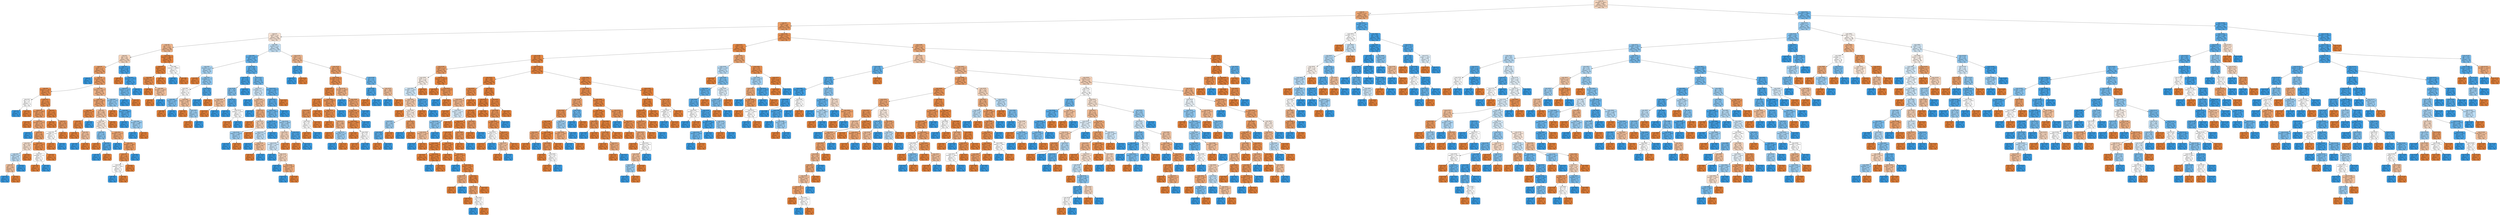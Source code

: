 digraph Tree {
node [shape=box, style="filled, rounded", color="black", fontname="helvetica"] ;
edge [fontname="helvetica"] ;
0 [label="node #0\nduration <= 405.5\ngini = 0.481\nsamples = 5257\nvalue = [3144, 2113]\nclass = No", fillcolor="#f6d6be"] ;
1 [label="node #1\nprevious <= 0.5\ngini = 0.359\nsamples = 3647\nvalue = [2792, 855]\nclass = No", fillcolor="#eda876"] ;
0 -> 1 [labeldistance=2.5, labelangle=45, headlabel="True"] ;
2 [label="node #2\nmonth <= 4.5\ngini = 0.288\nsamples = 3333\nvalue = [2751, 582]\nclass = No", fillcolor="#eb9c63"] ;
1 -> 2 ;
3 [label="node #3\nmonth <= 2.5\ngini = 0.493\nsamples = 568\nvalue = [318, 250]\nclass = No", fillcolor="#f9e4d5"] ;
2 -> 3 ;
4 [label="node #4\nday <= 27.5\ngini = 0.416\nsamples = 288\nvalue = [203, 85]\nclass = No", fillcolor="#f0b68c"] ;
3 -> 4 ;
5 [label="node #5\nday <= 9.5\ngini = 0.48\nsamples = 208\nvalue = [125, 83]\nclass = No", fillcolor="#f6d5bc"] ;
4 -> 5 ;
6 [label="node #6\nmonth <= 1.5\ngini = 0.312\nsamples = 150\nvalue = [121, 29]\nclass = No", fillcolor="#eb9f68"] ;
5 -> 6 ;
7 [label="node #7\ngini = 0.0\nsamples = 2\nvalue = [0, 2]\nclass = Yes", fillcolor="#399de5"] ;
6 -> 7 ;
8 [label="node #8\neducation <= 1.5\ngini = 0.298\nsamples = 148\nvalue = [121, 27]\nclass = No", fillcolor="#eb9d65"] ;
6 -> 8 ;
9 [label="node #9\nbalance <= -90.5\ngini = 0.163\nsamples = 78\nvalue = [71, 7]\nclass = No", fillcolor="#e88d4d"] ;
8 -> 9 ;
10 [label="node #10\nday <= 3.5\ngini = 0.5\nsamples = 2\nvalue = [1, 1]\nclass = No", fillcolor="#ffffff"] ;
9 -> 10 ;
11 [label="node #11\ngini = 0.0\nsamples = 1\nvalue = [0, 1]\nclass = Yes", fillcolor="#399de5"] ;
10 -> 11 ;
12 [label="node #12\ngini = 0.0\nsamples = 1\nvalue = [1, 0]\nclass = No", fillcolor="#e58139"] ;
10 -> 12 ;
13 [label="node #13\njob <= 1.5\ngini = 0.145\nsamples = 76\nvalue = [70, 6]\nclass = No", fillcolor="#e78c4a"] ;
9 -> 13 ;
14 [label="node #14\nduration <= 108.5\ngini = 0.271\nsamples = 31\nvalue = [26, 5]\nclass = No", fillcolor="#ea995f"] ;
13 -> 14 ;
15 [label="node #15\ngini = 0.0\nsamples = 8\nvalue = [8, 0]\nclass = No", fillcolor="#e58139"] ;
14 -> 15 ;
16 [label="node #16\nduration <= 123.5\ngini = 0.34\nsamples = 23\nvalue = [18, 5]\nclass = No", fillcolor="#eca470"] ;
14 -> 16 ;
17 [label="node #17\ngini = 0.0\nsamples = 1\nvalue = [0, 1]\nclass = Yes", fillcolor="#399de5"] ;
16 -> 17 ;
18 [label="node #18\nday <= 3.5\ngini = 0.298\nsamples = 22\nvalue = [18, 4]\nclass = No", fillcolor="#eb9d65"] ;
16 -> 18 ;
19 [label="node #19\nage <= 42.0\ngini = 0.49\nsamples = 7\nvalue = [4, 3]\nclass = No", fillcolor="#f8e0ce"] ;
18 -> 19 ;
20 [label="node #20\nhousing <= 0.5\ngini = 0.48\nsamples = 5\nvalue = [2, 3]\nclass = Yes", fillcolor="#bddef6"] ;
19 -> 20 ;
21 [label="node #21\njob <= 0.5\ngini = 0.444\nsamples = 3\nvalue = [2, 1]\nclass = No", fillcolor="#f2c09c"] ;
20 -> 21 ;
22 [label="node #22\ngini = 0.0\nsamples = 1\nvalue = [0, 1]\nclass = Yes", fillcolor="#399de5"] ;
21 -> 22 ;
23 [label="node #23\ngini = 0.0\nsamples = 2\nvalue = [2, 0]\nclass = No", fillcolor="#e58139"] ;
21 -> 23 ;
24 [label="node #24\ngini = 0.0\nsamples = 2\nvalue = [0, 2]\nclass = Yes", fillcolor="#399de5"] ;
20 -> 24 ;
25 [label="node #25\ngini = 0.0\nsamples = 2\nvalue = [2, 0]\nclass = No", fillcolor="#e58139"] ;
19 -> 25 ;
26 [label="node #26\nduration <= 147.5\ngini = 0.124\nsamples = 15\nvalue = [14, 1]\nclass = No", fillcolor="#e78a47"] ;
18 -> 26 ;
27 [label="node #27\ncampaign <= 2.0\ngini = 0.5\nsamples = 2\nvalue = [1, 1]\nclass = No", fillcolor="#ffffff"] ;
26 -> 27 ;
28 [label="node #28\ngini = 0.0\nsamples = 1\nvalue = [1, 0]\nclass = No", fillcolor="#e58139"] ;
27 -> 28 ;
29 [label="node #29\ngini = 0.0\nsamples = 1\nvalue = [0, 1]\nclass = Yes", fillcolor="#399de5"] ;
27 -> 29 ;
30 [label="node #30\ngini = 0.0\nsamples = 13\nvalue = [13, 0]\nclass = No", fillcolor="#e58139"] ;
26 -> 30 ;
31 [label="node #31\nloan <= 0.5\ngini = 0.043\nsamples = 45\nvalue = [44, 1]\nclass = No", fillcolor="#e6843d"] ;
13 -> 31 ;
32 [label="node #32\ngini = 0.0\nsamples = 39\nvalue = [39, 0]\nclass = No", fillcolor="#e58139"] ;
31 -> 32 ;
33 [label="node #33\nage <= 32.5\ngini = 0.278\nsamples = 6\nvalue = [5, 1]\nclass = No", fillcolor="#ea9a61"] ;
31 -> 33 ;
34 [label="node #34\ncampaign <= 2.0\ngini = 0.5\nsamples = 2\nvalue = [1, 1]\nclass = No", fillcolor="#ffffff"] ;
33 -> 34 ;
35 [label="node #35\ngini = 0.0\nsamples = 1\nvalue = [1, 0]\nclass = No", fillcolor="#e58139"] ;
34 -> 35 ;
36 [label="node #36\ngini = 0.0\nsamples = 1\nvalue = [0, 1]\nclass = Yes", fillcolor="#399de5"] ;
34 -> 36 ;
37 [label="node #37\ngini = 0.0\nsamples = 4\nvalue = [4, 0]\nclass = No", fillcolor="#e58139"] ;
33 -> 37 ;
38 [label="node #38\nbalance <= 1213.5\ngini = 0.408\nsamples = 70\nvalue = [50, 20]\nclass = No", fillcolor="#efb388"] ;
8 -> 38 ;
39 [label="node #39\nduration <= 189.0\ngini = 0.339\nsamples = 60\nvalue = [47, 13]\nclass = No", fillcolor="#eca470"] ;
38 -> 39 ;
40 [label="node #40\ncampaign <= 9.0\ngini = 0.137\nsamples = 27\nvalue = [25, 2]\nclass = No", fillcolor="#e78b49"] ;
39 -> 40 ;
41 [label="node #41\njob <= 8.0\ngini = 0.074\nsamples = 26\nvalue = [25, 1]\nclass = No", fillcolor="#e68641"] ;
40 -> 41 ;
42 [label="node #42\ngini = 0.0\nsamples = 23\nvalue = [23, 0]\nclass = No", fillcolor="#e58139"] ;
41 -> 42 ;
43 [label="node #43\njob <= 9.5\ngini = 0.444\nsamples = 3\nvalue = [2, 1]\nclass = No", fillcolor="#f2c09c"] ;
41 -> 43 ;
44 [label="node #44\ngini = 0.0\nsamples = 1\nvalue = [0, 1]\nclass = Yes", fillcolor="#399de5"] ;
43 -> 44 ;
45 [label="node #45\ngini = 0.0\nsamples = 2\nvalue = [2, 0]\nclass = No", fillcolor="#e58139"] ;
43 -> 45 ;
46 [label="node #46\ngini = 0.0\nsamples = 1\nvalue = [0, 1]\nclass = Yes", fillcolor="#399de5"] ;
40 -> 46 ;
47 [label="node #47\nage <= 38.5\ngini = 0.444\nsamples = 33\nvalue = [22, 11]\nclass = No", fillcolor="#f2c09c"] ;
39 -> 47 ;
48 [label="node #48\nmarital <= 1.5\ngini = 0.497\nsamples = 24\nvalue = [13, 11]\nclass = No", fillcolor="#fbece1"] ;
47 -> 48 ;
49 [label="node #49\njob <= 3.0\ngini = 0.397\nsamples = 11\nvalue = [3, 8]\nclass = Yes", fillcolor="#83c2ef"] ;
48 -> 49 ;
50 [label="node #50\ngini = 0.0\nsamples = 2\nvalue = [2, 0]\nclass = No", fillcolor="#e58139"] ;
49 -> 50 ;
51 [label="node #51\nloan <= 0.5\ngini = 0.198\nsamples = 9\nvalue = [1, 8]\nclass = Yes", fillcolor="#52a9e8"] ;
49 -> 51 ;
52 [label="node #52\ngini = 0.0\nsamples = 8\nvalue = [0, 8]\nclass = Yes", fillcolor="#399de5"] ;
51 -> 52 ;
53 [label="node #53\ngini = 0.0\nsamples = 1\nvalue = [1, 0]\nclass = No", fillcolor="#e58139"] ;
51 -> 53 ;
54 [label="node #54\nduration <= 211.5\ngini = 0.355\nsamples = 13\nvalue = [10, 3]\nclass = No", fillcolor="#eda774"] ;
48 -> 54 ;
55 [label="node #55\ngini = 0.0\nsamples = 1\nvalue = [0, 1]\nclass = Yes", fillcolor="#399de5"] ;
54 -> 55 ;
56 [label="node #56\nduration <= 386.5\ngini = 0.278\nsamples = 12\nvalue = [10, 2]\nclass = No", fillcolor="#ea9a61"] ;
54 -> 56 ;
57 [label="node #57\njob <= 1.0\ngini = 0.165\nsamples = 11\nvalue = [10, 1]\nclass = No", fillcolor="#e88e4d"] ;
56 -> 57 ;
58 [label="node #58\nbalance <= 409.5\ngini = 0.5\nsamples = 2\nvalue = [1, 1]\nclass = No", fillcolor="#ffffff"] ;
57 -> 58 ;
59 [label="node #59\ngini = 0.0\nsamples = 1\nvalue = [0, 1]\nclass = Yes", fillcolor="#399de5"] ;
58 -> 59 ;
60 [label="node #60\ngini = 0.0\nsamples = 1\nvalue = [1, 0]\nclass = No", fillcolor="#e58139"] ;
58 -> 60 ;
61 [label="node #61\ngini = 0.0\nsamples = 9\nvalue = [9, 0]\nclass = No", fillcolor="#e58139"] ;
57 -> 61 ;
62 [label="node #62\ngini = 0.0\nsamples = 1\nvalue = [0, 1]\nclass = Yes", fillcolor="#399de5"] ;
56 -> 62 ;
63 [label="node #63\ngini = 0.0\nsamples = 9\nvalue = [9, 0]\nclass = No", fillcolor="#e58139"] ;
47 -> 63 ;
64 [label="node #64\nduration <= 70.0\ngini = 0.42\nsamples = 10\nvalue = [3, 7]\nclass = Yes", fillcolor="#8ec7f0"] ;
38 -> 64 ;
65 [label="node #65\ngini = 0.0\nsamples = 2\nvalue = [2, 0]\nclass = No", fillcolor="#e58139"] ;
64 -> 65 ;
66 [label="node #66\nbalance <= 1696.5\ngini = 0.219\nsamples = 8\nvalue = [1, 7]\nclass = Yes", fillcolor="#55abe9"] ;
64 -> 66 ;
67 [label="node #67\ngini = 0.0\nsamples = 5\nvalue = [0, 5]\nclass = Yes", fillcolor="#399de5"] ;
66 -> 67 ;
68 [label="node #68\nduration <= 188.5\ngini = 0.444\nsamples = 3\nvalue = [1, 2]\nclass = Yes", fillcolor="#9ccef2"] ;
66 -> 68 ;
69 [label="node #69\ngini = 0.0\nsamples = 2\nvalue = [0, 2]\nclass = Yes", fillcolor="#399de5"] ;
68 -> 69 ;
70 [label="node #70\ngini = 0.0\nsamples = 1\nvalue = [1, 0]\nclass = No", fillcolor="#e58139"] ;
68 -> 70 ;
71 [label="node #71\nduration <= 51.5\ngini = 0.128\nsamples = 58\nvalue = [4, 54]\nclass = Yes", fillcolor="#48a4e7"] ;
5 -> 71 ;
72 [label="node #72\ngini = 0.0\nsamples = 1\nvalue = [1, 0]\nclass = No", fillcolor="#e58139"] ;
71 -> 72 ;
73 [label="node #73\nbalance <= 254.0\ngini = 0.1\nsamples = 57\nvalue = [3, 54]\nclass = Yes", fillcolor="#44a2e6"] ;
71 -> 73 ;
74 [label="node #74\nbalance <= 137.5\ngini = 0.337\nsamples = 14\nvalue = [3, 11]\nclass = Yes", fillcolor="#6fb8ec"] ;
73 -> 74 ;
75 [label="node #75\ngini = 0.0\nsamples = 11\nvalue = [0, 11]\nclass = Yes", fillcolor="#399de5"] ;
74 -> 75 ;
76 [label="node #76\ngini = 0.0\nsamples = 3\nvalue = [3, 0]\nclass = No", fillcolor="#e58139"] ;
74 -> 76 ;
77 [label="node #77\ngini = 0.0\nsamples = 43\nvalue = [0, 43]\nclass = Yes", fillcolor="#399de5"] ;
73 -> 77 ;
78 [label="node #78\nbalance <= 2061.5\ngini = 0.049\nsamples = 80\nvalue = [78, 2]\nclass = No", fillcolor="#e6843e"] ;
4 -> 78 ;
79 [label="node #79\nbalance <= 1.0\ngini = 0.025\nsamples = 78\nvalue = [77, 1]\nclass = No", fillcolor="#e5833c"] ;
78 -> 79 ;
80 [label="node #80\neducation <= 1.5\ngini = 0.165\nsamples = 11\nvalue = [10, 1]\nclass = No", fillcolor="#e88e4d"] ;
79 -> 80 ;
81 [label="node #81\ngini = 0.0\nsamples = 8\nvalue = [8, 0]\nclass = No", fillcolor="#e58139"] ;
80 -> 81 ;
82 [label="node #82\nduration <= 146.0\ngini = 0.444\nsamples = 3\nvalue = [2, 1]\nclass = No", fillcolor="#f2c09c"] ;
80 -> 82 ;
83 [label="node #83\ngini = 0.0\nsamples = 2\nvalue = [2, 0]\nclass = No", fillcolor="#e58139"] ;
82 -> 83 ;
84 [label="node #84\ngini = 0.0\nsamples = 1\nvalue = [0, 1]\nclass = Yes", fillcolor="#399de5"] ;
82 -> 84 ;
85 [label="node #85\ngini = 0.0\nsamples = 67\nvalue = [67, 0]\nclass = No", fillcolor="#e58139"] ;
79 -> 85 ;
86 [label="node #86\nbalance <= 2496.5\ngini = 0.5\nsamples = 2\nvalue = [1, 1]\nclass = No", fillcolor="#ffffff"] ;
78 -> 86 ;
87 [label="node #87\ngini = 0.0\nsamples = 1\nvalue = [0, 1]\nclass = Yes", fillcolor="#399de5"] ;
86 -> 87 ;
88 [label="node #88\ngini = 0.0\nsamples = 1\nvalue = [1, 0]\nclass = No", fillcolor="#e58139"] ;
86 -> 88 ;
89 [label="node #89\nhousing <= 0.5\ngini = 0.484\nsamples = 280\nvalue = [115, 165]\nclass = Yes", fillcolor="#c3e1f7"] ;
3 -> 89 ;
90 [label="node #90\nduration <= 109.0\ngini = 0.291\nsamples = 153\nvalue = [27, 126]\nclass = Yes", fillcolor="#63b2eb"] ;
89 -> 90 ;
91 [label="node #91\neducation <= 0.5\ngini = 0.463\nsamples = 22\nvalue = [8, 14]\nclass = Yes", fillcolor="#aad5f4"] ;
90 -> 91 ;
92 [label="node #92\ngini = 0.0\nsamples = 2\nvalue = [2, 0]\nclass = No", fillcolor="#e58139"] ;
91 -> 92 ;
93 [label="node #93\ncampaign <= 1.5\ngini = 0.42\nsamples = 20\nvalue = [6, 14]\nclass = Yes", fillcolor="#8ec7f0"] ;
91 -> 93 ;
94 [label="node #94\nmonth <= 3.5\ngini = 0.5\nsamples = 10\nvalue = [5, 5]\nclass = No", fillcolor="#ffffff"] ;
93 -> 94 ;
95 [label="node #95\nbalance <= 89.5\ngini = 0.375\nsamples = 4\nvalue = [1, 3]\nclass = Yes", fillcolor="#7bbeee"] ;
94 -> 95 ;
96 [label="node #96\ngini = 0.0\nsamples = 1\nvalue = [1, 0]\nclass = No", fillcolor="#e58139"] ;
95 -> 96 ;
97 [label="node #97\ngini = 0.0\nsamples = 3\nvalue = [0, 3]\nclass = Yes", fillcolor="#399de5"] ;
95 -> 97 ;
98 [label="node #98\nbalance <= 583.5\ngini = 0.444\nsamples = 6\nvalue = [4, 2]\nclass = No", fillcolor="#f2c09c"] ;
94 -> 98 ;
99 [label="node #99\ngini = 0.0\nsamples = 3\nvalue = [3, 0]\nclass = No", fillcolor="#e58139"] ;
98 -> 99 ;
100 [label="node #100\njob <= 3.5\ngini = 0.444\nsamples = 3\nvalue = [1, 2]\nclass = Yes", fillcolor="#9ccef2"] ;
98 -> 100 ;
101 [label="node #101\ngini = 0.0\nsamples = 1\nvalue = [1, 0]\nclass = No", fillcolor="#e58139"] ;
100 -> 101 ;
102 [label="node #102\ngini = 0.0\nsamples = 2\nvalue = [0, 2]\nclass = Yes", fillcolor="#399de5"] ;
100 -> 102 ;
103 [label="node #103\nday <= 25.0\ngini = 0.18\nsamples = 10\nvalue = [1, 9]\nclass = Yes", fillcolor="#4fa8e8"] ;
93 -> 103 ;
104 [label="node #104\ngini = 0.0\nsamples = 9\nvalue = [0, 9]\nclass = Yes", fillcolor="#399de5"] ;
103 -> 104 ;
105 [label="node #105\ngini = 0.0\nsamples = 1\nvalue = [1, 0]\nclass = No", fillcolor="#e58139"] ;
103 -> 105 ;
106 [label="node #106\nday <= 16.5\ngini = 0.248\nsamples = 131\nvalue = [19, 112]\nclass = Yes", fillcolor="#5baee9"] ;
90 -> 106 ;
107 [label="node #107\njob <= 2.0\ngini = 0.101\nsamples = 56\nvalue = [3, 53]\nclass = Yes", fillcolor="#44a3e6"] ;
106 -> 107 ;
108 [label="node #108\nage <= 30.5\ngini = 0.397\nsamples = 11\nvalue = [3, 8]\nclass = Yes", fillcolor="#83c2ef"] ;
107 -> 108 ;
109 [label="node #109\neducation <= 1.5\ngini = 0.444\nsamples = 3\nvalue = [2, 1]\nclass = No", fillcolor="#f2c09c"] ;
108 -> 109 ;
110 [label="node #110\ngini = 0.0\nsamples = 2\nvalue = [2, 0]\nclass = No", fillcolor="#e58139"] ;
109 -> 110 ;
111 [label="node #111\ngini = 0.0\nsamples = 1\nvalue = [0, 1]\nclass = Yes", fillcolor="#399de5"] ;
109 -> 111 ;
112 [label="node #112\nday <= 14.0\ngini = 0.219\nsamples = 8\nvalue = [1, 7]\nclass = Yes", fillcolor="#55abe9"] ;
108 -> 112 ;
113 [label="node #113\ngini = 0.0\nsamples = 6\nvalue = [0, 6]\nclass = Yes", fillcolor="#399de5"] ;
112 -> 113 ;
114 [label="node #114\nbalance <= 535.0\ngini = 0.5\nsamples = 2\nvalue = [1, 1]\nclass = No", fillcolor="#ffffff"] ;
112 -> 114 ;
115 [label="node #115\ngini = 0.0\nsamples = 1\nvalue = [1, 0]\nclass = No", fillcolor="#e58139"] ;
114 -> 115 ;
116 [label="node #116\ngini = 0.0\nsamples = 1\nvalue = [0, 1]\nclass = Yes", fillcolor="#399de5"] ;
114 -> 116 ;
117 [label="node #117\ngini = 0.0\nsamples = 45\nvalue = [0, 45]\nclass = Yes", fillcolor="#399de5"] ;
107 -> 117 ;
118 [label="node #118\nday <= 18.5\ngini = 0.336\nsamples = 75\nvalue = [16, 59]\nclass = Yes", fillcolor="#6fb8ec"] ;
106 -> 118 ;
119 [label="node #119\ncampaign <= 1.5\ngini = 0.49\nsamples = 14\nvalue = [6, 8]\nclass = Yes", fillcolor="#cee6f8"] ;
118 -> 119 ;
120 [label="node #120\ngini = 0.0\nsamples = 5\nvalue = [0, 5]\nclass = Yes", fillcolor="#399de5"] ;
119 -> 120 ;
121 [label="node #121\nbalance <= 77.0\ngini = 0.444\nsamples = 9\nvalue = [6, 3]\nclass = No", fillcolor="#f2c09c"] ;
119 -> 121 ;
122 [label="node #122\ngini = 0.0\nsamples = 1\nvalue = [0, 1]\nclass = Yes", fillcolor="#399de5"] ;
121 -> 122 ;
123 [label="node #123\njob <= 8.5\ngini = 0.375\nsamples = 8\nvalue = [6, 2]\nclass = No", fillcolor="#eeab7b"] ;
121 -> 123 ;
124 [label="node #124\ngini = 0.0\nsamples = 3\nvalue = [3, 0]\nclass = No", fillcolor="#e58139"] ;
123 -> 124 ;
125 [label="node #125\nage <= 32.0\ngini = 0.48\nsamples = 5\nvalue = [3, 2]\nclass = No", fillcolor="#f6d5bd"] ;
123 -> 125 ;
126 [label="node #126\nbalance <= 1322.0\ngini = 0.444\nsamples = 3\nvalue = [1, 2]\nclass = Yes", fillcolor="#9ccef2"] ;
125 -> 126 ;
127 [label="node #127\ngini = 0.0\nsamples = 2\nvalue = [0, 2]\nclass = Yes", fillcolor="#399de5"] ;
126 -> 127 ;
128 [label="node #128\ngini = 0.0\nsamples = 1\nvalue = [1, 0]\nclass = No", fillcolor="#e58139"] ;
126 -> 128 ;
129 [label="node #129\ngini = 0.0\nsamples = 2\nvalue = [2, 0]\nclass = No", fillcolor="#e58139"] ;
125 -> 129 ;
130 [label="node #130\nbalance <= 2447.5\ngini = 0.274\nsamples = 61\nvalue = [10, 51]\nclass = Yes", fillcolor="#60b0ea"] ;
118 -> 130 ;
131 [label="node #131\nage <= 35.5\ngini = 0.255\nsamples = 60\nvalue = [9, 51]\nclass = Yes", fillcolor="#5caeea"] ;
130 -> 131 ;
132 [label="node #132\nbalance <= 466.0\ngini = 0.331\nsamples = 43\nvalue = [9, 34]\nclass = Yes", fillcolor="#6db7ec"] ;
131 -> 132 ;
133 [label="node #133\nbalance <= 27.5\ngini = 0.165\nsamples = 22\nvalue = [2, 20]\nclass = Yes", fillcolor="#4da7e8"] ;
132 -> 133 ;
134 [label="node #134\neducation <= 1.5\ngini = 0.48\nsamples = 5\nvalue = [2, 3]\nclass = Yes", fillcolor="#bddef6"] ;
133 -> 134 ;
135 [label="node #135\ngini = 0.0\nsamples = 2\nvalue = [0, 2]\nclass = Yes", fillcolor="#399de5"] ;
134 -> 135 ;
136 [label="node #136\ncampaign <= 1.5\ngini = 0.444\nsamples = 3\nvalue = [2, 1]\nclass = No", fillcolor="#f2c09c"] ;
134 -> 136 ;
137 [label="node #137\ngini = 0.0\nsamples = 2\nvalue = [2, 0]\nclass = No", fillcolor="#e58139"] ;
136 -> 137 ;
138 [label="node #138\ngini = 0.0\nsamples = 1\nvalue = [0, 1]\nclass = Yes", fillcolor="#399de5"] ;
136 -> 138 ;
139 [label="node #139\ngini = 0.0\nsamples = 17\nvalue = [0, 17]\nclass = Yes", fillcolor="#399de5"] ;
133 -> 139 ;
140 [label="node #140\nbalance <= 849.0\ngini = 0.444\nsamples = 21\nvalue = [7, 14]\nclass = Yes", fillcolor="#9ccef2"] ;
132 -> 140 ;
141 [label="node #141\njob <= 6.5\ngini = 0.48\nsamples = 10\nvalue = [6, 4]\nclass = No", fillcolor="#f6d5bd"] ;
140 -> 141 ;
142 [label="node #142\nduration <= 178.0\ngini = 0.49\nsamples = 7\nvalue = [3, 4]\nclass = Yes", fillcolor="#cee6f8"] ;
141 -> 142 ;
143 [label="node #143\ngini = 0.0\nsamples = 2\nvalue = [0, 2]\nclass = Yes", fillcolor="#399de5"] ;
142 -> 143 ;
144 [label="node #144\nmonth <= 3.5\ngini = 0.48\nsamples = 5\nvalue = [3, 2]\nclass = No", fillcolor="#f6d5bd"] ;
142 -> 144 ;
145 [label="node #145\ngini = 0.0\nsamples = 1\nvalue = [0, 1]\nclass = Yes", fillcolor="#399de5"] ;
144 -> 145 ;
146 [label="node #146\nbalance <= 555.0\ngini = 0.375\nsamples = 4\nvalue = [3, 1]\nclass = No", fillcolor="#eeab7b"] ;
144 -> 146 ;
147 [label="node #147\ngini = 0.0\nsamples = 1\nvalue = [0, 1]\nclass = Yes", fillcolor="#399de5"] ;
146 -> 147 ;
148 [label="node #148\ngini = 0.0\nsamples = 3\nvalue = [3, 0]\nclass = No", fillcolor="#e58139"] ;
146 -> 148 ;
149 [label="node #149\ngini = 0.0\nsamples = 3\nvalue = [3, 0]\nclass = No", fillcolor="#e58139"] ;
141 -> 149 ;
150 [label="node #150\nday <= 21.0\ngini = 0.165\nsamples = 11\nvalue = [1, 10]\nclass = Yes", fillcolor="#4da7e8"] ;
140 -> 150 ;
151 [label="node #151\ngini = 0.0\nsamples = 1\nvalue = [1, 0]\nclass = No", fillcolor="#e58139"] ;
150 -> 151 ;
152 [label="node #152\ngini = 0.0\nsamples = 10\nvalue = [0, 10]\nclass = Yes", fillcolor="#399de5"] ;
150 -> 152 ;
153 [label="node #153\ngini = 0.0\nsamples = 17\nvalue = [0, 17]\nclass = Yes", fillcolor="#399de5"] ;
131 -> 153 ;
154 [label="node #154\ngini = 0.0\nsamples = 1\nvalue = [1, 0]\nclass = No", fillcolor="#e58139"] ;
130 -> 154 ;
155 [label="node #155\nmonth <= 3.5\ngini = 0.426\nsamples = 127\nvalue = [88, 39]\nclass = No", fillcolor="#f1b991"] ;
89 -> 155 ;
156 [label="node #156\ncontact <= 0.5\ngini = 0.105\nsamples = 18\nvalue = [1, 17]\nclass = Yes", fillcolor="#45a3e7"] ;
155 -> 156 ;
157 [label="node #157\ngini = 0.0\nsamples = 17\nvalue = [0, 17]\nclass = Yes", fillcolor="#399de5"] ;
156 -> 157 ;
158 [label="node #158\ngini = 0.0\nsamples = 1\nvalue = [1, 0]\nclass = No", fillcolor="#e58139"] ;
156 -> 158 ;
159 [label="node #159\nday <= 20.5\ngini = 0.322\nsamples = 109\nvalue = [87, 22]\nclass = No", fillcolor="#eca16b"] ;
155 -> 159 ;
160 [label="node #160\nduration <= 273.0\ngini = 0.19\nsamples = 94\nvalue = [84, 10]\nclass = No", fillcolor="#e89051"] ;
159 -> 160 ;
161 [label="node #161\nmarital <= 1.5\ngini = 0.104\nsamples = 73\nvalue = [69, 4]\nclass = No", fillcolor="#e78844"] ;
160 -> 161 ;
162 [label="node #162\njob <= 0.5\ngini = 0.038\nsamples = 51\nvalue = [50, 1]\nclass = No", fillcolor="#e6843d"] ;
161 -> 162 ;
163 [label="node #163\nday <= 12.5\ngini = 0.245\nsamples = 7\nvalue = [6, 1]\nclass = No", fillcolor="#e9965a"] ;
162 -> 163 ;
164 [label="node #164\nday <= 8.5\ngini = 0.5\nsamples = 2\nvalue = [1, 1]\nclass = No", fillcolor="#ffffff"] ;
163 -> 164 ;
165 [label="node #165\ngini = 0.0\nsamples = 1\nvalue = [1, 0]\nclass = No", fillcolor="#e58139"] ;
164 -> 165 ;
166 [label="node #166\ngini = 0.0\nsamples = 1\nvalue = [0, 1]\nclass = Yes", fillcolor="#399de5"] ;
164 -> 166 ;
167 [label="node #167\ngini = 0.0\nsamples = 5\nvalue = [5, 0]\nclass = No", fillcolor="#e58139"] ;
163 -> 167 ;
168 [label="node #168\ngini = 0.0\nsamples = 44\nvalue = [44, 0]\nclass = No", fillcolor="#e58139"] ;
162 -> 168 ;
169 [label="node #169\nbalance <= 1865.0\ngini = 0.236\nsamples = 22\nvalue = [19, 3]\nclass = No", fillcolor="#e99558"] ;
161 -> 169 ;
170 [label="node #170\neducation <= 1.5\ngini = 0.172\nsamples = 21\nvalue = [19, 2]\nclass = No", fillcolor="#e88e4e"] ;
169 -> 170 ;
171 [label="node #171\ngini = 0.0\nsamples = 14\nvalue = [14, 0]\nclass = No", fillcolor="#e58139"] ;
170 -> 171 ;
172 [label="node #172\nday <= 18.5\ngini = 0.408\nsamples = 7\nvalue = [5, 2]\nclass = No", fillcolor="#efb388"] ;
170 -> 172 ;
173 [label="node #173\ngini = 0.0\nsamples = 4\nvalue = [4, 0]\nclass = No", fillcolor="#e58139"] ;
172 -> 173 ;
174 [label="node #174\neducation <= 2.5\ngini = 0.444\nsamples = 3\nvalue = [1, 2]\nclass = Yes", fillcolor="#9ccef2"] ;
172 -> 174 ;
175 [label="node #175\ngini = 0.0\nsamples = 2\nvalue = [0, 2]\nclass = Yes", fillcolor="#399de5"] ;
174 -> 175 ;
176 [label="node #176\ngini = 0.0\nsamples = 1\nvalue = [1, 0]\nclass = No", fillcolor="#e58139"] ;
174 -> 176 ;
177 [label="node #177\ngini = 0.0\nsamples = 1\nvalue = [0, 1]\nclass = Yes", fillcolor="#399de5"] ;
169 -> 177 ;
178 [label="node #178\nduration <= 293.0\ngini = 0.408\nsamples = 21\nvalue = [15, 6]\nclass = No", fillcolor="#efb388"] ;
160 -> 178 ;
179 [label="node #179\ngini = 0.0\nsamples = 2\nvalue = [0, 2]\nclass = Yes", fillcolor="#399de5"] ;
178 -> 179 ;
180 [label="node #180\neducation <= 1.5\ngini = 0.332\nsamples = 19\nvalue = [15, 4]\nclass = No", fillcolor="#eca36e"] ;
178 -> 180 ;
181 [label="node #181\ncampaign <= 4.0\ngini = 0.208\nsamples = 17\nvalue = [15, 2]\nclass = No", fillcolor="#e89253"] ;
180 -> 181 ;
182 [label="node #182\nbalance <= 1946.5\ngini = 0.117\nsamples = 16\nvalue = [15, 1]\nclass = No", fillcolor="#e78946"] ;
181 -> 182 ;
183 [label="node #183\ngini = 0.0\nsamples = 14\nvalue = [14, 0]\nclass = No", fillcolor="#e58139"] ;
182 -> 183 ;
184 [label="node #184\njob <= 0.5\ngini = 0.5\nsamples = 2\nvalue = [1, 1]\nclass = No", fillcolor="#ffffff"] ;
182 -> 184 ;
185 [label="node #185\ngini = 0.0\nsamples = 1\nvalue = [1, 0]\nclass = No", fillcolor="#e58139"] ;
184 -> 185 ;
186 [label="node #186\ngini = 0.0\nsamples = 1\nvalue = [0, 1]\nclass = Yes", fillcolor="#399de5"] ;
184 -> 186 ;
187 [label="node #187\ngini = 0.0\nsamples = 1\nvalue = [0, 1]\nclass = Yes", fillcolor="#399de5"] ;
181 -> 187 ;
188 [label="node #188\ngini = 0.0\nsamples = 2\nvalue = [0, 2]\nclass = Yes", fillcolor="#399de5"] ;
180 -> 188 ;
189 [label="node #189\njob <= 6.5\ngini = 0.32\nsamples = 15\nvalue = [3, 12]\nclass = Yes", fillcolor="#6ab6ec"] ;
159 -> 189 ;
190 [label="node #190\nage <= 28.5\ngini = 0.153\nsamples = 12\nvalue = [1, 11]\nclass = Yes", fillcolor="#4ba6e7"] ;
189 -> 190 ;
191 [label="node #191\ngini = 0.0\nsamples = 1\nvalue = [1, 0]\nclass = No", fillcolor="#e58139"] ;
190 -> 191 ;
192 [label="node #192\ngini = 0.0\nsamples = 11\nvalue = [0, 11]\nclass = Yes", fillcolor="#399de5"] ;
190 -> 192 ;
193 [label="node #193\nage <= 38.5\ngini = 0.444\nsamples = 3\nvalue = [2, 1]\nclass = No", fillcolor="#f2c09c"] ;
189 -> 193 ;
194 [label="node #194\ngini = 0.0\nsamples = 1\nvalue = [0, 1]\nclass = Yes", fillcolor="#399de5"] ;
193 -> 194 ;
195 [label="node #195\ngini = 0.0\nsamples = 2\nvalue = [2, 0]\nclass = No", fillcolor="#e58139"] ;
193 -> 195 ;
196 [label="node #196\nduration <= 211.5\ngini = 0.211\nsamples = 2765\nvalue = [2433, 332]\nclass = No", fillcolor="#e99254"] ;
2 -> 196 ;
197 [label="node #197\nmonth <= 8.5\ngini = 0.108\nsamples = 1814\nvalue = [1710, 104]\nclass = No", fillcolor="#e78945"] ;
196 -> 197 ;
198 [label="node #198\nday <= 4.5\ngini = 0.07\nsamples = 1606\nvalue = [1548, 58]\nclass = No", fillcolor="#e68640"] ;
197 -> 198 ;
199 [label="node #199\ncontact <= 1.0\ngini = 0.307\nsamples = 95\nvalue = [77, 18]\nclass = No", fillcolor="#eb9e67"] ;
198 -> 199 ;
200 [label="node #200\nmonth <= 7.5\ngini = 0.498\nsamples = 36\nvalue = [19, 17]\nclass = No", fillcolor="#fcf2ea"] ;
199 -> 200 ;
201 [label="node #201\nduration <= 158.5\ngini = 0.491\nsamples = 30\nvalue = [13, 17]\nclass = Yes", fillcolor="#d0e8f9"] ;
200 -> 201 ;
202 [label="node #202\nduration <= 80.5\ngini = 0.465\nsamples = 19\nvalue = [12, 7]\nclass = No", fillcolor="#f4caac"] ;
201 -> 202 ;
203 [label="node #203\ngini = 0.0\nsamples = 4\nvalue = [4, 0]\nclass = No", fillcolor="#e58139"] ;
202 -> 203 ;
204 [label="node #204\nmarital <= 1.5\ngini = 0.498\nsamples = 15\nvalue = [8, 7]\nclass = No", fillcolor="#fcefe6"] ;
202 -> 204 ;
205 [label="node #205\nage <= 41.0\ngini = 0.444\nsamples = 9\nvalue = [3, 6]\nclass = Yes", fillcolor="#9ccef2"] ;
204 -> 205 ;
206 [label="node #206\nage <= 30.0\ngini = 0.245\nsamples = 7\nvalue = [1, 6]\nclass = Yes", fillcolor="#5aade9"] ;
205 -> 206 ;
207 [label="node #207\ngini = 0.0\nsamples = 1\nvalue = [1, 0]\nclass = No", fillcolor="#e58139"] ;
206 -> 207 ;
208 [label="node #208\ngini = 0.0\nsamples = 6\nvalue = [0, 6]\nclass = Yes", fillcolor="#399de5"] ;
206 -> 208 ;
209 [label="node #209\ngini = 0.0\nsamples = 2\nvalue = [2, 0]\nclass = No", fillcolor="#e58139"] ;
205 -> 209 ;
210 [label="node #210\nage <= 28.0\ngini = 0.278\nsamples = 6\nvalue = [5, 1]\nclass = No", fillcolor="#ea9a61"] ;
204 -> 210 ;
211 [label="node #211\ngini = 0.0\nsamples = 1\nvalue = [0, 1]\nclass = Yes", fillcolor="#399de5"] ;
210 -> 211 ;
212 [label="node #212\ngini = 0.0\nsamples = 5\nvalue = [5, 0]\nclass = No", fillcolor="#e58139"] ;
210 -> 212 ;
213 [label="node #213\nbalance <= 2.5\ngini = 0.165\nsamples = 11\nvalue = [1, 10]\nclass = Yes", fillcolor="#4da7e8"] ;
201 -> 213 ;
214 [label="node #214\ngini = 0.0\nsamples = 1\nvalue = [1, 0]\nclass = No", fillcolor="#e58139"] ;
213 -> 214 ;
215 [label="node #215\ngini = 0.0\nsamples = 10\nvalue = [0, 10]\nclass = Yes", fillcolor="#399de5"] ;
213 -> 215 ;
216 [label="node #216\ngini = 0.0\nsamples = 6\nvalue = [6, 0]\nclass = No", fillcolor="#e58139"] ;
200 -> 216 ;
217 [label="node #217\nbalance <= 1445.0\ngini = 0.033\nsamples = 59\nvalue = [58, 1]\nclass = No", fillcolor="#e5833c"] ;
199 -> 217 ;
218 [label="node #218\ngini = 0.0\nsamples = 51\nvalue = [51, 0]\nclass = No", fillcolor="#e58139"] ;
217 -> 218 ;
219 [label="node #219\nbalance <= 1715.5\ngini = 0.219\nsamples = 8\nvalue = [7, 1]\nclass = No", fillcolor="#e99355"] ;
217 -> 219 ;
220 [label="node #220\ngini = 0.0\nsamples = 1\nvalue = [0, 1]\nclass = Yes", fillcolor="#399de5"] ;
219 -> 220 ;
221 [label="node #221\ngini = 0.0\nsamples = 7\nvalue = [7, 0]\nclass = No", fillcolor="#e58139"] ;
219 -> 221 ;
222 [label="node #222\nduration <= 144.5\ngini = 0.052\nsamples = 1511\nvalue = [1471, 40]\nclass = No", fillcolor="#e6843e"] ;
198 -> 222 ;
223 [label="node #223\nage <= 28.5\ngini = 0.027\nsamples = 1020\nvalue = [1006, 14]\nclass = No", fillcolor="#e5833c"] ;
222 -> 223 ;
224 [label="node #224\nhousing <= 0.5\ngini = 0.163\nsamples = 56\nvalue = [51, 5]\nclass = No", fillcolor="#e88d4c"] ;
223 -> 224 ;
225 [label="node #225\nbalance <= 111.0\ngini = 0.415\nsamples = 17\nvalue = [12, 5]\nclass = No", fillcolor="#f0b58b"] ;
224 -> 225 ;
226 [label="node #226\ngini = 0.0\nsamples = 8\nvalue = [8, 0]\nclass = No", fillcolor="#e58139"] ;
225 -> 226 ;
227 [label="node #227\nbalance <= 513.5\ngini = 0.494\nsamples = 9\nvalue = [4, 5]\nclass = Yes", fillcolor="#d7ebfa"] ;
225 -> 227 ;
228 [label="node #228\nbalance <= 172.5\ngini = 0.408\nsamples = 7\nvalue = [2, 5]\nclass = Yes", fillcolor="#88c4ef"] ;
227 -> 228 ;
229 [label="node #229\nbalance <= 141.0\ngini = 0.444\nsamples = 3\nvalue = [2, 1]\nclass = No", fillcolor="#f2c09c"] ;
228 -> 229 ;
230 [label="node #230\ngini = 0.0\nsamples = 1\nvalue = [0, 1]\nclass = Yes", fillcolor="#399de5"] ;
229 -> 230 ;
231 [label="node #231\ngini = 0.0\nsamples = 2\nvalue = [2, 0]\nclass = No", fillcolor="#e58139"] ;
229 -> 231 ;
232 [label="node #232\ngini = 0.0\nsamples = 4\nvalue = [0, 4]\nclass = Yes", fillcolor="#399de5"] ;
228 -> 232 ;
233 [label="node #233\ngini = 0.0\nsamples = 2\nvalue = [2, 0]\nclass = No", fillcolor="#e58139"] ;
227 -> 233 ;
234 [label="node #234\ngini = 0.0\nsamples = 39\nvalue = [39, 0]\nclass = No", fillcolor="#e58139"] ;
224 -> 234 ;
235 [label="node #235\nage <= 46.5\ngini = 0.018\nsamples = 964\nvalue = [955, 9]\nclass = No", fillcolor="#e5823b"] ;
223 -> 235 ;
236 [label="node #236\nage <= 34.5\ngini = 0.013\nsamples = 889\nvalue = [883, 6]\nclass = No", fillcolor="#e5823a"] ;
235 -> 236 ;
237 [label="node #237\nday <= 30.5\ngini = 0.036\nsamples = 327\nvalue = [321, 6]\nclass = No", fillcolor="#e5833d"] ;
236 -> 237 ;
238 [label="node #238\neducation <= 2.5\ngini = 0.031\nsamples = 321\nvalue = [316, 5]\nclass = No", fillcolor="#e5833c"] ;
237 -> 238 ;
239 [label="node #239\njob <= 8.5\ngini = 0.025\nsamples = 314\nvalue = [310, 4]\nclass = No", fillcolor="#e5833c"] ;
238 -> 239 ;
240 [label="node #240\nbalance <= 715.5\ngini = 0.009\nsamples = 223\nvalue = [222, 1]\nclass = No", fillcolor="#e5823a"] ;
239 -> 240 ;
241 [label="node #241\ngini = 0.0\nsamples = 165\nvalue = [165, 0]\nclass = No", fillcolor="#e58139"] ;
240 -> 241 ;
242 [label="node #242\nbalance <= 723.0\ngini = 0.034\nsamples = 58\nvalue = [57, 1]\nclass = No", fillcolor="#e5833c"] ;
240 -> 242 ;
243 [label="node #243\ngini = 0.0\nsamples = 1\nvalue = [0, 1]\nclass = Yes", fillcolor="#399de5"] ;
242 -> 243 ;
244 [label="node #244\ngini = 0.0\nsamples = 57\nvalue = [57, 0]\nclass = No", fillcolor="#e58139"] ;
242 -> 244 ;
245 [label="node #245\nbalance <= 195.5\ngini = 0.064\nsamples = 91\nvalue = [88, 3]\nclass = No", fillcolor="#e68540"] ;
239 -> 245 ;
246 [label="node #246\ngini = 0.0\nsamples = 44\nvalue = [44, 0]\nclass = No", fillcolor="#e58139"] ;
245 -> 246 ;
247 [label="node #247\nbalance <= 202.0\ngini = 0.12\nsamples = 47\nvalue = [44, 3]\nclass = No", fillcolor="#e78a46"] ;
245 -> 247 ;
248 [label="node #248\ngini = 0.0\nsamples = 1\nvalue = [0, 1]\nclass = Yes", fillcolor="#399de5"] ;
247 -> 248 ;
249 [label="node #249\nbalance <= 253.5\ngini = 0.083\nsamples = 46\nvalue = [44, 2]\nclass = No", fillcolor="#e68742"] ;
247 -> 249 ;
250 [label="node #250\nmarital <= 1.5\ngini = 0.375\nsamples = 4\nvalue = [3, 1]\nclass = No", fillcolor="#eeab7b"] ;
249 -> 250 ;
251 [label="node #251\ngini = 0.0\nsamples = 3\nvalue = [3, 0]\nclass = No", fillcolor="#e58139"] ;
250 -> 251 ;
252 [label="node #252\ngini = 0.0\nsamples = 1\nvalue = [0, 1]\nclass = Yes", fillcolor="#399de5"] ;
250 -> 252 ;
253 [label="node #253\nage <= 29.5\ngini = 0.046\nsamples = 42\nvalue = [41, 1]\nclass = No", fillcolor="#e6843e"] ;
249 -> 253 ;
254 [label="node #254\nday <= 24.5\ngini = 0.32\nsamples = 5\nvalue = [4, 1]\nclass = No", fillcolor="#eca06a"] ;
253 -> 254 ;
255 [label="node #255\ngini = 0.0\nsamples = 3\nvalue = [3, 0]\nclass = No", fillcolor="#e58139"] ;
254 -> 255 ;
256 [label="node #256\nday <= 25.5\ngini = 0.5\nsamples = 2\nvalue = [1, 1]\nclass = No", fillcolor="#ffffff"] ;
254 -> 256 ;
257 [label="node #257\ngini = 0.0\nsamples = 1\nvalue = [0, 1]\nclass = Yes", fillcolor="#399de5"] ;
256 -> 257 ;
258 [label="node #258\ngini = 0.0\nsamples = 1\nvalue = [1, 0]\nclass = No", fillcolor="#e58139"] ;
256 -> 258 ;
259 [label="node #259\ngini = 0.0\nsamples = 37\nvalue = [37, 0]\nclass = No", fillcolor="#e58139"] ;
253 -> 259 ;
260 [label="node #260\nday <= 27.5\ngini = 0.245\nsamples = 7\nvalue = [6, 1]\nclass = No", fillcolor="#e9965a"] ;
238 -> 260 ;
261 [label="node #261\ngini = 0.0\nsamples = 6\nvalue = [6, 0]\nclass = No", fillcolor="#e58139"] ;
260 -> 261 ;
262 [label="node #262\ngini = 0.0\nsamples = 1\nvalue = [0, 1]\nclass = Yes", fillcolor="#399de5"] ;
260 -> 262 ;
263 [label="node #263\nage <= 33.5\ngini = 0.278\nsamples = 6\nvalue = [5, 1]\nclass = No", fillcolor="#ea9a61"] ;
237 -> 263 ;
264 [label="node #264\ngini = 0.0\nsamples = 5\nvalue = [5, 0]\nclass = No", fillcolor="#e58139"] ;
263 -> 264 ;
265 [label="node #265\ngini = 0.0\nsamples = 1\nvalue = [0, 1]\nclass = Yes", fillcolor="#399de5"] ;
263 -> 265 ;
266 [label="node #266\ngini = 0.0\nsamples = 562\nvalue = [562, 0]\nclass = No", fillcolor="#e58139"] ;
236 -> 266 ;
267 [label="node #267\nday <= 11.5\ngini = 0.077\nsamples = 75\nvalue = [72, 3]\nclass = No", fillcolor="#e68641"] ;
235 -> 267 ;
268 [label="node #268\njob <= 9.5\ngini = 0.227\nsamples = 23\nvalue = [20, 3]\nclass = No", fillcolor="#e99457"] ;
267 -> 268 ;
269 [label="node #269\nduration <= 44.0\ngini = 0.165\nsamples = 22\nvalue = [20, 2]\nclass = No", fillcolor="#e88e4d"] ;
268 -> 269 ;
270 [label="node #270\nhousing <= 0.5\ngini = 0.5\nsamples = 2\nvalue = [1, 1]\nclass = No", fillcolor="#ffffff"] ;
269 -> 270 ;
271 [label="node #271\ngini = 0.0\nsamples = 1\nvalue = [1, 0]\nclass = No", fillcolor="#e58139"] ;
270 -> 271 ;
272 [label="node #272\ngini = 0.0\nsamples = 1\nvalue = [0, 1]\nclass = Yes", fillcolor="#399de5"] ;
270 -> 272 ;
273 [label="node #273\nmarital <= 0.5\ngini = 0.095\nsamples = 20\nvalue = [19, 1]\nclass = No", fillcolor="#e68843"] ;
269 -> 273 ;
274 [label="node #274\ncontact <= 1.0\ngini = 0.444\nsamples = 3\nvalue = [2, 1]\nclass = No", fillcolor="#f2c09c"] ;
273 -> 274 ;
275 [label="node #275\ngini = 0.0\nsamples = 2\nvalue = [2, 0]\nclass = No", fillcolor="#e58139"] ;
274 -> 275 ;
276 [label="node #276\ngini = 0.0\nsamples = 1\nvalue = [0, 1]\nclass = Yes", fillcolor="#399de5"] ;
274 -> 276 ;
277 [label="node #277\ngini = 0.0\nsamples = 17\nvalue = [17, 0]\nclass = No", fillcolor="#e58139"] ;
273 -> 277 ;
278 [label="node #278\ngini = 0.0\nsamples = 1\nvalue = [0, 1]\nclass = Yes", fillcolor="#399de5"] ;
268 -> 278 ;
279 [label="node #279\ngini = 0.0\nsamples = 52\nvalue = [52, 0]\nclass = No", fillcolor="#e58139"] ;
267 -> 279 ;
280 [label="node #280\ncontact <= 0.5\ngini = 0.1\nsamples = 491\nvalue = [465, 26]\nclass = No", fillcolor="#e68844"] ;
222 -> 280 ;
281 [label="node #281\nmonth <= 6.5\ngini = 0.164\nsamples = 267\nvalue = [243, 24]\nclass = No", fillcolor="#e88d4d"] ;
280 -> 281 ;
282 [label="node #282\nmonth <= 5.5\ngini = 0.336\nsamples = 75\nvalue = [59, 16]\nclass = No", fillcolor="#eca36f"] ;
281 -> 282 ;
283 [label="node #283\nday <= 19.0\ngini = 0.216\nsamples = 65\nvalue = [57, 8]\nclass = No", fillcolor="#e99355"] ;
282 -> 283 ;
284 [label="node #284\nhousing <= 0.5\ngini = 0.069\nsamples = 56\nvalue = [54, 2]\nclass = No", fillcolor="#e68640"] ;
283 -> 284 ;
285 [label="node #285\nmarital <= 1.5\ngini = 0.32\nsamples = 5\nvalue = [4, 1]\nclass = No", fillcolor="#eca06a"] ;
284 -> 285 ;
286 [label="node #286\ngini = 0.0\nsamples = 4\nvalue = [4, 0]\nclass = No", fillcolor="#e58139"] ;
285 -> 286 ;
287 [label="node #287\ngini = 0.0\nsamples = 1\nvalue = [0, 1]\nclass = Yes", fillcolor="#399de5"] ;
285 -> 287 ;
288 [label="node #288\nduration <= 154.0\ngini = 0.038\nsamples = 51\nvalue = [50, 1]\nclass = No", fillcolor="#e6843d"] ;
284 -> 288 ;
289 [label="node #289\nday <= 14.5\ngini = 0.219\nsamples = 8\nvalue = [7, 1]\nclass = No", fillcolor="#e99355"] ;
288 -> 289 ;
290 [label="node #290\ngini = 0.0\nsamples = 6\nvalue = [6, 0]\nclass = No", fillcolor="#e58139"] ;
289 -> 290 ;
291 [label="node #291\nage <= 32.5\ngini = 0.5\nsamples = 2\nvalue = [1, 1]\nclass = No", fillcolor="#ffffff"] ;
289 -> 291 ;
292 [label="node #292\ngini = 0.0\nsamples = 1\nvalue = [1, 0]\nclass = No", fillcolor="#e58139"] ;
291 -> 292 ;
293 [label="node #293\ngini = 0.0\nsamples = 1\nvalue = [0, 1]\nclass = Yes", fillcolor="#399de5"] ;
291 -> 293 ;
294 [label="node #294\ngini = 0.0\nsamples = 43\nvalue = [43, 0]\nclass = No", fillcolor="#e58139"] ;
288 -> 294 ;
295 [label="node #295\nmarital <= 1.5\ngini = 0.444\nsamples = 9\nvalue = [3, 6]\nclass = Yes", fillcolor="#9ccef2"] ;
283 -> 295 ;
296 [label="node #296\nduration <= 146.0\ngini = 0.375\nsamples = 4\nvalue = [3, 1]\nclass = No", fillcolor="#eeab7b"] ;
295 -> 296 ;
297 [label="node #297\ngini = 0.0\nsamples = 1\nvalue = [0, 1]\nclass = Yes", fillcolor="#399de5"] ;
296 -> 297 ;
298 [label="node #298\ngini = 0.0\nsamples = 3\nvalue = [3, 0]\nclass = No", fillcolor="#e58139"] ;
296 -> 298 ;
299 [label="node #299\ngini = 0.0\nsamples = 5\nvalue = [0, 5]\nclass = Yes", fillcolor="#399de5"] ;
295 -> 299 ;
300 [label="node #300\nday <= 19.5\ngini = 0.32\nsamples = 10\nvalue = [2, 8]\nclass = Yes", fillcolor="#6ab6ec"] ;
282 -> 300 ;
301 [label="node #301\ngini = 0.0\nsamples = 8\nvalue = [0, 8]\nclass = Yes", fillcolor="#399de5"] ;
300 -> 301 ;
302 [label="node #302\ngini = 0.0\nsamples = 2\nvalue = [2, 0]\nclass = No", fillcolor="#e58139"] ;
300 -> 302 ;
303 [label="node #303\nbalance <= 753.0\ngini = 0.08\nsamples = 192\nvalue = [184, 8]\nclass = No", fillcolor="#e68642"] ;
281 -> 303 ;
304 [label="node #304\nduration <= 148.5\ngini = 0.026\nsamples = 150\nvalue = [148, 2]\nclass = No", fillcolor="#e5833c"] ;
303 -> 304 ;
305 [label="node #305\nage <= 30.0\ngini = 0.198\nsamples = 9\nvalue = [8, 1]\nclass = No", fillcolor="#e89152"] ;
304 -> 305 ;
306 [label="node #306\ngini = 0.0\nsamples = 1\nvalue = [0, 1]\nclass = Yes", fillcolor="#399de5"] ;
305 -> 306 ;
307 [label="node #307\ngini = 0.0\nsamples = 8\nvalue = [8, 0]\nclass = No", fillcolor="#e58139"] ;
305 -> 307 ;
308 [label="node #308\nday <= 7.5\ngini = 0.014\nsamples = 141\nvalue = [140, 1]\nclass = No", fillcolor="#e5823a"] ;
304 -> 308 ;
309 [label="node #309\nage <= 39.5\ngini = 0.133\nsamples = 14\nvalue = [13, 1]\nclass = No", fillcolor="#e78b48"] ;
308 -> 309 ;
310 [label="node #310\ngini = 0.0\nsamples = 10\nvalue = [10, 0]\nclass = No", fillcolor="#e58139"] ;
309 -> 310 ;
311 [label="node #311\nmarital <= 1.5\ngini = 0.375\nsamples = 4\nvalue = [3, 1]\nclass = No", fillcolor="#eeab7b"] ;
309 -> 311 ;
312 [label="node #312\ngini = 0.0\nsamples = 3\nvalue = [3, 0]\nclass = No", fillcolor="#e58139"] ;
311 -> 312 ;
313 [label="node #313\ngini = 0.0\nsamples = 1\nvalue = [0, 1]\nclass = Yes", fillcolor="#399de5"] ;
311 -> 313 ;
314 [label="node #314\ngini = 0.0\nsamples = 127\nvalue = [127, 0]\nclass = No", fillcolor="#e58139"] ;
308 -> 314 ;
315 [label="node #315\nbalance <= 801.0\ngini = 0.245\nsamples = 42\nvalue = [36, 6]\nclass = No", fillcolor="#e9965a"] ;
303 -> 315 ;
316 [label="node #316\ngini = 0.0\nsamples = 2\nvalue = [0, 2]\nclass = Yes", fillcolor="#399de5"] ;
315 -> 316 ;
317 [label="node #317\neducation <= 1.5\ngini = 0.18\nsamples = 40\nvalue = [36, 4]\nclass = No", fillcolor="#e88f4f"] ;
315 -> 317 ;
318 [label="node #318\ngini = 0.0\nsamples = 24\nvalue = [24, 0]\nclass = No", fillcolor="#e58139"] ;
317 -> 318 ;
319 [label="node #319\nage <= 34.5\ngini = 0.375\nsamples = 16\nvalue = [12, 4]\nclass = No", fillcolor="#eeab7b"] ;
317 -> 319 ;
320 [label="node #320\ngini = 0.0\nsamples = 8\nvalue = [8, 0]\nclass = No", fillcolor="#e58139"] ;
319 -> 320 ;
321 [label="node #321\nduration <= 192.0\ngini = 0.5\nsamples = 8\nvalue = [4, 4]\nclass = No", fillcolor="#ffffff"] ;
319 -> 321 ;
322 [label="node #322\njob <= 6.5\ngini = 0.444\nsamples = 6\nvalue = [4, 2]\nclass = No", fillcolor="#f2c09c"] ;
321 -> 322 ;
323 [label="node #323\nmarital <= 1.5\ngini = 0.444\nsamples = 3\nvalue = [1, 2]\nclass = Yes", fillcolor="#9ccef2"] ;
322 -> 323 ;
324 [label="node #324\ngini = 0.0\nsamples = 2\nvalue = [0, 2]\nclass = Yes", fillcolor="#399de5"] ;
323 -> 324 ;
325 [label="node #325\ngini = 0.0\nsamples = 1\nvalue = [1, 0]\nclass = No", fillcolor="#e58139"] ;
323 -> 325 ;
326 [label="node #326\ngini = 0.0\nsamples = 3\nvalue = [3, 0]\nclass = No", fillcolor="#e58139"] ;
322 -> 326 ;
327 [label="node #327\ngini = 0.0\nsamples = 2\nvalue = [0, 2]\nclass = Yes", fillcolor="#399de5"] ;
321 -> 327 ;
328 [label="node #328\nduration <= 207.0\ngini = 0.018\nsamples = 224\nvalue = [222, 2]\nclass = No", fillcolor="#e5823b"] ;
280 -> 328 ;
329 [label="node #329\nage <= 31.5\ngini = 0.009\nsamples = 210\nvalue = [209, 1]\nclass = No", fillcolor="#e5823a"] ;
328 -> 329 ;
330 [label="node #330\nbalance <= 2.5\ngini = 0.044\nsamples = 44\nvalue = [43, 1]\nclass = No", fillcolor="#e6843e"] ;
329 -> 330 ;
331 [label="node #331\nbalance <= 1.0\ngini = 0.219\nsamples = 8\nvalue = [7, 1]\nclass = No", fillcolor="#e99355"] ;
330 -> 331 ;
332 [label="node #332\ngini = 0.0\nsamples = 7\nvalue = [7, 0]\nclass = No", fillcolor="#e58139"] ;
331 -> 332 ;
333 [label="node #333\ngini = 0.0\nsamples = 1\nvalue = [0, 1]\nclass = Yes", fillcolor="#399de5"] ;
331 -> 333 ;
334 [label="node #334\ngini = 0.0\nsamples = 36\nvalue = [36, 0]\nclass = No", fillcolor="#e58139"] ;
330 -> 334 ;
335 [label="node #335\ngini = 0.0\nsamples = 166\nvalue = [166, 0]\nclass = No", fillcolor="#e58139"] ;
329 -> 335 ;
336 [label="node #336\nday <= 10.5\ngini = 0.133\nsamples = 14\nvalue = [13, 1]\nclass = No", fillcolor="#e78b48"] ;
328 -> 336 ;
337 [label="node #337\ncampaign <= 2.0\ngini = 0.5\nsamples = 2\nvalue = [1, 1]\nclass = No", fillcolor="#ffffff"] ;
336 -> 337 ;
338 [label="node #338\ngini = 0.0\nsamples = 1\nvalue = [0, 1]\nclass = Yes", fillcolor="#399de5"] ;
337 -> 338 ;
339 [label="node #339\ngini = 0.0\nsamples = 1\nvalue = [1, 0]\nclass = No", fillcolor="#e58139"] ;
337 -> 339 ;
340 [label="node #340\ngini = 0.0\nsamples = 12\nvalue = [12, 0]\nclass = No", fillcolor="#e58139"] ;
336 -> 340 ;
341 [label="node #341\nmonth <= 10.5\ngini = 0.344\nsamples = 208\nvalue = [162, 46]\nclass = No", fillcolor="#eca571"] ;
197 -> 341 ;
342 [label="node #342\nduration <= 78.0\ngini = 0.477\nsamples = 51\nvalue = [20, 31]\nclass = Yes", fillcolor="#b9dcf6"] ;
341 -> 342 ;
343 [label="node #343\ngini = 0.0\nsamples = 10\nvalue = [10, 0]\nclass = No", fillcolor="#e58139"] ;
342 -> 343 ;
344 [label="node #344\njob <= 5.5\ngini = 0.369\nsamples = 41\nvalue = [10, 31]\nclass = Yes", fillcolor="#79bded"] ;
342 -> 344 ;
345 [label="node #345\ncampaign <= 4.0\ngini = 0.278\nsamples = 30\nvalue = [5, 25]\nclass = Yes", fillcolor="#61b1ea"] ;
344 -> 345 ;
346 [label="node #346\nday <= 5.5\ngini = 0.238\nsamples = 29\nvalue = [4, 25]\nclass = Yes", fillcolor="#59ade9"] ;
345 -> 346 ;
347 [label="node #347\nduration <= 121.5\ngini = 0.5\nsamples = 4\nvalue = [2, 2]\nclass = No", fillcolor="#ffffff"] ;
346 -> 347 ;
348 [label="node #348\ngini = 0.0\nsamples = 2\nvalue = [0, 2]\nclass = Yes", fillcolor="#399de5"] ;
347 -> 348 ;
349 [label="node #349\ngini = 0.0\nsamples = 2\nvalue = [2, 0]\nclass = No", fillcolor="#e58139"] ;
347 -> 349 ;
350 [label="node #350\ncontact <= 1.5\ngini = 0.147\nsamples = 25\nvalue = [2, 23]\nclass = Yes", fillcolor="#4aa6e7"] ;
346 -> 350 ;
351 [label="node #351\nduration <= 104.5\ngini = 0.087\nsamples = 22\nvalue = [1, 21]\nclass = Yes", fillcolor="#42a2e6"] ;
350 -> 351 ;
352 [label="node #352\nduration <= 102.0\ngini = 0.32\nsamples = 5\nvalue = [1, 4]\nclass = Yes", fillcolor="#6ab6ec"] ;
351 -> 352 ;
353 [label="node #353\ngini = 0.0\nsamples = 4\nvalue = [0, 4]\nclass = Yes", fillcolor="#399de5"] ;
352 -> 353 ;
354 [label="node #354\ngini = 0.0\nsamples = 1\nvalue = [1, 0]\nclass = No", fillcolor="#e58139"] ;
352 -> 354 ;
355 [label="node #355\ngini = 0.0\nsamples = 17\nvalue = [0, 17]\nclass = Yes", fillcolor="#399de5"] ;
351 -> 355 ;
356 [label="node #356\nmonth <= 9.5\ngini = 0.444\nsamples = 3\nvalue = [1, 2]\nclass = Yes", fillcolor="#9ccef2"] ;
350 -> 356 ;
357 [label="node #357\ngini = 0.0\nsamples = 1\nvalue = [1, 0]\nclass = No", fillcolor="#e58139"] ;
356 -> 357 ;
358 [label="node #358\ngini = 0.0\nsamples = 2\nvalue = [0, 2]\nclass = Yes", fillcolor="#399de5"] ;
356 -> 358 ;
359 [label="node #359\ngini = 0.0\nsamples = 1\nvalue = [1, 0]\nclass = No", fillcolor="#e58139"] ;
345 -> 359 ;
360 [label="node #360\ncampaign <= 1.5\ngini = 0.496\nsamples = 11\nvalue = [5, 6]\nclass = Yes", fillcolor="#deeffb"] ;
344 -> 360 ;
361 [label="node #361\nbalance <= 64.5\ngini = 0.375\nsamples = 8\nvalue = [2, 6]\nclass = Yes", fillcolor="#7bbeee"] ;
360 -> 361 ;
362 [label="node #362\ngini = 0.0\nsamples = 2\nvalue = [2, 0]\nclass = No", fillcolor="#e58139"] ;
361 -> 362 ;
363 [label="node #363\ngini = 0.0\nsamples = 6\nvalue = [0, 6]\nclass = Yes", fillcolor="#399de5"] ;
361 -> 363 ;
364 [label="node #364\ngini = 0.0\nsamples = 3\nvalue = [3, 0]\nclass = No", fillcolor="#e58139"] ;
360 -> 364 ;
365 [label="node #365\nday <= 15.5\ngini = 0.173\nsamples = 157\nvalue = [142, 15]\nclass = No", fillcolor="#e88e4e"] ;
341 -> 365 ;
366 [label="node #366\nduration <= 127.0\ngini = 0.455\nsamples = 20\nvalue = [7, 13]\nclass = Yes", fillcolor="#a4d2f3"] ;
365 -> 366 ;
367 [label="node #367\njob <= 1.5\ngini = 0.375\nsamples = 8\nvalue = [6, 2]\nclass = No", fillcolor="#eeab7b"] ;
366 -> 367 ;
368 [label="node #368\ngini = 0.0\nsamples = 1\nvalue = [0, 1]\nclass = Yes", fillcolor="#399de5"] ;
367 -> 368 ;
369 [label="node #369\nduration <= 96.5\ngini = 0.245\nsamples = 7\nvalue = [6, 1]\nclass = No", fillcolor="#e9965a"] ;
367 -> 369 ;
370 [label="node #370\ngini = 0.0\nsamples = 5\nvalue = [5, 0]\nclass = No", fillcolor="#e58139"] ;
369 -> 370 ;
371 [label="node #371\nbalance <= 1285.5\ngini = 0.5\nsamples = 2\nvalue = [1, 1]\nclass = No", fillcolor="#ffffff"] ;
369 -> 371 ;
372 [label="node #372\ngini = 0.0\nsamples = 1\nvalue = [0, 1]\nclass = Yes", fillcolor="#399de5"] ;
371 -> 372 ;
373 [label="node #373\ngini = 0.0\nsamples = 1\nvalue = [1, 0]\nclass = No", fillcolor="#e58139"] ;
371 -> 373 ;
374 [label="node #374\nduration <= 206.0\ngini = 0.153\nsamples = 12\nvalue = [1, 11]\nclass = Yes", fillcolor="#4ba6e7"] ;
366 -> 374 ;
375 [label="node #375\ngini = 0.0\nsamples = 11\nvalue = [0, 11]\nclass = Yes", fillcolor="#399de5"] ;
374 -> 375 ;
376 [label="node #376\ngini = 0.0\nsamples = 1\nvalue = [1, 0]\nclass = No", fillcolor="#e58139"] ;
374 -> 376 ;
377 [label="node #377\ncontact <= 1.5\ngini = 0.029\nsamples = 137\nvalue = [135, 2]\nclass = No", fillcolor="#e5833c"] ;
365 -> 377 ;
378 [label="node #378\ngini = 0.0\nsamples = 135\nvalue = [135, 0]\nclass = No", fillcolor="#e58139"] ;
377 -> 378 ;
379 [label="node #379\ngini = 0.0\nsamples = 2\nvalue = [0, 2]\nclass = Yes", fillcolor="#399de5"] ;
377 -> 379 ;
380 [label="node #380\ncontact <= 1.5\ngini = 0.365\nsamples = 951\nvalue = [723, 228]\nclass = No", fillcolor="#eda977"] ;
196 -> 380 ;
381 [label="node #381\nday <= 4.5\ngini = 0.458\nsamples = 623\nvalue = [402, 221]\nclass = No", fillcolor="#f3c6a6"] ;
380 -> 381 ;
382 [label="node #382\njob <= 9.5\ngini = 0.278\nsamples = 66\nvalue = [11, 55]\nclass = Yes", fillcolor="#61b1ea"] ;
381 -> 382 ;
383 [label="node #383\nday <= 3.5\ngini = 0.242\nsamples = 64\nvalue = [9, 55]\nclass = Yes", fillcolor="#59ade9"] ;
382 -> 383 ;
384 [label="node #384\nbalance <= 1663.5\ngini = 0.095\nsamples = 40\nvalue = [2, 38]\nclass = Yes", fillcolor="#43a2e6"] ;
383 -> 384 ;
385 [label="node #385\nday <= 2.5\ngini = 0.051\nsamples = 38\nvalue = [1, 37]\nclass = Yes", fillcolor="#3ea0e6"] ;
384 -> 385 ;
386 [label="node #386\ngini = 0.0\nsamples = 28\nvalue = [0, 28]\nclass = Yes", fillcolor="#399de5"] ;
385 -> 386 ;
387 [label="node #387\nbalance <= 714.0\ngini = 0.18\nsamples = 10\nvalue = [1, 9]\nclass = Yes", fillcolor="#4fa8e8"] ;
385 -> 387 ;
388 [label="node #388\ngini = 0.0\nsamples = 7\nvalue = [0, 7]\nclass = Yes", fillcolor="#399de5"] ;
387 -> 388 ;
389 [label="node #389\nbalance <= 861.5\ngini = 0.444\nsamples = 3\nvalue = [1, 2]\nclass = Yes", fillcolor="#9ccef2"] ;
387 -> 389 ;
390 [label="node #390\ngini = 0.0\nsamples = 1\nvalue = [1, 0]\nclass = No", fillcolor="#e58139"] ;
389 -> 390 ;
391 [label="node #391\ngini = 0.0\nsamples = 2\nvalue = [0, 2]\nclass = Yes", fillcolor="#399de5"] ;
389 -> 391 ;
392 [label="node #392\nmonth <= 7.5\ngini = 0.5\nsamples = 2\nvalue = [1, 1]\nclass = No", fillcolor="#ffffff"] ;
384 -> 392 ;
393 [label="node #393\ngini = 0.0\nsamples = 1\nvalue = [0, 1]\nclass = Yes", fillcolor="#399de5"] ;
392 -> 393 ;
394 [label="node #394\ngini = 0.0\nsamples = 1\nvalue = [1, 0]\nclass = No", fillcolor="#e58139"] ;
392 -> 394 ;
395 [label="node #395\nmonth <= 6.5\ngini = 0.413\nsamples = 24\nvalue = [7, 17]\nclass = Yes", fillcolor="#8bc5f0"] ;
383 -> 395 ;
396 [label="node #396\nbalance <= 773.5\ngini = 0.291\nsamples = 17\nvalue = [3, 14]\nclass = Yes", fillcolor="#63b2eb"] ;
395 -> 396 ;
397 [label="node #397\ngini = 0.0\nsamples = 9\nvalue = [0, 9]\nclass = Yes", fillcolor="#399de5"] ;
396 -> 397 ;
398 [label="node #398\nbalance <= 1086.5\ngini = 0.469\nsamples = 8\nvalue = [3, 5]\nclass = Yes", fillcolor="#b0d8f5"] ;
396 -> 398 ;
399 [label="node #399\ngini = 0.0\nsamples = 3\nvalue = [3, 0]\nclass = No", fillcolor="#e58139"] ;
398 -> 399 ;
400 [label="node #400\ngini = 0.0\nsamples = 5\nvalue = [0, 5]\nclass = Yes", fillcolor="#399de5"] ;
398 -> 400 ;
401 [label="node #401\njob <= 1.0\ngini = 0.49\nsamples = 7\nvalue = [4, 3]\nclass = No", fillcolor="#f8e0ce"] ;
395 -> 401 ;
402 [label="node #402\ngini = 0.0\nsamples = 2\nvalue = [0, 2]\nclass = Yes", fillcolor="#399de5"] ;
401 -> 402 ;
403 [label="node #403\nbalance <= 1141.0\ngini = 0.32\nsamples = 5\nvalue = [4, 1]\nclass = No", fillcolor="#eca06a"] ;
401 -> 403 ;
404 [label="node #404\ngini = 0.0\nsamples = 4\nvalue = [4, 0]\nclass = No", fillcolor="#e58139"] ;
403 -> 404 ;
405 [label="node #405\ngini = 0.0\nsamples = 1\nvalue = [0, 1]\nclass = Yes", fillcolor="#399de5"] ;
403 -> 405 ;
406 [label="node #406\ngini = 0.0\nsamples = 2\nvalue = [2, 0]\nclass = No", fillcolor="#e58139"] ;
382 -> 406 ;
407 [label="node #407\nbalance <= 203.0\ngini = 0.418\nsamples = 557\nvalue = [391, 166]\nclass = No", fillcolor="#f0b68d"] ;
381 -> 407 ;
408 [label="node #408\nduration <= 361.5\ngini = 0.299\nsamples = 251\nvalue = [205, 46]\nclass = No", fillcolor="#eb9d65"] ;
407 -> 408 ;
409 [label="node #409\ncampaign <= 1.5\ngini = 0.23\nsamples = 204\nvalue = [177, 27]\nclass = No", fillcolor="#e99457"] ;
408 -> 409 ;
410 [label="node #410\nmonth <= 7.5\ngini = 0.358\nsamples = 77\nvalue = [59, 18]\nclass = No", fillcolor="#eda775"] ;
409 -> 410 ;
411 [label="node #411\nage <= 32.5\ngini = 0.229\nsamples = 53\nvalue = [46, 7]\nclass = No", fillcolor="#e99457"] ;
410 -> 411 ;
412 [label="node #412\njob <= 0.5\ngini = 0.444\nsamples = 18\nvalue = [12, 6]\nclass = No", fillcolor="#f2c09c"] ;
411 -> 412 ;
413 [label="node #413\ngini = 0.0\nsamples = 2\nvalue = [0, 2]\nclass = Yes", fillcolor="#399de5"] ;
412 -> 413 ;
414 [label="node #414\neducation <= 2.5\ngini = 0.375\nsamples = 16\nvalue = [12, 4]\nclass = No", fillcolor="#eeab7b"] ;
412 -> 414 ;
415 [label="node #415\nloan <= 0.5\ngini = 0.32\nsamples = 15\nvalue = [12, 3]\nclass = No", fillcolor="#eca06a"] ;
414 -> 415 ;
416 [label="node #416\nday <= 24.0\ngini = 0.42\nsamples = 10\nvalue = [7, 3]\nclass = No", fillcolor="#f0b78e"] ;
415 -> 416 ;
417 [label="node #417\nage <= 31.0\ngini = 0.346\nsamples = 9\nvalue = [7, 2]\nclass = No", fillcolor="#eca572"] ;
416 -> 417 ;
418 [label="node #418\neducation <= 1.5\ngini = 0.444\nsamples = 6\nvalue = [4, 2]\nclass = No", fillcolor="#f2c09c"] ;
417 -> 418 ;
419 [label="node #419\nbalance <= 127.0\ngini = 0.32\nsamples = 5\nvalue = [4, 1]\nclass = No", fillcolor="#eca06a"] ;
418 -> 419 ;
420 [label="node #420\ngini = 0.0\nsamples = 3\nvalue = [3, 0]\nclass = No", fillcolor="#e58139"] ;
419 -> 420 ;
421 [label="node #421\nbalance <= 182.0\ngini = 0.5\nsamples = 2\nvalue = [1, 1]\nclass = No", fillcolor="#ffffff"] ;
419 -> 421 ;
422 [label="node #422\ngini = 0.0\nsamples = 1\nvalue = [0, 1]\nclass = Yes", fillcolor="#399de5"] ;
421 -> 422 ;
423 [label="node #423\ngini = 0.0\nsamples = 1\nvalue = [1, 0]\nclass = No", fillcolor="#e58139"] ;
421 -> 423 ;
424 [label="node #424\ngini = 0.0\nsamples = 1\nvalue = [0, 1]\nclass = Yes", fillcolor="#399de5"] ;
418 -> 424 ;
425 [label="node #425\ngini = 0.0\nsamples = 3\nvalue = [3, 0]\nclass = No", fillcolor="#e58139"] ;
417 -> 425 ;
426 [label="node #426\ngini = 0.0\nsamples = 1\nvalue = [0, 1]\nclass = Yes", fillcolor="#399de5"] ;
416 -> 426 ;
427 [label="node #427\ngini = 0.0\nsamples = 5\nvalue = [5, 0]\nclass = No", fillcolor="#e58139"] ;
415 -> 427 ;
428 [label="node #428\ngini = 0.0\nsamples = 1\nvalue = [0, 1]\nclass = Yes", fillcolor="#399de5"] ;
414 -> 428 ;
429 [label="node #429\nmarital <= 1.5\ngini = 0.056\nsamples = 35\nvalue = [34, 1]\nclass = No", fillcolor="#e6853f"] ;
411 -> 429 ;
430 [label="node #430\ngini = 0.0\nsamples = 30\nvalue = [30, 0]\nclass = No", fillcolor="#e58139"] ;
429 -> 430 ;
431 [label="node #431\nduration <= 301.0\ngini = 0.32\nsamples = 5\nvalue = [4, 1]\nclass = No", fillcolor="#eca06a"] ;
429 -> 431 ;
432 [label="node #432\ngini = 0.0\nsamples = 4\nvalue = [4, 0]\nclass = No", fillcolor="#e58139"] ;
431 -> 432 ;
433 [label="node #433\ngini = 0.0\nsamples = 1\nvalue = [0, 1]\nclass = Yes", fillcolor="#399de5"] ;
431 -> 433 ;
434 [label="node #434\nday <= 17.5\ngini = 0.497\nsamples = 24\nvalue = [13, 11]\nclass = No", fillcolor="#fbece1"] ;
410 -> 434 ;
435 [label="node #435\nage <= 38.5\ngini = 0.32\nsamples = 10\nvalue = [2, 8]\nclass = Yes", fillcolor="#6ab6ec"] ;
434 -> 435 ;
436 [label="node #436\nmonth <= 9.5\ngini = 0.444\nsamples = 3\nvalue = [2, 1]\nclass = No", fillcolor="#f2c09c"] ;
435 -> 436 ;
437 [label="node #437\ngini = 0.0\nsamples = 2\nvalue = [2, 0]\nclass = No", fillcolor="#e58139"] ;
436 -> 437 ;
438 [label="node #438\ngini = 0.0\nsamples = 1\nvalue = [0, 1]\nclass = Yes", fillcolor="#399de5"] ;
436 -> 438 ;
439 [label="node #439\ngini = 0.0\nsamples = 7\nvalue = [0, 7]\nclass = Yes", fillcolor="#399de5"] ;
435 -> 439 ;
440 [label="node #440\nmonth <= 10.5\ngini = 0.337\nsamples = 14\nvalue = [11, 3]\nclass = No", fillcolor="#eca36f"] ;
434 -> 440 ;
441 [label="node #441\nmonth <= 9.0\ngini = 0.48\nsamples = 5\nvalue = [2, 3]\nclass = Yes", fillcolor="#bddef6"] ;
440 -> 441 ;
442 [label="node #442\ngini = 0.0\nsamples = 2\nvalue = [2, 0]\nclass = No", fillcolor="#e58139"] ;
441 -> 442 ;
443 [label="node #443\ngini = 0.0\nsamples = 3\nvalue = [0, 3]\nclass = Yes", fillcolor="#399de5"] ;
441 -> 443 ;
444 [label="node #444\ngini = 0.0\nsamples = 9\nvalue = [9, 0]\nclass = No", fillcolor="#e58139"] ;
440 -> 444 ;
445 [label="node #445\njob <= 3.5\ngini = 0.132\nsamples = 127\nvalue = [118, 9]\nclass = No", fillcolor="#e78b48"] ;
409 -> 445 ;
446 [label="node #446\nbalance <= 159.0\ngini = 0.236\nsamples = 44\nvalue = [38, 6]\nclass = No", fillcolor="#e99558"] ;
445 -> 446 ;
447 [label="node #447\nduration <= 266.0\ngini = 0.206\nsamples = 43\nvalue = [38, 5]\nclass = No", fillcolor="#e89253"] ;
446 -> 447 ;
448 [label="node #448\ngini = 0.0\nsamples = 18\nvalue = [18, 0]\nclass = No", fillcolor="#e58139"] ;
447 -> 448 ;
449 [label="node #449\nduration <= 285.5\ngini = 0.32\nsamples = 25\nvalue = [20, 5]\nclass = No", fillcolor="#eca06a"] ;
447 -> 449 ;
450 [label="node #450\nday <= 11.0\ngini = 0.5\nsamples = 6\nvalue = [3, 3]\nclass = No", fillcolor="#ffffff"] ;
449 -> 450 ;
451 [label="node #451\ngini = 0.0\nsamples = 2\nvalue = [2, 0]\nclass = No", fillcolor="#e58139"] ;
450 -> 451 ;
452 [label="node #452\ncontact <= 0.5\ngini = 0.375\nsamples = 4\nvalue = [1, 3]\nclass = Yes", fillcolor="#7bbeee"] ;
450 -> 452 ;
453 [label="node #453\ngini = 0.0\nsamples = 3\nvalue = [0, 3]\nclass = Yes", fillcolor="#399de5"] ;
452 -> 453 ;
454 [label="node #454\ngini = 0.0\nsamples = 1\nvalue = [1, 0]\nclass = No", fillcolor="#e58139"] ;
452 -> 454 ;
455 [label="node #455\nbalance <= 71.5\ngini = 0.188\nsamples = 19\nvalue = [17, 2]\nclass = No", fillcolor="#e89050"] ;
449 -> 455 ;
456 [label="node #456\ngini = 0.0\nsamples = 13\nvalue = [13, 0]\nclass = No", fillcolor="#e58139"] ;
455 -> 456 ;
457 [label="node #457\nmarital <= 1.5\ngini = 0.444\nsamples = 6\nvalue = [4, 2]\nclass = No", fillcolor="#f2c09c"] ;
455 -> 457 ;
458 [label="node #458\ngini = 0.0\nsamples = 4\nvalue = [4, 0]\nclass = No", fillcolor="#e58139"] ;
457 -> 458 ;
459 [label="node #459\ngini = 0.0\nsamples = 2\nvalue = [0, 2]\nclass = Yes", fillcolor="#399de5"] ;
457 -> 459 ;
460 [label="node #460\ngini = 0.0\nsamples = 1\nvalue = [0, 1]\nclass = Yes", fillcolor="#399de5"] ;
446 -> 460 ;
461 [label="node #461\neducation <= 0.5\ngini = 0.07\nsamples = 83\nvalue = [80, 3]\nclass = No", fillcolor="#e68640"] ;
445 -> 461 ;
462 [label="node #462\nday <= 6.0\ngini = 0.5\nsamples = 2\nvalue = [1, 1]\nclass = No", fillcolor="#ffffff"] ;
461 -> 462 ;
463 [label="node #463\ngini = 0.0\nsamples = 1\nvalue = [0, 1]\nclass = Yes", fillcolor="#399de5"] ;
462 -> 463 ;
464 [label="node #464\ngini = 0.0\nsamples = 1\nvalue = [1, 0]\nclass = No", fillcolor="#e58139"] ;
462 -> 464 ;
465 [label="node #465\nage <= 27.5\ngini = 0.048\nsamples = 81\nvalue = [79, 2]\nclass = No", fillcolor="#e6843e"] ;
461 -> 465 ;
466 [label="node #466\njob <= 8.0\ngini = 0.375\nsamples = 4\nvalue = [3, 1]\nclass = No", fillcolor="#eeab7b"] ;
465 -> 466 ;
467 [label="node #467\ngini = 0.0\nsamples = 3\nvalue = [3, 0]\nclass = No", fillcolor="#e58139"] ;
466 -> 467 ;
468 [label="node #468\ngini = 0.0\nsamples = 1\nvalue = [0, 1]\nclass = Yes", fillcolor="#399de5"] ;
466 -> 468 ;
469 [label="node #469\nday <= 9.5\ngini = 0.026\nsamples = 77\nvalue = [76, 1]\nclass = No", fillcolor="#e5833c"] ;
465 -> 469 ;
470 [label="node #470\nbalance <= 4.0\ngini = 0.165\nsamples = 11\nvalue = [10, 1]\nclass = No", fillcolor="#e88e4d"] ;
469 -> 470 ;
471 [label="node #471\nduration <= 282.0\ngini = 0.5\nsamples = 2\nvalue = [1, 1]\nclass = No", fillcolor="#ffffff"] ;
470 -> 471 ;
472 [label="node #472\ngini = 0.0\nsamples = 1\nvalue = [1, 0]\nclass = No", fillcolor="#e58139"] ;
471 -> 472 ;
473 [label="node #473\ngini = 0.0\nsamples = 1\nvalue = [0, 1]\nclass = Yes", fillcolor="#399de5"] ;
471 -> 473 ;
474 [label="node #474\ngini = 0.0\nsamples = 9\nvalue = [9, 0]\nclass = No", fillcolor="#e58139"] ;
470 -> 474 ;
475 [label="node #475\ngini = 0.0\nsamples = 66\nvalue = [66, 0]\nclass = No", fillcolor="#e58139"] ;
469 -> 475 ;
476 [label="node #476\nage <= 35.5\ngini = 0.482\nsamples = 47\nvalue = [28, 19]\nclass = No", fillcolor="#f7d7bf"] ;
408 -> 476 ;
477 [label="node #477\nage <= 29.5\ngini = 0.384\nsamples = 27\nvalue = [20, 7]\nclass = No", fillcolor="#eead7e"] ;
476 -> 477 ;
478 [label="node #478\nmonth <= 6.0\ngini = 0.48\nsamples = 5\nvalue = [2, 3]\nclass = Yes", fillcolor="#bddef6"] ;
477 -> 478 ;
479 [label="node #479\ngini = 0.0\nsamples = 3\nvalue = [0, 3]\nclass = Yes", fillcolor="#399de5"] ;
478 -> 479 ;
480 [label="node #480\ngini = 0.0\nsamples = 2\nvalue = [2, 0]\nclass = No", fillcolor="#e58139"] ;
478 -> 480 ;
481 [label="node #481\nduration <= 400.0\ngini = 0.298\nsamples = 22\nvalue = [18, 4]\nclass = No", fillcolor="#eb9d65"] ;
477 -> 481 ;
482 [label="node #482\nmonth <= 11.5\ngini = 0.245\nsamples = 21\nvalue = [18, 3]\nclass = No", fillcolor="#e9965a"] ;
481 -> 482 ;
483 [label="node #483\ncampaign <= 5.5\ngini = 0.18\nsamples = 20\nvalue = [18, 2]\nclass = No", fillcolor="#e88f4f"] ;
482 -> 483 ;
484 [label="node #484\nbalance <= 8.0\ngini = 0.105\nsamples = 18\nvalue = [17, 1]\nclass = No", fillcolor="#e78845"] ;
483 -> 484 ;
485 [label="node #485\nbalance <= 2.5\ngini = 0.32\nsamples = 5\nvalue = [4, 1]\nclass = No", fillcolor="#eca06a"] ;
484 -> 485 ;
486 [label="node #486\ngini = 0.0\nsamples = 4\nvalue = [4, 0]\nclass = No", fillcolor="#e58139"] ;
485 -> 486 ;
487 [label="node #487\ngini = 0.0\nsamples = 1\nvalue = [0, 1]\nclass = Yes", fillcolor="#399de5"] ;
485 -> 487 ;
488 [label="node #488\ngini = 0.0\nsamples = 13\nvalue = [13, 0]\nclass = No", fillcolor="#e58139"] ;
484 -> 488 ;
489 [label="node #489\nbalance <= 148.5\ngini = 0.5\nsamples = 2\nvalue = [1, 1]\nclass = No", fillcolor="#ffffff"] ;
483 -> 489 ;
490 [label="node #490\ngini = 0.0\nsamples = 1\nvalue = [0, 1]\nclass = Yes", fillcolor="#399de5"] ;
489 -> 490 ;
491 [label="node #491\ngini = 0.0\nsamples = 1\nvalue = [1, 0]\nclass = No", fillcolor="#e58139"] ;
489 -> 491 ;
492 [label="node #492\ngini = 0.0\nsamples = 1\nvalue = [0, 1]\nclass = Yes", fillcolor="#399de5"] ;
482 -> 492 ;
493 [label="node #493\ngini = 0.0\nsamples = 1\nvalue = [0, 1]\nclass = Yes", fillcolor="#399de5"] ;
481 -> 493 ;
494 [label="node #494\neducation <= 0.5\ngini = 0.48\nsamples = 20\nvalue = [8, 12]\nclass = Yes", fillcolor="#bddef6"] ;
476 -> 494 ;
495 [label="node #495\ngini = 0.0\nsamples = 4\nvalue = [4, 0]\nclass = No", fillcolor="#e58139"] ;
494 -> 495 ;
496 [label="node #496\nage <= 43.5\ngini = 0.375\nsamples = 16\nvalue = [4, 12]\nclass = Yes", fillcolor="#7bbeee"] ;
494 -> 496 ;
497 [label="node #497\ngini = 0.0\nsamples = 9\nvalue = [0, 9]\nclass = Yes", fillcolor="#399de5"] ;
496 -> 497 ;
498 [label="node #498\nmonth <= 7.5\ngini = 0.49\nsamples = 7\nvalue = [4, 3]\nclass = No", fillcolor="#f8e0ce"] ;
496 -> 498 ;
499 [label="node #499\ngini = 0.0\nsamples = 3\nvalue = [3, 0]\nclass = No", fillcolor="#e58139"] ;
498 -> 499 ;
500 [label="node #500\nbalance <= 176.0\ngini = 0.375\nsamples = 4\nvalue = [1, 3]\nclass = Yes", fillcolor="#7bbeee"] ;
498 -> 500 ;
501 [label="node #501\ngini = 0.0\nsamples = 3\nvalue = [0, 3]\nclass = Yes", fillcolor="#399de5"] ;
500 -> 501 ;
502 [label="node #502\ngini = 0.0\nsamples = 1\nvalue = [1, 0]\nclass = No", fillcolor="#e58139"] ;
500 -> 502 ;
503 [label="node #503\nhousing <= 0.5\ngini = 0.477\nsamples = 306\nvalue = [186, 120]\nclass = No", fillcolor="#f6d2b9"] ;
407 -> 503 ;
504 [label="node #504\nmonth <= 6.5\ngini = 0.5\nsamples = 168\nvalue = [84, 84]\nclass = No", fillcolor="#ffffff"] ;
503 -> 504 ;
505 [label="node #505\njob <= 9.5\ngini = 0.328\nsamples = 29\nvalue = [6, 23]\nclass = Yes", fillcolor="#6db7ec"] ;
504 -> 505 ;
506 [label="node #506\nbalance <= 1997.0\ngini = 0.26\nsamples = 26\nvalue = [4, 22]\nclass = Yes", fillcolor="#5dafea"] ;
505 -> 506 ;
507 [label="node #507\nbalance <= 683.5\ngini = 0.211\nsamples = 25\nvalue = [3, 22]\nclass = Yes", fillcolor="#54aae9"] ;
506 -> 507 ;
508 [label="node #508\nbalance <= 532.5\ngini = 0.375\nsamples = 12\nvalue = [3, 9]\nclass = Yes", fillcolor="#7bbeee"] ;
507 -> 508 ;
509 [label="node #509\ngini = 0.0\nsamples = 9\nvalue = [0, 9]\nclass = Yes", fillcolor="#399de5"] ;
508 -> 509 ;
510 [label="node #510\ngini = 0.0\nsamples = 3\nvalue = [3, 0]\nclass = No", fillcolor="#e58139"] ;
508 -> 510 ;
511 [label="node #511\ngini = 0.0\nsamples = 13\nvalue = [0, 13]\nclass = Yes", fillcolor="#399de5"] ;
507 -> 511 ;
512 [label="node #512\ngini = 0.0\nsamples = 1\nvalue = [1, 0]\nclass = No", fillcolor="#e58139"] ;
506 -> 512 ;
513 [label="node #513\nduration <= 349.5\ngini = 0.444\nsamples = 3\nvalue = [2, 1]\nclass = No", fillcolor="#f2c09c"] ;
505 -> 513 ;
514 [label="node #514\ngini = 0.0\nsamples = 2\nvalue = [2, 0]\nclass = No", fillcolor="#e58139"] ;
513 -> 514 ;
515 [label="node #515\ngini = 0.0\nsamples = 1\nvalue = [0, 1]\nclass = Yes", fillcolor="#399de5"] ;
513 -> 515 ;
516 [label="node #516\nmonth <= 8.5\ngini = 0.493\nsamples = 139\nvalue = [78, 61]\nclass = No", fillcolor="#f9e4d4"] ;
504 -> 516 ;
517 [label="node #517\nday <= 7.5\ngini = 0.432\nsamples = 92\nvalue = [63, 29]\nclass = No", fillcolor="#f1bb94"] ;
516 -> 517 ;
518 [label="node #518\nduration <= 316.5\ngini = 0.497\nsamples = 24\nvalue = [11, 13]\nclass = Yes", fillcolor="#e1f0fb"] ;
517 -> 518 ;
519 [label="node #519\nbalance <= 904.5\ngini = 0.457\nsamples = 17\nvalue = [11, 6]\nclass = No", fillcolor="#f3c6a5"] ;
518 -> 519 ;
520 [label="node #520\nage <= 44.5\ngini = 0.198\nsamples = 9\nvalue = [8, 1]\nclass = No", fillcolor="#e89152"] ;
519 -> 520 ;
521 [label="node #521\ngini = 0.0\nsamples = 8\nvalue = [8, 0]\nclass = No", fillcolor="#e58139"] ;
520 -> 521 ;
522 [label="node #522\ngini = 0.0\nsamples = 1\nvalue = [0, 1]\nclass = Yes", fillcolor="#399de5"] ;
520 -> 522 ;
523 [label="node #523\njob <= 8.5\ngini = 0.469\nsamples = 8\nvalue = [3, 5]\nclass = Yes", fillcolor="#b0d8f5"] ;
519 -> 523 ;
524 [label="node #524\nloan <= 0.5\ngini = 0.278\nsamples = 6\nvalue = [1, 5]\nclass = Yes", fillcolor="#61b1ea"] ;
523 -> 524 ;
525 [label="node #525\ngini = 0.0\nsamples = 5\nvalue = [0, 5]\nclass = Yes", fillcolor="#399de5"] ;
524 -> 525 ;
526 [label="node #526\ngini = 0.0\nsamples = 1\nvalue = [1, 0]\nclass = No", fillcolor="#e58139"] ;
524 -> 526 ;
527 [label="node #527\ngini = 0.0\nsamples = 2\nvalue = [2, 0]\nclass = No", fillcolor="#e58139"] ;
523 -> 527 ;
528 [label="node #528\ngini = 0.0\nsamples = 7\nvalue = [0, 7]\nclass = Yes", fillcolor="#399de5"] ;
518 -> 528 ;
529 [label="node #529\ncampaign <= 5.5\ngini = 0.36\nsamples = 68\nvalue = [52, 16]\nclass = No", fillcolor="#eda876"] ;
517 -> 529 ;
530 [label="node #530\nday <= 20.5\ngini = 0.316\nsamples = 61\nvalue = [49, 12]\nclass = No", fillcolor="#eba069"] ;
529 -> 530 ;
531 [label="node #531\nday <= 11.5\ngini = 0.408\nsamples = 35\nvalue = [25, 10]\nclass = No", fillcolor="#efb388"] ;
530 -> 531 ;
532 [label="node #532\ngini = 0.0\nsamples = 12\nvalue = [12, 0]\nclass = No", fillcolor="#e58139"] ;
531 -> 532 ;
533 [label="node #533\ncampaign <= 3.5\ngini = 0.491\nsamples = 23\nvalue = [13, 10]\nclass = No", fillcolor="#f9e2d1"] ;
531 -> 533 ;
534 [label="node #534\njob <= 2.0\ngini = 0.484\nsamples = 17\nvalue = [7, 10]\nclass = Yes", fillcolor="#c4e2f7"] ;
533 -> 534 ;
535 [label="node #535\ngini = 0.0\nsamples = 3\nvalue = [3, 0]\nclass = No", fillcolor="#e58139"] ;
534 -> 535 ;
536 [label="node #536\nduration <= 327.0\ngini = 0.408\nsamples = 14\nvalue = [4, 10]\nclass = Yes", fillcolor="#88c4ef"] ;
534 -> 536 ;
537 [label="node #537\nday <= 12.5\ngini = 0.198\nsamples = 9\nvalue = [1, 8]\nclass = Yes", fillcolor="#52a9e8"] ;
536 -> 537 ;
538 [label="node #538\njob <= 6.5\ngini = 0.5\nsamples = 2\nvalue = [1, 1]\nclass = No", fillcolor="#ffffff"] ;
537 -> 538 ;
539 [label="node #539\ngini = 0.0\nsamples = 1\nvalue = [1, 0]\nclass = No", fillcolor="#e58139"] ;
538 -> 539 ;
540 [label="node #540\ngini = 0.0\nsamples = 1\nvalue = [0, 1]\nclass = Yes", fillcolor="#399de5"] ;
538 -> 540 ;
541 [label="node #541\ngini = 0.0\nsamples = 7\nvalue = [0, 7]\nclass = Yes", fillcolor="#399de5"] ;
537 -> 541 ;
542 [label="node #542\njob <= 9.5\ngini = 0.48\nsamples = 5\nvalue = [3, 2]\nclass = No", fillcolor="#f6d5bd"] ;
536 -> 542 ;
543 [label="node #543\ngini = 0.0\nsamples = 3\nvalue = [3, 0]\nclass = No", fillcolor="#e58139"] ;
542 -> 543 ;
544 [label="node #544\ngini = 0.0\nsamples = 2\nvalue = [0, 2]\nclass = Yes", fillcolor="#399de5"] ;
542 -> 544 ;
545 [label="node #545\ngini = 0.0\nsamples = 6\nvalue = [6, 0]\nclass = No", fillcolor="#e58139"] ;
533 -> 545 ;
546 [label="node #546\nduration <= 359.0\ngini = 0.142\nsamples = 26\nvalue = [24, 2]\nclass = No", fillcolor="#e78c49"] ;
530 -> 546 ;
547 [label="node #547\ngini = 0.0\nsamples = 21\nvalue = [21, 0]\nclass = No", fillcolor="#e58139"] ;
546 -> 547 ;
548 [label="node #548\njob <= 6.5\ngini = 0.48\nsamples = 5\nvalue = [3, 2]\nclass = No", fillcolor="#f6d5bd"] ;
546 -> 548 ;
549 [label="node #549\ngini = 0.0\nsamples = 2\nvalue = [0, 2]\nclass = Yes", fillcolor="#399de5"] ;
548 -> 549 ;
550 [label="node #550\ngini = 0.0\nsamples = 3\nvalue = [3, 0]\nclass = No", fillcolor="#e58139"] ;
548 -> 550 ;
551 [label="node #551\nduration <= 260.0\ngini = 0.49\nsamples = 7\nvalue = [3, 4]\nclass = Yes", fillcolor="#cee6f8"] ;
529 -> 551 ;
552 [label="node #552\ngini = 0.0\nsamples = 3\nvalue = [3, 0]\nclass = No", fillcolor="#e58139"] ;
551 -> 552 ;
553 [label="node #553\ngini = 0.0\nsamples = 4\nvalue = [0, 4]\nclass = Yes", fillcolor="#399de5"] ;
551 -> 553 ;
554 [label="node #554\nday <= 20.5\ngini = 0.435\nsamples = 47\nvalue = [15, 32]\nclass = Yes", fillcolor="#96cbf1"] ;
516 -> 554 ;
555 [label="node #555\nday <= 16.5\ngini = 0.49\nsamples = 35\nvalue = [15, 20]\nclass = Yes", fillcolor="#cee6f8"] ;
554 -> 555 ;
556 [label="node #556\nage <= 37.0\ngini = 0.346\nsamples = 18\nvalue = [4, 14]\nclass = Yes", fillcolor="#72b9ec"] ;
555 -> 556 ;
557 [label="node #557\nbalance <= 846.0\ngini = 0.153\nsamples = 12\nvalue = [1, 11]\nclass = Yes", fillcolor="#4ba6e7"] ;
556 -> 557 ;
558 [label="node #558\ngini = 0.0\nsamples = 8\nvalue = [0, 8]\nclass = Yes", fillcolor="#399de5"] ;
557 -> 558 ;
559 [label="node #559\nbalance <= 1255.5\ngini = 0.375\nsamples = 4\nvalue = [1, 3]\nclass = Yes", fillcolor="#7bbeee"] ;
557 -> 559 ;
560 [label="node #560\ngini = 0.0\nsamples = 1\nvalue = [1, 0]\nclass = No", fillcolor="#e58139"] ;
559 -> 560 ;
561 [label="node #561\ngini = 0.0\nsamples = 3\nvalue = [0, 3]\nclass = Yes", fillcolor="#399de5"] ;
559 -> 561 ;
562 [label="node #562\nday <= 8.5\ngini = 0.5\nsamples = 6\nvalue = [3, 3]\nclass = No", fillcolor="#ffffff"] ;
556 -> 562 ;
563 [label="node #563\ngini = 0.0\nsamples = 3\nvalue = [0, 3]\nclass = Yes", fillcolor="#399de5"] ;
562 -> 563 ;
564 [label="node #564\ngini = 0.0\nsamples = 3\nvalue = [3, 0]\nclass = No", fillcolor="#e58139"] ;
562 -> 564 ;
565 [label="node #565\nage <= 45.5\ngini = 0.457\nsamples = 17\nvalue = [11, 6]\nclass = No", fillcolor="#f3c6a5"] ;
555 -> 565 ;
566 [label="node #566\nduration <= 232.0\ngini = 0.391\nsamples = 15\nvalue = [11, 4]\nclass = No", fillcolor="#eeaf81"] ;
565 -> 566 ;
567 [label="node #567\ngini = 0.0\nsamples = 2\nvalue = [0, 2]\nclass = Yes", fillcolor="#399de5"] ;
566 -> 567 ;
568 [label="node #568\ncampaign <= 2.5\ngini = 0.26\nsamples = 13\nvalue = [11, 2]\nclass = No", fillcolor="#ea985d"] ;
566 -> 568 ;
569 [label="node #569\njob <= 8.5\ngini = 0.153\nsamples = 12\nvalue = [11, 1]\nclass = No", fillcolor="#e78c4b"] ;
568 -> 569 ;
570 [label="node #570\ngini = 0.0\nsamples = 8\nvalue = [8, 0]\nclass = No", fillcolor="#e58139"] ;
569 -> 570 ;
571 [label="node #571\neducation <= 1.5\ngini = 0.375\nsamples = 4\nvalue = [3, 1]\nclass = No", fillcolor="#eeab7b"] ;
569 -> 571 ;
572 [label="node #572\ngini = 0.0\nsamples = 3\nvalue = [3, 0]\nclass = No", fillcolor="#e58139"] ;
571 -> 572 ;
573 [label="node #573\ngini = 0.0\nsamples = 1\nvalue = [0, 1]\nclass = Yes", fillcolor="#399de5"] ;
571 -> 573 ;
574 [label="node #574\ngini = 0.0\nsamples = 1\nvalue = [0, 1]\nclass = Yes", fillcolor="#399de5"] ;
568 -> 574 ;
575 [label="node #575\ngini = 0.0\nsamples = 2\nvalue = [0, 2]\nclass = Yes", fillcolor="#399de5"] ;
565 -> 575 ;
576 [label="node #576\ngini = 0.0\nsamples = 12\nvalue = [0, 12]\nclass = Yes", fillcolor="#399de5"] ;
554 -> 576 ;
577 [label="node #577\nage <= 30.5\ngini = 0.386\nsamples = 138\nvalue = [102, 36]\nclass = No", fillcolor="#eead7f"] ;
503 -> 577 ;
578 [label="node #578\njob <= 5.0\ngini = 0.499\nsamples = 23\nvalue = [11, 12]\nclass = Yes", fillcolor="#eff7fd"] ;
577 -> 578 ;
579 [label="node #579\nduration <= 220.0\ngini = 0.426\nsamples = 13\nvalue = [4, 9]\nclass = Yes", fillcolor="#91c9f1"] ;
578 -> 579 ;
580 [label="node #580\ngini = 0.0\nsamples = 1\nvalue = [1, 0]\nclass = No", fillcolor="#e58139"] ;
579 -> 580 ;
581 [label="node #581\nbalance <= 1193.0\ngini = 0.375\nsamples = 12\nvalue = [3, 9]\nclass = Yes", fillcolor="#7bbeee"] ;
579 -> 581 ;
582 [label="node #582\ncampaign <= 1.5\ngini = 0.444\nsamples = 9\nvalue = [3, 6]\nclass = Yes", fillcolor="#9ccef2"] ;
581 -> 582 ;
583 [label="node #583\neducation <= 1.5\ngini = 0.278\nsamples = 6\nvalue = [1, 5]\nclass = Yes", fillcolor="#61b1ea"] ;
582 -> 583 ;
584 [label="node #584\ngini = 0.0\nsamples = 4\nvalue = [0, 4]\nclass = Yes", fillcolor="#399de5"] ;
583 -> 584 ;
585 [label="node #585\ncontact <= 0.5\ngini = 0.5\nsamples = 2\nvalue = [1, 1]\nclass = No", fillcolor="#ffffff"] ;
583 -> 585 ;
586 [label="node #586\ngini = 0.0\nsamples = 1\nvalue = [1, 0]\nclass = No", fillcolor="#e58139"] ;
585 -> 586 ;
587 [label="node #587\ngini = 0.0\nsamples = 1\nvalue = [0, 1]\nclass = Yes", fillcolor="#399de5"] ;
585 -> 587 ;
588 [label="node #588\nduration <= 380.5\ngini = 0.444\nsamples = 3\nvalue = [2, 1]\nclass = No", fillcolor="#f2c09c"] ;
582 -> 588 ;
589 [label="node #589\ngini = 0.0\nsamples = 2\nvalue = [2, 0]\nclass = No", fillcolor="#e58139"] ;
588 -> 589 ;
590 [label="node #590\ngini = 0.0\nsamples = 1\nvalue = [0, 1]\nclass = Yes", fillcolor="#399de5"] ;
588 -> 590 ;
591 [label="node #591\ngini = 0.0\nsamples = 3\nvalue = [0, 3]\nclass = Yes", fillcolor="#399de5"] ;
581 -> 591 ;
592 [label="node #592\nduration <= 307.0\ngini = 0.42\nsamples = 10\nvalue = [7, 3]\nclass = No", fillcolor="#f0b78e"] ;
578 -> 592 ;
593 [label="node #593\ngini = 0.0\nsamples = 6\nvalue = [6, 0]\nclass = No", fillcolor="#e58139"] ;
592 -> 593 ;
594 [label="node #594\nmarital <= 1.0\ngini = 0.375\nsamples = 4\nvalue = [1, 3]\nclass = Yes", fillcolor="#7bbeee"] ;
592 -> 594 ;
595 [label="node #595\ngini = 0.0\nsamples = 1\nvalue = [1, 0]\nclass = No", fillcolor="#e58139"] ;
594 -> 595 ;
596 [label="node #596\ngini = 0.0\nsamples = 3\nvalue = [0, 3]\nclass = Yes", fillcolor="#399de5"] ;
594 -> 596 ;
597 [label="node #597\nbalance <= 253.0\ngini = 0.33\nsamples = 115\nvalue = [91, 24]\nclass = No", fillcolor="#eca26d"] ;
577 -> 597 ;
598 [label="node #598\ngini = 0.0\nsamples = 2\nvalue = [0, 2]\nclass = Yes", fillcolor="#399de5"] ;
597 -> 598 ;
599 [label="node #599\nduration <= 375.5\ngini = 0.314\nsamples = 113\nvalue = [91, 22]\nclass = No", fillcolor="#eb9f69"] ;
597 -> 599 ;
600 [label="node #600\njob <= 9.5\ngini = 0.269\nsamples = 100\nvalue = [84, 16]\nclass = No", fillcolor="#ea995f"] ;
599 -> 600 ;
601 [label="node #601\ncampaign <= 1.5\ngini = 0.257\nsamples = 99\nvalue = [84, 15]\nclass = No", fillcolor="#ea985c"] ;
600 -> 601 ;
602 [label="node #602\nage <= 39.5\ngini = 0.363\nsamples = 42\nvalue = [32, 10]\nclass = No", fillcolor="#eda877"] ;
601 -> 602 ;
603 [label="node #603\nday <= 18.5\ngini = 0.422\nsamples = 33\nvalue = [23, 10]\nclass = No", fillcolor="#f0b88f"] ;
602 -> 603 ;
604 [label="node #604\nmonth <= 7.5\ngini = 0.476\nsamples = 23\nvalue = [14, 9]\nclass = No", fillcolor="#f6d2b8"] ;
603 -> 604 ;
605 [label="node #605\nduration <= 302.0\ngini = 0.355\nsamples = 13\nvalue = [10, 3]\nclass = No", fillcolor="#eda774"] ;
604 -> 605 ;
606 [label="node #606\ngini = 0.0\nsamples = 9\nvalue = [9, 0]\nclass = No", fillcolor="#e58139"] ;
605 -> 606 ;
607 [label="node #607\neducation <= 1.5\ngini = 0.375\nsamples = 4\nvalue = [1, 3]\nclass = Yes", fillcolor="#7bbeee"] ;
605 -> 607 ;
608 [label="node #608\ngini = 0.0\nsamples = 3\nvalue = [0, 3]\nclass = Yes", fillcolor="#399de5"] ;
607 -> 608 ;
609 [label="node #609\ngini = 0.0\nsamples = 1\nvalue = [1, 0]\nclass = No", fillcolor="#e58139"] ;
607 -> 609 ;
610 [label="node #610\nday <= 17.0\ngini = 0.48\nsamples = 10\nvalue = [4, 6]\nclass = Yes", fillcolor="#bddef6"] ;
604 -> 610 ;
611 [label="node #611\ngini = 0.0\nsamples = 4\nvalue = [0, 4]\nclass = Yes", fillcolor="#399de5"] ;
610 -> 611 ;
612 [label="node #612\nduration <= 223.0\ngini = 0.444\nsamples = 6\nvalue = [4, 2]\nclass = No", fillcolor="#f2c09c"] ;
610 -> 612 ;
613 [label="node #613\ngini = 0.0\nsamples = 2\nvalue = [0, 2]\nclass = Yes", fillcolor="#399de5"] ;
612 -> 613 ;
614 [label="node #614\ngini = 0.0\nsamples = 4\nvalue = [4, 0]\nclass = No", fillcolor="#e58139"] ;
612 -> 614 ;
615 [label="node #615\nage <= 37.5\ngini = 0.18\nsamples = 10\nvalue = [9, 1]\nclass = No", fillcolor="#e88f4f"] ;
603 -> 615 ;
616 [label="node #616\ngini = 0.0\nsamples = 9\nvalue = [9, 0]\nclass = No", fillcolor="#e58139"] ;
615 -> 616 ;
617 [label="node #617\ngini = 0.0\nsamples = 1\nvalue = [0, 1]\nclass = Yes", fillcolor="#399de5"] ;
615 -> 617 ;
618 [label="node #618\ngini = 0.0\nsamples = 9\nvalue = [9, 0]\nclass = No", fillcolor="#e58139"] ;
602 -> 618 ;
619 [label="node #619\nmonth <= 6.5\ngini = 0.16\nsamples = 57\nvalue = [52, 5]\nclass = No", fillcolor="#e88d4c"] ;
601 -> 619 ;
620 [label="node #620\nmonth <= 5.5\ngini = 0.375\nsamples = 16\nvalue = [12, 4]\nclass = No", fillcolor="#eeab7b"] ;
619 -> 620 ;
621 [label="node #621\nage <= 46.5\ngini = 0.245\nsamples = 14\nvalue = [12, 2]\nclass = No", fillcolor="#e9965a"] ;
620 -> 621 ;
622 [label="node #622\nduration <= 237.5\ngini = 0.142\nsamples = 13\nvalue = [12, 1]\nclass = No", fillcolor="#e78c49"] ;
621 -> 622 ;
623 [label="node #623\ngini = 0.0\nsamples = 1\nvalue = [0, 1]\nclass = Yes", fillcolor="#399de5"] ;
622 -> 623 ;
624 [label="node #624\ngini = 0.0\nsamples = 12\nvalue = [12, 0]\nclass = No", fillcolor="#e58139"] ;
622 -> 624 ;
625 [label="node #625\ngini = 0.0\nsamples = 1\nvalue = [0, 1]\nclass = Yes", fillcolor="#399de5"] ;
621 -> 625 ;
626 [label="node #626\ngini = 0.0\nsamples = 2\nvalue = [0, 2]\nclass = Yes", fillcolor="#399de5"] ;
620 -> 626 ;
627 [label="node #627\nday <= 30.0\ngini = 0.048\nsamples = 41\nvalue = [40, 1]\nclass = No", fillcolor="#e6843e"] ;
619 -> 627 ;
628 [label="node #628\ngini = 0.0\nsamples = 38\nvalue = [38, 0]\nclass = No", fillcolor="#e58139"] ;
627 -> 628 ;
629 [label="node #629\njob <= 6.5\ngini = 0.444\nsamples = 3\nvalue = [2, 1]\nclass = No", fillcolor="#f2c09c"] ;
627 -> 629 ;
630 [label="node #630\ngini = 0.0\nsamples = 2\nvalue = [2, 0]\nclass = No", fillcolor="#e58139"] ;
629 -> 630 ;
631 [label="node #631\ngini = 0.0\nsamples = 1\nvalue = [0, 1]\nclass = Yes", fillcolor="#399de5"] ;
629 -> 631 ;
632 [label="node #632\ngini = 0.0\nsamples = 1\nvalue = [0, 1]\nclass = Yes", fillcolor="#399de5"] ;
600 -> 632 ;
633 [label="node #633\nage <= 39.0\ngini = 0.497\nsamples = 13\nvalue = [7, 6]\nclass = No", fillcolor="#fbede3"] ;
599 -> 633 ;
634 [label="node #634\nmonth <= 6.0\ngini = 0.42\nsamples = 10\nvalue = [7, 3]\nclass = No", fillcolor="#f0b78e"] ;
633 -> 634 ;
635 [label="node #635\nmarital <= 1.5\ngini = 0.48\nsamples = 5\nvalue = [2, 3]\nclass = Yes", fillcolor="#bddef6"] ;
634 -> 635 ;
636 [label="node #636\ngini = 0.0\nsamples = 3\nvalue = [0, 3]\nclass = Yes", fillcolor="#399de5"] ;
635 -> 636 ;
637 [label="node #637\ngini = 0.0\nsamples = 2\nvalue = [2, 0]\nclass = No", fillcolor="#e58139"] ;
635 -> 637 ;
638 [label="node #638\ngini = 0.0\nsamples = 5\nvalue = [5, 0]\nclass = No", fillcolor="#e58139"] ;
634 -> 638 ;
639 [label="node #639\ngini = 0.0\nsamples = 3\nvalue = [0, 3]\nclass = Yes", fillcolor="#399de5"] ;
633 -> 639 ;
640 [label="node #640\nmonth <= 7.5\ngini = 0.042\nsamples = 328\nvalue = [321, 7]\nclass = No", fillcolor="#e6843d"] ;
380 -> 640 ;
641 [label="node #641\nday <= 2.5\ngini = 0.012\nsamples = 322\nvalue = [320, 2]\nclass = No", fillcolor="#e5823a"] ;
640 -> 641 ;
642 [label="node #642\nbalance <= 811.5\ngini = 0.18\nsamples = 10\nvalue = [9, 1]\nclass = No", fillcolor="#e88f4f"] ;
641 -> 642 ;
643 [label="node #643\ngini = 0.0\nsamples = 9\nvalue = [9, 0]\nclass = No", fillcolor="#e58139"] ;
642 -> 643 ;
644 [label="node #644\ngini = 0.0\nsamples = 1\nvalue = [0, 1]\nclass = Yes", fillcolor="#399de5"] ;
642 -> 644 ;
645 [label="node #645\neducation <= 2.5\ngini = 0.006\nsamples = 312\nvalue = [311, 1]\nclass = No", fillcolor="#e5813a"] ;
641 -> 645 ;
646 [label="node #646\ngini = 0.0\nsamples = 301\nvalue = [301, 0]\nclass = No", fillcolor="#e58139"] ;
645 -> 646 ;
647 [label="node #647\nloan <= 0.5\ngini = 0.165\nsamples = 11\nvalue = [10, 1]\nclass = No", fillcolor="#e88e4d"] ;
645 -> 647 ;
648 [label="node #648\ngini = 0.0\nsamples = 10\nvalue = [10, 0]\nclass = No", fillcolor="#e58139"] ;
647 -> 648 ;
649 [label="node #649\ngini = 0.0\nsamples = 1\nvalue = [0, 1]\nclass = Yes", fillcolor="#399de5"] ;
647 -> 649 ;
650 [label="node #650\njob <= 2.5\ngini = 0.278\nsamples = 6\nvalue = [1, 5]\nclass = Yes", fillcolor="#61b1ea"] ;
640 -> 650 ;
651 [label="node #651\ngini = 0.0\nsamples = 1\nvalue = [1, 0]\nclass = No", fillcolor="#e58139"] ;
650 -> 651 ;
652 [label="node #652\ngini = 0.0\nsamples = 5\nvalue = [0, 5]\nclass = Yes", fillcolor="#399de5"] ;
650 -> 652 ;
653 [label="node #653\nduration <= 136.5\ngini = 0.227\nsamples = 314\nvalue = [41, 273]\nclass = Yes", fillcolor="#57ace9"] ;
1 -> 653 ;
654 [label="node #654\nduration <= 62.5\ngini = 0.5\nsamples = 52\nvalue = [26, 26]\nclass = No", fillcolor="#ffffff"] ;
653 -> 654 ;
655 [label="node #655\ngini = 0.0\nsamples = 7\nvalue = [7, 0]\nclass = No", fillcolor="#e58139"] ;
654 -> 655 ;
656 [label="node #656\nloan <= 0.5\ngini = 0.488\nsamples = 45\nvalue = [19, 26]\nclass = Yes", fillcolor="#cae5f8"] ;
654 -> 656 ;
657 [label="node #657\nmarital <= 1.5\ngini = 0.472\nsamples = 42\nvalue = [16, 26]\nclass = Yes", fillcolor="#b3d9f5"] ;
656 -> 657 ;
658 [label="node #658\nmonth <= 9.5\ngini = 0.499\nsamples = 23\nvalue = [12, 11]\nclass = No", fillcolor="#fdf5ef"] ;
657 -> 658 ;
659 [label="node #659\nbalance <= 169.0\ngini = 0.475\nsamples = 18\nvalue = [7, 11]\nclass = Yes", fillcolor="#b7dbf6"] ;
658 -> 659 ;
660 [label="node #660\ngini = 0.0\nsamples = 2\nvalue = [2, 0]\nclass = No", fillcolor="#e58139"] ;
659 -> 660 ;
661 [label="node #661\ncampaign <= 1.5\ngini = 0.43\nsamples = 16\nvalue = [5, 11]\nclass = Yes", fillcolor="#93caf1"] ;
659 -> 661 ;
662 [label="node #662\nage <= 42.0\ngini = 0.5\nsamples = 10\nvalue = [5, 5]\nclass = No", fillcolor="#ffffff"] ;
661 -> 662 ;
663 [label="node #663\nday <= 28.0\ngini = 0.408\nsamples = 7\nvalue = [5, 2]\nclass = No", fillcolor="#efb388"] ;
662 -> 663 ;
664 [label="node #664\npdays <= 80.0\ngini = 0.278\nsamples = 6\nvalue = [5, 1]\nclass = No", fillcolor="#ea9a61"] ;
663 -> 664 ;
665 [label="node #665\ngini = 0.0\nsamples = 1\nvalue = [0, 1]\nclass = Yes", fillcolor="#399de5"] ;
664 -> 665 ;
666 [label="node #666\ngini = 0.0\nsamples = 5\nvalue = [5, 0]\nclass = No", fillcolor="#e58139"] ;
664 -> 666 ;
667 [label="node #667\ngini = 0.0\nsamples = 1\nvalue = [0, 1]\nclass = Yes", fillcolor="#399de5"] ;
663 -> 667 ;
668 [label="node #668\ngini = 0.0\nsamples = 3\nvalue = [0, 3]\nclass = Yes", fillcolor="#399de5"] ;
662 -> 668 ;
669 [label="node #669\ngini = 0.0\nsamples = 6\nvalue = [0, 6]\nclass = Yes", fillcolor="#399de5"] ;
661 -> 669 ;
670 [label="node #670\ngini = 0.0\nsamples = 5\nvalue = [5, 0]\nclass = No", fillcolor="#e58139"] ;
658 -> 670 ;
671 [label="node #671\npdays <= 184.0\ngini = 0.332\nsamples = 19\nvalue = [4, 15]\nclass = Yes", fillcolor="#6eb7ec"] ;
657 -> 671 ;
672 [label="node #672\njob <= 9.5\ngini = 0.219\nsamples = 16\nvalue = [2, 14]\nclass = Yes", fillcolor="#55abe9"] ;
671 -> 672 ;
673 [label="node #673\nhousing <= 0.5\ngini = 0.124\nsamples = 15\nvalue = [1, 14]\nclass = Yes", fillcolor="#47a4e7"] ;
672 -> 673 ;
674 [label="node #674\ngini = 0.0\nsamples = 12\nvalue = [0, 12]\nclass = Yes", fillcolor="#399de5"] ;
673 -> 674 ;
675 [label="node #675\nbalance <= 688.0\ngini = 0.444\nsamples = 3\nvalue = [1, 2]\nclass = Yes", fillcolor="#9ccef2"] ;
673 -> 675 ;
676 [label="node #676\ngini = 0.0\nsamples = 1\nvalue = [1, 0]\nclass = No", fillcolor="#e58139"] ;
675 -> 676 ;
677 [label="node #677\ngini = 0.0\nsamples = 2\nvalue = [0, 2]\nclass = Yes", fillcolor="#399de5"] ;
675 -> 677 ;
678 [label="node #678\ngini = 0.0\nsamples = 1\nvalue = [1, 0]\nclass = No", fillcolor="#e58139"] ;
672 -> 678 ;
679 [label="node #679\njob <= 5.0\ngini = 0.444\nsamples = 3\nvalue = [2, 1]\nclass = No", fillcolor="#f2c09c"] ;
671 -> 679 ;
680 [label="node #680\ngini = 0.0\nsamples = 2\nvalue = [2, 0]\nclass = No", fillcolor="#e58139"] ;
679 -> 680 ;
681 [label="node #681\ngini = 0.0\nsamples = 1\nvalue = [0, 1]\nclass = Yes", fillcolor="#399de5"] ;
679 -> 681 ;
682 [label="node #682\ngini = 0.0\nsamples = 3\nvalue = [3, 0]\nclass = No", fillcolor="#e58139"] ;
656 -> 682 ;
683 [label="node #683\nday <= 18.5\ngini = 0.108\nsamples = 262\nvalue = [15, 247]\nclass = Yes", fillcolor="#45a3e7"] ;
653 -> 683 ;
684 [label="node #684\ncampaign <= 3.5\ngini = 0.061\nsamples = 189\nvalue = [6, 183]\nclass = Yes", fillcolor="#3fa0e6"] ;
683 -> 684 ;
685 [label="node #685\njob <= 1.5\ngini = 0.043\nsamples = 182\nvalue = [4, 178]\nclass = Yes", fillcolor="#3d9fe6"] ;
684 -> 685 ;
686 [label="node #686\nmarital <= 1.5\ngini = 0.115\nsamples = 49\nvalue = [3, 46]\nclass = Yes", fillcolor="#46a3e7"] ;
685 -> 686 ;
687 [label="node #687\ngini = 0.0\nsamples = 33\nvalue = [0, 33]\nclass = Yes", fillcolor="#399de5"] ;
686 -> 687 ;
688 [label="node #688\nage <= 33.5\ngini = 0.305\nsamples = 16\nvalue = [3, 13]\nclass = Yes", fillcolor="#67b4eb"] ;
686 -> 688 ;
689 [label="node #689\ngini = 0.0\nsamples = 9\nvalue = [0, 9]\nclass = Yes", fillcolor="#399de5"] ;
688 -> 689 ;
690 [label="node #690\nprevious <= 2.5\ngini = 0.49\nsamples = 7\nvalue = [3, 4]\nclass = Yes", fillcolor="#cee6f8"] ;
688 -> 690 ;
691 [label="node #691\ngini = 0.0\nsamples = 4\nvalue = [0, 4]\nclass = Yes", fillcolor="#399de5"] ;
690 -> 691 ;
692 [label="node #692\ngini = 0.0\nsamples = 3\nvalue = [3, 0]\nclass = No", fillcolor="#e58139"] ;
690 -> 692 ;
693 [label="node #693\npdays <= 286.5\ngini = 0.015\nsamples = 133\nvalue = [1, 132]\nclass = Yes", fillcolor="#3b9ee5"] ;
685 -> 693 ;
694 [label="node #694\ngini = 0.0\nsamples = 117\nvalue = [0, 117]\nclass = Yes", fillcolor="#399de5"] ;
693 -> 694 ;
695 [label="node #695\npdays <= 298.0\ngini = 0.117\nsamples = 16\nvalue = [1, 15]\nclass = Yes", fillcolor="#46a4e7"] ;
693 -> 695 ;
696 [label="node #696\ngini = 0.0\nsamples = 1\nvalue = [1, 0]\nclass = No", fillcolor="#e58139"] ;
695 -> 696 ;
697 [label="node #697\ngini = 0.0\nsamples = 15\nvalue = [0, 15]\nclass = Yes", fillcolor="#399de5"] ;
695 -> 697 ;
698 [label="node #698\nhousing <= 0.5\ngini = 0.408\nsamples = 7\nvalue = [2, 5]\nclass = Yes", fillcolor="#88c4ef"] ;
684 -> 698 ;
699 [label="node #699\ngini = 0.0\nsamples = 4\nvalue = [0, 4]\nclass = Yes", fillcolor="#399de5"] ;
698 -> 699 ;
700 [label="node #700\nmonth <= 4.5\ngini = 0.444\nsamples = 3\nvalue = [2, 1]\nclass = No", fillcolor="#f2c09c"] ;
698 -> 700 ;
701 [label="node #701\ngini = 0.0\nsamples = 1\nvalue = [0, 1]\nclass = Yes", fillcolor="#399de5"] ;
700 -> 701 ;
702 [label="node #702\ngini = 0.0\nsamples = 2\nvalue = [2, 0]\nclass = No", fillcolor="#e58139"] ;
700 -> 702 ;
703 [label="node #703\nmonth <= 10.5\ngini = 0.216\nsamples = 73\nvalue = [9, 64]\nclass = Yes", fillcolor="#55abe9"] ;
683 -> 703 ;
704 [label="node #704\nage <= 28.5\ngini = 0.121\nsamples = 62\nvalue = [4, 58]\nclass = Yes", fillcolor="#47a4e7"] ;
703 -> 704 ;
705 [label="node #705\ngini = 0.0\nsamples = 2\nvalue = [2, 0]\nclass = No", fillcolor="#e58139"] ;
704 -> 705 ;
706 [label="node #706\npdays <= 70.5\ngini = 0.064\nsamples = 60\nvalue = [2, 58]\nclass = Yes", fillcolor="#40a0e6"] ;
704 -> 706 ;
707 [label="node #707\ncontact <= 0.5\ngini = 0.5\nsamples = 2\nvalue = [1, 1]\nclass = No", fillcolor="#ffffff"] ;
706 -> 707 ;
708 [label="node #708\ngini = 0.0\nsamples = 1\nvalue = [1, 0]\nclass = No", fillcolor="#e58139"] ;
707 -> 708 ;
709 [label="node #709\ngini = 0.0\nsamples = 1\nvalue = [0, 1]\nclass = Yes", fillcolor="#399de5"] ;
707 -> 709 ;
710 [label="node #710\nmonth <= 1.5\ngini = 0.034\nsamples = 58\nvalue = [1, 57]\nclass = Yes", fillcolor="#3c9fe5"] ;
706 -> 710 ;
711 [label="node #711\nday <= 28.5\ngini = 0.32\nsamples = 5\nvalue = [1, 4]\nclass = Yes", fillcolor="#6ab6ec"] ;
710 -> 711 ;
712 [label="node #712\ngini = 0.0\nsamples = 4\nvalue = [0, 4]\nclass = Yes", fillcolor="#399de5"] ;
711 -> 712 ;
713 [label="node #713\ngini = 0.0\nsamples = 1\nvalue = [1, 0]\nclass = No", fillcolor="#e58139"] ;
711 -> 713 ;
714 [label="node #714\ngini = 0.0\nsamples = 53\nvalue = [0, 53]\nclass = Yes", fillcolor="#399de5"] ;
710 -> 714 ;
715 [label="node #715\npdays <= 179.5\ngini = 0.496\nsamples = 11\nvalue = [5, 6]\nclass = Yes", fillcolor="#deeffb"] ;
703 -> 715 ;
716 [label="node #716\ngini = 0.0\nsamples = 5\nvalue = [5, 0]\nclass = No", fillcolor="#e58139"] ;
715 -> 716 ;
717 [label="node #717\ngini = 0.0\nsamples = 6\nvalue = [0, 6]\nclass = Yes", fillcolor="#399de5"] ;
715 -> 717 ;
718 [label="node #718\nduration <= 668.5\ngini = 0.342\nsamples = 1610\nvalue = [352, 1258]\nclass = Yes", fillcolor="#70b8ec"] ;
0 -> 718 [labeldistance=2.5, labelangle=-45, headlabel="False"] ;
719 [label="node #719\ncontact <= 1.5\ngini = 0.441\nsamples = 745\nvalue = [245, 500]\nclass = Yes", fillcolor="#9acdf2"] ;
718 -> 719 ;
720 [label="node #720\npdays <= 63.5\ngini = 0.394\nsamples = 564\nvalue = [152, 412]\nclass = Yes", fillcolor="#82c1ef"] ;
719 -> 720 ;
721 [label="node #721\nduration <= 493.5\ngini = 0.416\nsamples = 502\nvalue = [148, 354]\nclass = Yes", fillcolor="#8cc6f0"] ;
720 -> 721 ;
722 [label="node #722\nage <= 29.5\ngini = 0.477\nsamples = 173\nvalue = [68, 105]\nclass = Yes", fillcolor="#b9dcf6"] ;
721 -> 722 ;
723 [label="node #723\nmonth <= 2.5\ngini = 0.238\nsamples = 29\nvalue = [4, 25]\nclass = Yes", fillcolor="#59ade9"] ;
722 -> 723 ;
724 [label="node #724\nday <= 12.0\ngini = 0.5\nsamples = 6\nvalue = [3, 3]\nclass = No", fillcolor="#ffffff"] ;
723 -> 724 ;
725 [label="node #725\ngini = 0.0\nsamples = 3\nvalue = [3, 0]\nclass = No", fillcolor="#e58139"] ;
724 -> 725 ;
726 [label="node #726\ngini = 0.0\nsamples = 3\nvalue = [0, 3]\nclass = Yes", fillcolor="#399de5"] ;
724 -> 726 ;
727 [label="node #727\ncampaign <= 5.5\ngini = 0.083\nsamples = 23\nvalue = [1, 22]\nclass = Yes", fillcolor="#42a1e6"] ;
723 -> 727 ;
728 [label="node #728\ngini = 0.0\nsamples = 22\nvalue = [0, 22]\nclass = Yes", fillcolor="#399de5"] ;
727 -> 728 ;
729 [label="node #729\ngini = 0.0\nsamples = 1\nvalue = [1, 0]\nclass = No", fillcolor="#e58139"] ;
727 -> 729 ;
730 [label="node #730\nday <= 3.5\ngini = 0.494\nsamples = 144\nvalue = [64, 80]\nclass = Yes", fillcolor="#d7ebfa"] ;
722 -> 730 ;
731 [label="node #731\njob <= 2.5\ngini = 0.198\nsamples = 9\nvalue = [1, 8]\nclass = Yes", fillcolor="#52a9e8"] ;
730 -> 731 ;
732 [label="node #732\nhousing <= 0.5\ngini = 0.5\nsamples = 2\nvalue = [1, 1]\nclass = No", fillcolor="#ffffff"] ;
731 -> 732 ;
733 [label="node #733\ngini = 0.0\nsamples = 1\nvalue = [0, 1]\nclass = Yes", fillcolor="#399de5"] ;
732 -> 733 ;
734 [label="node #734\ngini = 0.0\nsamples = 1\nvalue = [1, 0]\nclass = No", fillcolor="#e58139"] ;
732 -> 734 ;
735 [label="node #735\ngini = 0.0\nsamples = 7\nvalue = [0, 7]\nclass = Yes", fillcolor="#399de5"] ;
731 -> 735 ;
736 [label="node #736\ndefault <= 0.5\ngini = 0.498\nsamples = 135\nvalue = [63, 72]\nclass = Yes", fillcolor="#e6f3fc"] ;
730 -> 736 ;
737 [label="node #737\nduration <= 487.5\ngini = 0.499\nsamples = 131\nvalue = [63, 68]\nclass = Yes", fillcolor="#f0f8fd"] ;
736 -> 737 ;
738 [label="node #738\nbalance <= 19.5\ngini = 0.496\nsamples = 123\nvalue = [56, 67]\nclass = Yes", fillcolor="#deeffb"] ;
737 -> 738 ;
739 [label="node #739\njob <= 5.0\ngini = 0.444\nsamples = 21\nvalue = [14, 7]\nclass = No", fillcolor="#f2c09c"] ;
738 -> 739 ;
740 [label="node #740\nday <= 24.5\ngini = 0.26\nsamples = 13\nvalue = [11, 2]\nclass = No", fillcolor="#ea985d"] ;
739 -> 740 ;
741 [label="node #741\ngini = 0.0\nsamples = 10\nvalue = [10, 0]\nclass = No", fillcolor="#e58139"] ;
740 -> 741 ;
742 [label="node #742\nday <= 30.0\ngini = 0.444\nsamples = 3\nvalue = [1, 2]\nclass = Yes", fillcolor="#9ccef2"] ;
740 -> 742 ;
743 [label="node #743\ngini = 0.0\nsamples = 2\nvalue = [0, 2]\nclass = Yes", fillcolor="#399de5"] ;
742 -> 743 ;
744 [label="node #744\ngini = 0.0\nsamples = 1\nvalue = [1, 0]\nclass = No", fillcolor="#e58139"] ;
742 -> 744 ;
745 [label="node #745\nduration <= 448.5\ngini = 0.469\nsamples = 8\nvalue = [3, 5]\nclass = Yes", fillcolor="#b0d8f5"] ;
739 -> 745 ;
746 [label="node #746\ngini = 0.0\nsamples = 4\nvalue = [0, 4]\nclass = Yes", fillcolor="#399de5"] ;
745 -> 746 ;
747 [label="node #747\nday <= 29.5\ngini = 0.375\nsamples = 4\nvalue = [3, 1]\nclass = No", fillcolor="#eeab7b"] ;
745 -> 747 ;
748 [label="node #748\ngini = 0.0\nsamples = 3\nvalue = [3, 0]\nclass = No", fillcolor="#e58139"] ;
747 -> 748 ;
749 [label="node #749\ngini = 0.0\nsamples = 1\nvalue = [0, 1]\nclass = Yes", fillcolor="#399de5"] ;
747 -> 749 ;
750 [label="node #750\nbalance <= 75.0\ngini = 0.484\nsamples = 102\nvalue = [42, 60]\nclass = Yes", fillcolor="#c4e2f7"] ;
738 -> 750 ;
751 [label="node #751\njob <= 9.5\ngini = 0.18\nsamples = 10\nvalue = [1, 9]\nclass = Yes", fillcolor="#4fa8e8"] ;
750 -> 751 ;
752 [label="node #752\ngini = 0.0\nsamples = 8\nvalue = [0, 8]\nclass = Yes", fillcolor="#399de5"] ;
751 -> 752 ;
753 [label="node #753\neducation <= 1.5\ngini = 0.5\nsamples = 2\nvalue = [1, 1]\nclass = No", fillcolor="#ffffff"] ;
751 -> 753 ;
754 [label="node #754\ngini = 0.0\nsamples = 1\nvalue = [1, 0]\nclass = No", fillcolor="#e58139"] ;
753 -> 754 ;
755 [label="node #755\ngini = 0.0\nsamples = 1\nvalue = [0, 1]\nclass = Yes", fillcolor="#399de5"] ;
753 -> 755 ;
756 [label="node #756\ncampaign <= 1.5\ngini = 0.494\nsamples = 92\nvalue = [41, 51]\nclass = Yes", fillcolor="#d8ecfa"] ;
750 -> 756 ;
757 [label="node #757\nday <= 20.5\ngini = 0.433\nsamples = 41\nvalue = [13, 28]\nclass = Yes", fillcolor="#95caf1"] ;
756 -> 757 ;
758 [label="node #758\nmonth <= 4.5\ngini = 0.328\nsamples = 29\nvalue = [6, 23]\nclass = Yes", fillcolor="#6db7ec"] ;
757 -> 758 ;
759 [label="node #759\nbalance <= 236.5\ngini = 0.5\nsamples = 8\nvalue = [4, 4]\nclass = No", fillcolor="#ffffff"] ;
758 -> 759 ;
760 [label="node #760\ngini = 0.0\nsamples = 3\nvalue = [3, 0]\nclass = No", fillcolor="#e58139"] ;
759 -> 760 ;
761 [label="node #761\nmarital <= 0.5\ngini = 0.32\nsamples = 5\nvalue = [1, 4]\nclass = Yes", fillcolor="#6ab6ec"] ;
759 -> 761 ;
762 [label="node #762\ngini = 0.0\nsamples = 1\nvalue = [1, 0]\nclass = No", fillcolor="#e58139"] ;
761 -> 762 ;
763 [label="node #763\ngini = 0.0\nsamples = 4\nvalue = [0, 4]\nclass = Yes", fillcolor="#399de5"] ;
761 -> 763 ;
764 [label="node #764\nage <= 47.5\ngini = 0.172\nsamples = 21\nvalue = [2, 19]\nclass = Yes", fillcolor="#4ea7e8"] ;
758 -> 764 ;
765 [label="node #765\nday <= 10.5\ngini = 0.095\nsamples = 20\nvalue = [1, 19]\nclass = Yes", fillcolor="#43a2e6"] ;
764 -> 765 ;
766 [label="node #766\nday <= 9.0\ngini = 0.278\nsamples = 6\nvalue = [1, 5]\nclass = Yes", fillcolor="#61b1ea"] ;
765 -> 766 ;
767 [label="node #767\ngini = 0.0\nsamples = 4\nvalue = [0, 4]\nclass = Yes", fillcolor="#399de5"] ;
766 -> 767 ;
768 [label="node #768\nage <= 40.0\ngini = 0.5\nsamples = 2\nvalue = [1, 1]\nclass = No", fillcolor="#ffffff"] ;
766 -> 768 ;
769 [label="node #769\ngini = 0.0\nsamples = 1\nvalue = [1, 0]\nclass = No", fillcolor="#e58139"] ;
768 -> 769 ;
770 [label="node #770\ngini = 0.0\nsamples = 1\nvalue = [0, 1]\nclass = Yes", fillcolor="#399de5"] ;
768 -> 770 ;
771 [label="node #771\ngini = 0.0\nsamples = 14\nvalue = [0, 14]\nclass = Yes", fillcolor="#399de5"] ;
765 -> 771 ;
772 [label="node #772\ngini = 0.0\nsamples = 1\nvalue = [1, 0]\nclass = No", fillcolor="#e58139"] ;
764 -> 772 ;
773 [label="node #773\nduration <= 431.0\ngini = 0.486\nsamples = 12\nvalue = [7, 5]\nclass = No", fillcolor="#f8dbc6"] ;
757 -> 773 ;
774 [label="node #774\ngini = 0.0\nsamples = 5\nvalue = [5, 0]\nclass = No", fillcolor="#e58139"] ;
773 -> 774 ;
775 [label="node #775\nmonth <= 5.5\ngini = 0.408\nsamples = 7\nvalue = [2, 5]\nclass = Yes", fillcolor="#88c4ef"] ;
773 -> 775 ;
776 [label="node #776\ngini = 0.0\nsamples = 5\nvalue = [0, 5]\nclass = Yes", fillcolor="#399de5"] ;
775 -> 776 ;
777 [label="node #777\ngini = 0.0\nsamples = 2\nvalue = [2, 0]\nclass = No", fillcolor="#e58139"] ;
775 -> 777 ;
778 [label="node #778\nbalance <= 507.5\ngini = 0.495\nsamples = 51\nvalue = [28, 23]\nclass = No", fillcolor="#fae8dc"] ;
756 -> 778 ;
779 [label="node #779\nbalance <= 203.5\ngini = 0.486\nsamples = 24\nvalue = [10, 14]\nclass = Yes", fillcolor="#c6e3f8"] ;
778 -> 779 ;
780 [label="node #780\nage <= 39.5\ngini = 0.346\nsamples = 9\nvalue = [7, 2]\nclass = No", fillcolor="#eca572"] ;
779 -> 780 ;
781 [label="node #781\ngini = 0.0\nsamples = 7\nvalue = [7, 0]\nclass = No", fillcolor="#e58139"] ;
780 -> 781 ;
782 [label="node #782\ngini = 0.0\nsamples = 2\nvalue = [0, 2]\nclass = Yes", fillcolor="#399de5"] ;
780 -> 782 ;
783 [label="node #783\nduration <= 418.5\ngini = 0.32\nsamples = 15\nvalue = [3, 12]\nclass = Yes", fillcolor="#6ab6ec"] ;
779 -> 783 ;
784 [label="node #784\ngini = 0.0\nsamples = 1\nvalue = [1, 0]\nclass = No", fillcolor="#e58139"] ;
783 -> 784 ;
785 [label="node #785\nmonth <= 2.5\ngini = 0.245\nsamples = 14\nvalue = [2, 12]\nclass = Yes", fillcolor="#5aade9"] ;
783 -> 785 ;
786 [label="node #786\ngini = 0.0\nsamples = 1\nvalue = [1, 0]\nclass = No", fillcolor="#e58139"] ;
785 -> 786 ;
787 [label="node #787\nbalance <= 378.5\ngini = 0.142\nsamples = 13\nvalue = [1, 12]\nclass = Yes", fillcolor="#49a5e7"] ;
785 -> 787 ;
788 [label="node #788\ngini = 0.0\nsamples = 9\nvalue = [0, 9]\nclass = Yes", fillcolor="#399de5"] ;
787 -> 788 ;
789 [label="node #789\nmonth <= 7.5\ngini = 0.375\nsamples = 4\nvalue = [1, 3]\nclass = Yes", fillcolor="#7bbeee"] ;
787 -> 789 ;
790 [label="node #790\ngini = 0.0\nsamples = 3\nvalue = [0, 3]\nclass = Yes", fillcolor="#399de5"] ;
789 -> 790 ;
791 [label="node #791\ngini = 0.0\nsamples = 1\nvalue = [1, 0]\nclass = No", fillcolor="#e58139"] ;
789 -> 791 ;
792 [label="node #792\nage <= 33.5\ngini = 0.444\nsamples = 27\nvalue = [18, 9]\nclass = No", fillcolor="#f2c09c"] ;
778 -> 792 ;
793 [label="node #793\nbalance <= 757.5\ngini = 0.408\nsamples = 7\nvalue = [2, 5]\nclass = Yes", fillcolor="#88c4ef"] ;
792 -> 793 ;
794 [label="node #794\ngini = 0.0\nsamples = 2\nvalue = [2, 0]\nclass = No", fillcolor="#e58139"] ;
793 -> 794 ;
795 [label="node #795\ngini = 0.0\nsamples = 5\nvalue = [0, 5]\nclass = Yes", fillcolor="#399de5"] ;
793 -> 795 ;
796 [label="node #796\nday <= 15.0\ngini = 0.32\nsamples = 20\nvalue = [16, 4]\nclass = No", fillcolor="#eca06a"] ;
792 -> 796 ;
797 [label="node #797\nmonth <= 6.5\ngini = 0.48\nsamples = 10\nvalue = [6, 4]\nclass = No", fillcolor="#f6d5bd"] ;
796 -> 797 ;
798 [label="node #798\neducation <= 1.5\ngini = 0.278\nsamples = 6\nvalue = [5, 1]\nclass = No", fillcolor="#ea9a61"] ;
797 -> 798 ;
799 [label="node #799\ngini = 0.0\nsamples = 4\nvalue = [4, 0]\nclass = No", fillcolor="#e58139"] ;
798 -> 799 ;
800 [label="node #800\njob <= 6.5\ngini = 0.5\nsamples = 2\nvalue = [1, 1]\nclass = No", fillcolor="#ffffff"] ;
798 -> 800 ;
801 [label="node #801\ngini = 0.0\nsamples = 1\nvalue = [0, 1]\nclass = Yes", fillcolor="#399de5"] ;
800 -> 801 ;
802 [label="node #802\ngini = 0.0\nsamples = 1\nvalue = [1, 0]\nclass = No", fillcolor="#e58139"] ;
800 -> 802 ;
803 [label="node #803\ncampaign <= 6.5\ngini = 0.375\nsamples = 4\nvalue = [1, 3]\nclass = Yes", fillcolor="#7bbeee"] ;
797 -> 803 ;
804 [label="node #804\ngini = 0.0\nsamples = 3\nvalue = [0, 3]\nclass = Yes", fillcolor="#399de5"] ;
803 -> 804 ;
805 [label="node #805\ngini = 0.0\nsamples = 1\nvalue = [1, 0]\nclass = No", fillcolor="#e58139"] ;
803 -> 805 ;
806 [label="node #806\ngini = 0.0\nsamples = 10\nvalue = [10, 0]\nclass = No", fillcolor="#e58139"] ;
796 -> 806 ;
807 [label="node #807\nbalance <= 18.0\ngini = 0.219\nsamples = 8\nvalue = [7, 1]\nclass = No", fillcolor="#e99355"] ;
737 -> 807 ;
808 [label="node #808\ngini = 0.0\nsamples = 1\nvalue = [0, 1]\nclass = Yes", fillcolor="#399de5"] ;
807 -> 808 ;
809 [label="node #809\ngini = 0.0\nsamples = 7\nvalue = [7, 0]\nclass = No", fillcolor="#e58139"] ;
807 -> 809 ;
810 [label="node #810\ngini = 0.0\nsamples = 4\nvalue = [0, 4]\nclass = Yes", fillcolor="#399de5"] ;
736 -> 810 ;
811 [label="node #811\nbalance <= 34.0\ngini = 0.368\nsamples = 329\nvalue = [80, 249]\nclass = Yes", fillcolor="#79bced"] ;
721 -> 811 ;
812 [label="node #812\nday <= 9.5\ngini = 0.473\nsamples = 73\nvalue = [28, 45]\nclass = Yes", fillcolor="#b4daf5"] ;
811 -> 812 ;
813 [label="node #813\nhousing <= 0.5\ngini = 0.459\nsamples = 14\nvalue = [9, 5]\nclass = No", fillcolor="#f3c7a7"] ;
812 -> 813 ;
814 [label="node #814\nage <= 37.5\ngini = 0.444\nsamples = 6\nvalue = [2, 4]\nclass = Yes", fillcolor="#9ccef2"] ;
813 -> 814 ;
815 [label="node #815\nday <= 6.0\ngini = 0.444\nsamples = 3\nvalue = [2, 1]\nclass = No", fillcolor="#f2c09c"] ;
814 -> 815 ;
816 [label="node #816\ngini = 0.0\nsamples = 1\nvalue = [0, 1]\nclass = Yes", fillcolor="#399de5"] ;
815 -> 816 ;
817 [label="node #817\ngini = 0.0\nsamples = 2\nvalue = [2, 0]\nclass = No", fillcolor="#e58139"] ;
815 -> 817 ;
818 [label="node #818\ngini = 0.0\nsamples = 3\nvalue = [0, 3]\nclass = Yes", fillcolor="#399de5"] ;
814 -> 818 ;
819 [label="node #819\nduration <= 646.0\ngini = 0.219\nsamples = 8\nvalue = [7, 1]\nclass = No", fillcolor="#e99355"] ;
813 -> 819 ;
820 [label="node #820\ngini = 0.0\nsamples = 7\nvalue = [7, 0]\nclass = No", fillcolor="#e58139"] ;
819 -> 820 ;
821 [label="node #821\ngini = 0.0\nsamples = 1\nvalue = [0, 1]\nclass = Yes", fillcolor="#399de5"] ;
819 -> 821 ;
822 [label="node #822\nmonth <= 2.5\ngini = 0.437\nsamples = 59\nvalue = [19, 40]\nclass = Yes", fillcolor="#97ccf1"] ;
812 -> 822 ;
823 [label="node #823\ngini = 0.0\nsamples = 3\nvalue = [3, 0]\nclass = No", fillcolor="#e58139"] ;
822 -> 823 ;
824 [label="node #824\nbalance <= -62.0\ngini = 0.408\nsamples = 56\nvalue = [16, 40]\nclass = Yes", fillcolor="#88c4ef"] ;
822 -> 824 ;
825 [label="node #825\nday <= 18.5\ngini = 0.494\nsamples = 18\nvalue = [8, 10]\nclass = Yes", fillcolor="#d7ebfa"] ;
824 -> 825 ;
826 [label="node #826\nduration <= 666.5\ngini = 0.397\nsamples = 11\nvalue = [3, 8]\nclass = Yes", fillcolor="#83c2ef"] ;
825 -> 826 ;
827 [label="node #827\nbalance <= -129.5\ngini = 0.32\nsamples = 10\nvalue = [2, 8]\nclass = Yes", fillcolor="#6ab6ec"] ;
826 -> 827 ;
828 [label="node #828\ncampaign <= 4.5\ngini = 0.198\nsamples = 9\nvalue = [1, 8]\nclass = Yes", fillcolor="#52a9e8"] ;
827 -> 828 ;
829 [label="node #829\ngini = 0.0\nsamples = 8\nvalue = [0, 8]\nclass = Yes", fillcolor="#399de5"] ;
828 -> 829 ;
830 [label="node #830\ngini = 0.0\nsamples = 1\nvalue = [1, 0]\nclass = No", fillcolor="#e58139"] ;
828 -> 830 ;
831 [label="node #831\ngini = 0.0\nsamples = 1\nvalue = [1, 0]\nclass = No", fillcolor="#e58139"] ;
827 -> 831 ;
832 [label="node #832\ngini = 0.0\nsamples = 1\nvalue = [1, 0]\nclass = No", fillcolor="#e58139"] ;
826 -> 832 ;
833 [label="node #833\nday <= 25.5\ngini = 0.408\nsamples = 7\nvalue = [5, 2]\nclass = No", fillcolor="#efb388"] ;
825 -> 833 ;
834 [label="node #834\ngini = 0.0\nsamples = 4\nvalue = [4, 0]\nclass = No", fillcolor="#e58139"] ;
833 -> 834 ;
835 [label="node #835\nbalance <= -240.5\ngini = 0.444\nsamples = 3\nvalue = [1, 2]\nclass = Yes", fillcolor="#9ccef2"] ;
833 -> 835 ;
836 [label="node #836\ngini = 0.0\nsamples = 2\nvalue = [0, 2]\nclass = Yes", fillcolor="#399de5"] ;
835 -> 836 ;
837 [label="node #837\ngini = 0.0\nsamples = 1\nvalue = [1, 0]\nclass = No", fillcolor="#e58139"] ;
835 -> 837 ;
838 [label="node #838\nduration <= 594.5\ngini = 0.332\nsamples = 38\nvalue = [8, 30]\nclass = Yes", fillcolor="#6eb7ec"] ;
824 -> 838 ;
839 [label="node #839\nday <= 14.5\ngini = 0.165\nsamples = 22\nvalue = [2, 20]\nclass = Yes", fillcolor="#4da7e8"] ;
838 -> 839 ;
840 [label="node #840\nday <= 13.5\ngini = 0.408\nsamples = 7\nvalue = [2, 5]\nclass = Yes", fillcolor="#88c4ef"] ;
839 -> 840 ;
841 [label="node #841\ngini = 0.0\nsamples = 5\nvalue = [0, 5]\nclass = Yes", fillcolor="#399de5"] ;
840 -> 841 ;
842 [label="node #842\ngini = 0.0\nsamples = 2\nvalue = [2, 0]\nclass = No", fillcolor="#e58139"] ;
840 -> 842 ;
843 [label="node #843\ngini = 0.0\nsamples = 15\nvalue = [0, 15]\nclass = Yes", fillcolor="#399de5"] ;
839 -> 843 ;
844 [label="node #844\nduration <= 611.5\ngini = 0.469\nsamples = 16\nvalue = [6, 10]\nclass = Yes", fillcolor="#b0d8f5"] ;
838 -> 844 ;
845 [label="node #845\ngini = 0.0\nsamples = 3\nvalue = [3, 0]\nclass = No", fillcolor="#e58139"] ;
844 -> 845 ;
846 [label="node #846\nbalance <= 10.5\ngini = 0.355\nsamples = 13\nvalue = [3, 10]\nclass = Yes", fillcolor="#74baed"] ;
844 -> 846 ;
847 [label="node #847\njob <= 9.5\ngini = 0.18\nsamples = 10\nvalue = [1, 9]\nclass = Yes", fillcolor="#4fa8e8"] ;
846 -> 847 ;
848 [label="node #848\ngini = 0.0\nsamples = 9\nvalue = [0, 9]\nclass = Yes", fillcolor="#399de5"] ;
847 -> 848 ;
849 [label="node #849\ngini = 0.0\nsamples = 1\nvalue = [1, 0]\nclass = No", fillcolor="#e58139"] ;
847 -> 849 ;
850 [label="node #850\neducation <= 1.5\ngini = 0.444\nsamples = 3\nvalue = [2, 1]\nclass = No", fillcolor="#f2c09c"] ;
846 -> 850 ;
851 [label="node #851\ngini = 0.0\nsamples = 1\nvalue = [0, 1]\nclass = Yes", fillcolor="#399de5"] ;
850 -> 851 ;
852 [label="node #852\ngini = 0.0\nsamples = 2\nvalue = [2, 0]\nclass = No", fillcolor="#e58139"] ;
850 -> 852 ;
853 [label="node #853\nbalance <= 808.0\ngini = 0.324\nsamples = 256\nvalue = [52, 204]\nclass = Yes", fillcolor="#6bb6ec"] ;
811 -> 853 ;
854 [label="node #854\nhousing <= 0.5\ngini = 0.372\nsamples = 162\nvalue = [40, 122]\nclass = Yes", fillcolor="#7abdee"] ;
853 -> 854 ;
855 [label="node #855\nbalance <= 684.5\ngini = 0.267\nsamples = 82\nvalue = [13, 69]\nclass = Yes", fillcolor="#5eafea"] ;
854 -> 855 ;
856 [label="node #856\nage <= 29.5\ngini = 0.205\nsamples = 69\nvalue = [8, 61]\nclass = Yes", fillcolor="#53aae8"] ;
855 -> 856 ;
857 [label="node #857\nloan <= 0.5\ngini = 0.48\nsamples = 10\nvalue = [4, 6]\nclass = Yes", fillcolor="#bddef6"] ;
856 -> 857 ;
858 [label="node #858\nday <= 6.0\ngini = 0.375\nsamples = 8\nvalue = [2, 6]\nclass = Yes", fillcolor="#7bbeee"] ;
857 -> 858 ;
859 [label="node #859\ngini = 0.0\nsamples = 1\nvalue = [1, 0]\nclass = No", fillcolor="#e58139"] ;
858 -> 859 ;
860 [label="node #860\nmonth <= 1.5\ngini = 0.245\nsamples = 7\nvalue = [1, 6]\nclass = Yes", fillcolor="#5aade9"] ;
858 -> 860 ;
861 [label="node #861\neducation <= 1.5\ngini = 0.5\nsamples = 2\nvalue = [1, 1]\nclass = No", fillcolor="#ffffff"] ;
860 -> 861 ;
862 [label="node #862\ngini = 0.0\nsamples = 1\nvalue = [0, 1]\nclass = Yes", fillcolor="#399de5"] ;
861 -> 862 ;
863 [label="node #863\ngini = 0.0\nsamples = 1\nvalue = [1, 0]\nclass = No", fillcolor="#e58139"] ;
861 -> 863 ;
864 [label="node #864\ngini = 0.0\nsamples = 5\nvalue = [0, 5]\nclass = Yes", fillcolor="#399de5"] ;
860 -> 864 ;
865 [label="node #865\ngini = 0.0\nsamples = 2\nvalue = [2, 0]\nclass = No", fillcolor="#e58139"] ;
857 -> 865 ;
866 [label="node #866\njob <= 7.5\ngini = 0.126\nsamples = 59\nvalue = [4, 55]\nclass = Yes", fillcolor="#47a4e7"] ;
856 -> 866 ;
867 [label="node #867\ngini = 0.0\nsamples = 42\nvalue = [0, 42]\nclass = Yes", fillcolor="#399de5"] ;
866 -> 867 ;
868 [label="node #868\njob <= 8.5\ngini = 0.36\nsamples = 17\nvalue = [4, 13]\nclass = Yes", fillcolor="#76bbed"] ;
866 -> 868 ;
869 [label="node #869\ngini = 0.0\nsamples = 2\nvalue = [2, 0]\nclass = No", fillcolor="#e58139"] ;
868 -> 869 ;
870 [label="node #870\nbalance <= 380.0\ngini = 0.231\nsamples = 15\nvalue = [2, 13]\nclass = Yes", fillcolor="#57ace9"] ;
868 -> 870 ;
871 [label="node #871\ngini = 0.0\nsamples = 12\nvalue = [0, 12]\nclass = Yes", fillcolor="#399de5"] ;
870 -> 871 ;
872 [label="node #872\nage <= 32.5\ngini = 0.444\nsamples = 3\nvalue = [2, 1]\nclass = No", fillcolor="#f2c09c"] ;
870 -> 872 ;
873 [label="node #873\ngini = 0.0\nsamples = 1\nvalue = [0, 1]\nclass = Yes", fillcolor="#399de5"] ;
872 -> 873 ;
874 [label="node #874\ngini = 0.0\nsamples = 2\nvalue = [2, 0]\nclass = No", fillcolor="#e58139"] ;
872 -> 874 ;
875 [label="node #875\nbalance <= 696.5\ngini = 0.473\nsamples = 13\nvalue = [5, 8]\nclass = Yes", fillcolor="#b5daf5"] ;
855 -> 875 ;
876 [label="node #876\ngini = 0.0\nsamples = 2\nvalue = [2, 0]\nclass = No", fillcolor="#e58139"] ;
875 -> 876 ;
877 [label="node #877\njob <= 9.5\ngini = 0.397\nsamples = 11\nvalue = [3, 8]\nclass = Yes", fillcolor="#83c2ef"] ;
875 -> 877 ;
878 [label="node #878\nbalance <= 803.5\ngini = 0.198\nsamples = 9\nvalue = [1, 8]\nclass = Yes", fillcolor="#52a9e8"] ;
877 -> 878 ;
879 [label="node #879\ngini = 0.0\nsamples = 8\nvalue = [0, 8]\nclass = Yes", fillcolor="#399de5"] ;
878 -> 879 ;
880 [label="node #880\ngini = 0.0\nsamples = 1\nvalue = [1, 0]\nclass = No", fillcolor="#e58139"] ;
878 -> 880 ;
881 [label="node #881\ngini = 0.0\nsamples = 2\nvalue = [2, 0]\nclass = No", fillcolor="#e58139"] ;
877 -> 881 ;
882 [label="node #882\nage <= 44.5\ngini = 0.447\nsamples = 80\nvalue = [27, 53]\nclass = Yes", fillcolor="#9ecff2"] ;
854 -> 882 ;
883 [label="node #883\nday <= 13.5\ngini = 0.41\nsamples = 73\nvalue = [21, 52]\nclass = Yes", fillcolor="#89c5f0"] ;
882 -> 883 ;
884 [label="node #884\nduration <= 499.0\ngini = 0.153\nsamples = 24\nvalue = [2, 22]\nclass = Yes", fillcolor="#4ba6e7"] ;
883 -> 884 ;
885 [label="node #885\ngini = 0.0\nsamples = 1\nvalue = [1, 0]\nclass = No", fillcolor="#e58139"] ;
884 -> 885 ;
886 [label="node #886\nduration <= 646.5\ngini = 0.083\nsamples = 23\nvalue = [1, 22]\nclass = Yes", fillcolor="#42a1e6"] ;
884 -> 886 ;
887 [label="node #887\ngini = 0.0\nsamples = 20\nvalue = [0, 20]\nclass = Yes", fillcolor="#399de5"] ;
886 -> 887 ;
888 [label="node #888\nduration <= 651.0\ngini = 0.444\nsamples = 3\nvalue = [1, 2]\nclass = Yes", fillcolor="#9ccef2"] ;
886 -> 888 ;
889 [label="node #889\ngini = 0.0\nsamples = 1\nvalue = [1, 0]\nclass = No", fillcolor="#e58139"] ;
888 -> 889 ;
890 [label="node #890\ngini = 0.0\nsamples = 2\nvalue = [0, 2]\nclass = Yes", fillcolor="#399de5"] ;
888 -> 890 ;
891 [label="node #891\nage <= 28.5\ngini = 0.475\nsamples = 49\nvalue = [19, 30]\nclass = Yes", fillcolor="#b6dbf5"] ;
883 -> 891 ;
892 [label="node #892\ngini = 0.0\nsamples = 5\nvalue = [0, 5]\nclass = Yes", fillcolor="#399de5"] ;
891 -> 892 ;
893 [label="node #893\nmarital <= 1.5\ngini = 0.491\nsamples = 44\nvalue = [19, 25]\nclass = Yes", fillcolor="#cfe7f9"] ;
891 -> 893 ;
894 [label="node #894\nbalance <= 139.0\ngini = 0.5\nsamples = 34\nvalue = [17, 17]\nclass = No", fillcolor="#ffffff"] ;
893 -> 894 ;
895 [label="node #895\nday <= 25.0\ngini = 0.346\nsamples = 9\nvalue = [2, 7]\nclass = Yes", fillcolor="#72b9ec"] ;
894 -> 895 ;
896 [label="node #896\ngini = 0.0\nsamples = 6\nvalue = [0, 6]\nclass = Yes", fillcolor="#399de5"] ;
895 -> 896 ;
897 [label="node #897\njob <= 5.5\ngini = 0.444\nsamples = 3\nvalue = [2, 1]\nclass = No", fillcolor="#f2c09c"] ;
895 -> 897 ;
898 [label="node #898\ngini = 0.0\nsamples = 2\nvalue = [2, 0]\nclass = No", fillcolor="#e58139"] ;
897 -> 898 ;
899 [label="node #899\ngini = 0.0\nsamples = 1\nvalue = [0, 1]\nclass = Yes", fillcolor="#399de5"] ;
897 -> 899 ;
900 [label="node #900\nage <= 35.5\ngini = 0.48\nsamples = 25\nvalue = [15, 10]\nclass = No", fillcolor="#f6d5bd"] ;
894 -> 900 ;
901 [label="node #901\nduration <= 642.0\ngini = 0.498\nsamples = 17\nvalue = [8, 9]\nclass = Yes", fillcolor="#e9f4fc"] ;
900 -> 901 ;
902 [label="node #902\nduration <= 558.5\ngini = 0.444\nsamples = 12\nvalue = [4, 8]\nclass = Yes", fillcolor="#9ccef2"] ;
901 -> 902 ;
903 [label="node #903\nduration <= 539.5\ngini = 0.49\nsamples = 7\nvalue = [4, 3]\nclass = No", fillcolor="#f8e0ce"] ;
902 -> 903 ;
904 [label="node #904\nbalance <= 508.0\ngini = 0.375\nsamples = 4\nvalue = [1, 3]\nclass = Yes", fillcolor="#7bbeee"] ;
903 -> 904 ;
905 [label="node #905\ngini = 0.0\nsamples = 3\nvalue = [0, 3]\nclass = Yes", fillcolor="#399de5"] ;
904 -> 905 ;
906 [label="node #906\ngini = 0.0\nsamples = 1\nvalue = [1, 0]\nclass = No", fillcolor="#e58139"] ;
904 -> 906 ;
907 [label="node #907\ngini = 0.0\nsamples = 3\nvalue = [3, 0]\nclass = No", fillcolor="#e58139"] ;
903 -> 907 ;
908 [label="node #908\ngini = 0.0\nsamples = 5\nvalue = [0, 5]\nclass = Yes", fillcolor="#399de5"] ;
902 -> 908 ;
909 [label="node #909\neducation <= 1.5\ngini = 0.32\nsamples = 5\nvalue = [4, 1]\nclass = No", fillcolor="#eca06a"] ;
901 -> 909 ;
910 [label="node #910\ngini = 0.0\nsamples = 4\nvalue = [4, 0]\nclass = No", fillcolor="#e58139"] ;
909 -> 910 ;
911 [label="node #911\ngini = 0.0\nsamples = 1\nvalue = [0, 1]\nclass = Yes", fillcolor="#399de5"] ;
909 -> 911 ;
912 [label="node #912\nday <= 29.5\ngini = 0.219\nsamples = 8\nvalue = [7, 1]\nclass = No", fillcolor="#e99355"] ;
900 -> 912 ;
913 [label="node #913\ngini = 0.0\nsamples = 7\nvalue = [7, 0]\nclass = No", fillcolor="#e58139"] ;
912 -> 913 ;
914 [label="node #914\ngini = 0.0\nsamples = 1\nvalue = [0, 1]\nclass = Yes", fillcolor="#399de5"] ;
912 -> 914 ;
915 [label="node #915\nday <= 14.5\ngini = 0.32\nsamples = 10\nvalue = [2, 8]\nclass = Yes", fillcolor="#6ab6ec"] ;
893 -> 915 ;
916 [label="node #916\ngini = 0.0\nsamples = 1\nvalue = [1, 0]\nclass = No", fillcolor="#e58139"] ;
915 -> 916 ;
917 [label="node #917\nduration <= 582.0\ngini = 0.198\nsamples = 9\nvalue = [1, 8]\nclass = Yes", fillcolor="#52a9e8"] ;
915 -> 917 ;
918 [label="node #918\njob <= 1.0\ngini = 0.444\nsamples = 3\nvalue = [1, 2]\nclass = Yes", fillcolor="#9ccef2"] ;
917 -> 918 ;
919 [label="node #919\ngini = 0.0\nsamples = 2\nvalue = [0, 2]\nclass = Yes", fillcolor="#399de5"] ;
918 -> 919 ;
920 [label="node #920\ngini = 0.0\nsamples = 1\nvalue = [1, 0]\nclass = No", fillcolor="#e58139"] ;
918 -> 920 ;
921 [label="node #921\ngini = 0.0\nsamples = 6\nvalue = [0, 6]\nclass = Yes", fillcolor="#399de5"] ;
917 -> 921 ;
922 [label="node #922\neducation <= 0.5\ngini = 0.245\nsamples = 7\nvalue = [6, 1]\nclass = No", fillcolor="#e9965a"] ;
882 -> 922 ;
923 [label="node #923\ngini = 0.0\nsamples = 1\nvalue = [0, 1]\nclass = Yes", fillcolor="#399de5"] ;
922 -> 923 ;
924 [label="node #924\ngini = 0.0\nsamples = 6\nvalue = [6, 0]\nclass = No", fillcolor="#e58139"] ;
922 -> 924 ;
925 [label="node #925\nloan <= 0.5\ngini = 0.223\nsamples = 94\nvalue = [12, 82]\nclass = Yes", fillcolor="#56abe9"] ;
853 -> 925 ;
926 [label="node #926\nage <= 34.5\ngini = 0.171\nsamples = 85\nvalue = [8, 77]\nclass = Yes", fillcolor="#4ea7e8"] ;
925 -> 926 ;
927 [label="node #927\njob <= 0.5\ngini = 0.289\nsamples = 40\nvalue = [7, 33]\nclass = Yes", fillcolor="#63b2eb"] ;
926 -> 927 ;
928 [label="node #928\nduration <= 613.5\ngini = 0.444\nsamples = 3\nvalue = [2, 1]\nclass = No", fillcolor="#f2c09c"] ;
927 -> 928 ;
929 [label="node #929\ngini = 0.0\nsamples = 2\nvalue = [2, 0]\nclass = No", fillcolor="#e58139"] ;
928 -> 929 ;
930 [label="node #930\ngini = 0.0\nsamples = 1\nvalue = [0, 1]\nclass = Yes", fillcolor="#399de5"] ;
928 -> 930 ;
931 [label="node #931\nday <= 13.5\ngini = 0.234\nsamples = 37\nvalue = [5, 32]\nclass = Yes", fillcolor="#58ace9"] ;
927 -> 931 ;
932 [label="node #932\ngini = 0.0\nsamples = 16\nvalue = [0, 16]\nclass = Yes", fillcolor="#399de5"] ;
931 -> 932 ;
933 [label="node #933\nday <= 20.5\ngini = 0.363\nsamples = 21\nvalue = [5, 16]\nclass = Yes", fillcolor="#77bced"] ;
931 -> 933 ;
934 [label="node #934\nbalance <= 1122.0\ngini = 0.459\nsamples = 14\nvalue = [5, 9]\nclass = Yes", fillcolor="#a7d3f3"] ;
933 -> 934 ;
935 [label="node #935\ngini = 0.0\nsamples = 4\nvalue = [0, 4]\nclass = Yes", fillcolor="#399de5"] ;
934 -> 935 ;
936 [label="node #936\nduration <= 632.0\ngini = 0.5\nsamples = 10\nvalue = [5, 5]\nclass = No", fillcolor="#ffffff"] ;
934 -> 936 ;
937 [label="node #937\nmonth <= 6.0\ngini = 0.408\nsamples = 7\nvalue = [5, 2]\nclass = No", fillcolor="#efb388"] ;
936 -> 937 ;
938 [label="node #938\nduration <= 572.0\ngini = 0.444\nsamples = 3\nvalue = [1, 2]\nclass = Yes", fillcolor="#9ccef2"] ;
937 -> 938 ;
939 [label="node #939\ngini = 0.0\nsamples = 2\nvalue = [0, 2]\nclass = Yes", fillcolor="#399de5"] ;
938 -> 939 ;
940 [label="node #940\ngini = 0.0\nsamples = 1\nvalue = [1, 0]\nclass = No", fillcolor="#e58139"] ;
938 -> 940 ;
941 [label="node #941\ngini = 0.0\nsamples = 4\nvalue = [4, 0]\nclass = No", fillcolor="#e58139"] ;
937 -> 941 ;
942 [label="node #942\ngini = 0.0\nsamples = 3\nvalue = [0, 3]\nclass = Yes", fillcolor="#399de5"] ;
936 -> 942 ;
943 [label="node #943\ngini = 0.0\nsamples = 7\nvalue = [0, 7]\nclass = Yes", fillcolor="#399de5"] ;
933 -> 943 ;
944 [label="node #944\nduration <= 512.0\ngini = 0.043\nsamples = 45\nvalue = [1, 44]\nclass = Yes", fillcolor="#3d9fe6"] ;
926 -> 944 ;
945 [label="node #945\nbalance <= 1302.5\ngini = 0.375\nsamples = 4\nvalue = [1, 3]\nclass = Yes", fillcolor="#7bbeee"] ;
944 -> 945 ;
946 [label="node #946\ngini = 0.0\nsamples = 1\nvalue = [1, 0]\nclass = No", fillcolor="#e58139"] ;
945 -> 946 ;
947 [label="node #947\ngini = 0.0\nsamples = 3\nvalue = [0, 3]\nclass = Yes", fillcolor="#399de5"] ;
945 -> 947 ;
948 [label="node #948\ngini = 0.0\nsamples = 41\nvalue = [0, 41]\nclass = Yes", fillcolor="#399de5"] ;
944 -> 948 ;
949 [label="node #949\ncampaign <= 1.5\ngini = 0.494\nsamples = 9\nvalue = [4, 5]\nclass = Yes", fillcolor="#d7ebfa"] ;
925 -> 949 ;
950 [label="node #950\ngini = 0.0\nsamples = 5\nvalue = [0, 5]\nclass = Yes", fillcolor="#399de5"] ;
949 -> 950 ;
951 [label="node #951\ngini = 0.0\nsamples = 4\nvalue = [4, 0]\nclass = No", fillcolor="#e58139"] ;
949 -> 951 ;
952 [label="node #952\nmarital <= 1.5\ngini = 0.121\nsamples = 62\nvalue = [4, 58]\nclass = Yes", fillcolor="#47a4e7"] ;
720 -> 952 ;
953 [label="node #953\ngini = 0.0\nsamples = 36\nvalue = [0, 36]\nclass = Yes", fillcolor="#399de5"] ;
952 -> 953 ;
954 [label="node #954\nduration <= 496.5\ngini = 0.26\nsamples = 26\nvalue = [4, 22]\nclass = Yes", fillcolor="#5dafea"] ;
952 -> 954 ;
955 [label="node #955\nduration <= 482.0\ngini = 0.463\nsamples = 11\nvalue = [4, 7]\nclass = Yes", fillcolor="#aad5f4"] ;
954 -> 955 ;
956 [label="node #956\nhousing <= 0.5\ngini = 0.346\nsamples = 9\nvalue = [2, 7]\nclass = Yes", fillcolor="#72b9ec"] ;
955 -> 956 ;
957 [label="node #957\ngini = 0.0\nsamples = 6\nvalue = [0, 6]\nclass = Yes", fillcolor="#399de5"] ;
956 -> 957 ;
958 [label="node #958\npdays <= 325.0\ngini = 0.444\nsamples = 3\nvalue = [2, 1]\nclass = No", fillcolor="#f2c09c"] ;
956 -> 958 ;
959 [label="node #959\ngini = 0.0\nsamples = 2\nvalue = [2, 0]\nclass = No", fillcolor="#e58139"] ;
958 -> 959 ;
960 [label="node #960\ngini = 0.0\nsamples = 1\nvalue = [0, 1]\nclass = Yes", fillcolor="#399de5"] ;
958 -> 960 ;
961 [label="node #961\ngini = 0.0\nsamples = 2\nvalue = [2, 0]\nclass = No", fillcolor="#e58139"] ;
955 -> 961 ;
962 [label="node #962\ngini = 0.0\nsamples = 15\nvalue = [0, 15]\nclass = Yes", fillcolor="#399de5"] ;
954 -> 962 ;
963 [label="node #963\nduration <= 472.5\ngini = 0.5\nsamples = 181\nvalue = [93, 88]\nclass = No", fillcolor="#fef8f4"] ;
719 -> 963 ;
964 [label="node #964\nday <= 13.5\ngini = 0.4\nsamples = 47\nvalue = [34, 13]\nclass = No", fillcolor="#efb185"] ;
963 -> 964 ;
965 [label="node #965\ncampaign <= 1.5\ngini = 0.5\nsamples = 16\nvalue = [8, 8]\nclass = No", fillcolor="#ffffff"] ;
964 -> 965 ;
966 [label="node #966\nday <= 12.5\ngini = 0.375\nsamples = 8\nvalue = [6, 2]\nclass = No", fillcolor="#eeab7b"] ;
965 -> 966 ;
967 [label="node #967\ngini = 0.0\nsamples = 5\nvalue = [5, 0]\nclass = No", fillcolor="#e58139"] ;
966 -> 967 ;
968 [label="node #968\nduration <= 444.5\ngini = 0.444\nsamples = 3\nvalue = [1, 2]\nclass = Yes", fillcolor="#9ccef2"] ;
966 -> 968 ;
969 [label="node #969\ngini = 0.0\nsamples = 1\nvalue = [1, 0]\nclass = No", fillcolor="#e58139"] ;
968 -> 969 ;
970 [label="node #970\ngini = 0.0\nsamples = 2\nvalue = [0, 2]\nclass = Yes", fillcolor="#399de5"] ;
968 -> 970 ;
971 [label="node #971\nhousing <= 0.5\ngini = 0.375\nsamples = 8\nvalue = [2, 6]\nclass = Yes", fillcolor="#7bbeee"] ;
965 -> 971 ;
972 [label="node #972\ngini = 0.0\nsamples = 2\nvalue = [2, 0]\nclass = No", fillcolor="#e58139"] ;
971 -> 972 ;
973 [label="node #973\ngini = 0.0\nsamples = 6\nvalue = [0, 6]\nclass = Yes", fillcolor="#399de5"] ;
971 -> 973 ;
974 [label="node #974\nage <= 30.5\ngini = 0.271\nsamples = 31\nvalue = [26, 5]\nclass = No", fillcolor="#ea995f"] ;
964 -> 974 ;
975 [label="node #975\nduration <= 424.0\ngini = 0.494\nsamples = 9\nvalue = [5, 4]\nclass = No", fillcolor="#fae6d7"] ;
974 -> 975 ;
976 [label="node #976\ngini = 0.0\nsamples = 4\nvalue = [0, 4]\nclass = Yes", fillcolor="#399de5"] ;
975 -> 976 ;
977 [label="node #977\ngini = 0.0\nsamples = 5\nvalue = [5, 0]\nclass = No", fillcolor="#e58139"] ;
975 -> 977 ;
978 [label="node #978\nmarital <= 0.5\ngini = 0.087\nsamples = 22\nvalue = [21, 1]\nclass = No", fillcolor="#e68742"] ;
974 -> 978 ;
979 [label="node #979\nage <= 39.0\ngini = 0.444\nsamples = 3\nvalue = [2, 1]\nclass = No", fillcolor="#f2c09c"] ;
978 -> 979 ;
980 [label="node #980\ngini = 0.0\nsamples = 1\nvalue = [0, 1]\nclass = Yes", fillcolor="#399de5"] ;
979 -> 980 ;
981 [label="node #981\ngini = 0.0\nsamples = 2\nvalue = [2, 0]\nclass = No", fillcolor="#e58139"] ;
979 -> 981 ;
982 [label="node #982\ngini = 0.0\nsamples = 19\nvalue = [19, 0]\nclass = No", fillcolor="#e58139"] ;
978 -> 982 ;
983 [label="node #983\nmonth <= 5.5\ngini = 0.493\nsamples = 134\nvalue = [59, 75]\nclass = Yes", fillcolor="#d5eaf9"] ;
963 -> 983 ;
984 [label="node #984\nbalance <= 831.5\ngini = 0.499\nsamples = 80\nvalue = [42, 38]\nclass = No", fillcolor="#fdf3ec"] ;
983 -> 984 ;
985 [label="node #985\nduration <= 485.5\ngini = 0.493\nsamples = 61\nvalue = [27, 34]\nclass = Yes", fillcolor="#d6ebfa"] ;
984 -> 985 ;
986 [label="node #986\ngini = 0.0\nsamples = 4\nvalue = [0, 4]\nclass = Yes", fillcolor="#399de5"] ;
985 -> 986 ;
987 [label="node #987\nduration <= 498.0\ngini = 0.499\nsamples = 57\nvalue = [27, 30]\nclass = Yes", fillcolor="#ebf5fc"] ;
985 -> 987 ;
988 [label="node #988\ngini = 0.0\nsamples = 5\nvalue = [5, 0]\nclass = No", fillcolor="#e58139"] ;
987 -> 988 ;
989 [label="node #989\nbalance <= -447.0\ngini = 0.488\nsamples = 52\nvalue = [22, 30]\nclass = Yes", fillcolor="#cae5f8"] ;
987 -> 989 ;
990 [label="node #990\ngini = 0.0\nsamples = 2\nvalue = [2, 0]\nclass = No", fillcolor="#e58139"] ;
989 -> 990 ;
991 [label="node #991\nage <= 38.5\ngini = 0.48\nsamples = 50\nvalue = [20, 30]\nclass = Yes", fillcolor="#bddef6"] ;
989 -> 991 ;
992 [label="node #992\nloan <= 0.5\ngini = 0.438\nsamples = 37\nvalue = [12, 25]\nclass = Yes", fillcolor="#98ccf1"] ;
991 -> 992 ;
993 [label="node #993\nduration <= 543.5\ngini = 0.375\nsamples = 32\nvalue = [8, 24]\nclass = Yes", fillcolor="#7bbeee"] ;
992 -> 993 ;
994 [label="node #994\ngini = 0.0\nsamples = 11\nvalue = [0, 11]\nclass = Yes", fillcolor="#399de5"] ;
993 -> 994 ;
995 [label="node #995\nage <= 30.5\ngini = 0.472\nsamples = 21\nvalue = [8, 13]\nclass = Yes", fillcolor="#b3d9f5"] ;
993 -> 995 ;
996 [label="node #996\ngini = 0.0\nsamples = 3\nvalue = [3, 0]\nclass = No", fillcolor="#e58139"] ;
995 -> 996 ;
997 [label="node #997\nduration <= 598.5\ngini = 0.401\nsamples = 18\nvalue = [5, 13]\nclass = Yes", fillcolor="#85c3ef"] ;
995 -> 997 ;
998 [label="node #998\nduration <= 573.0\ngini = 0.48\nsamples = 5\nvalue = [3, 2]\nclass = No", fillcolor="#f6d5bd"] ;
997 -> 998 ;
999 [label="node #999\ncampaign <= 5.5\ngini = 0.444\nsamples = 3\nvalue = [1, 2]\nclass = Yes", fillcolor="#9ccef2"] ;
998 -> 999 ;
1000 [label="node #1000\ngini = 0.0\nsamples = 2\nvalue = [0, 2]\nclass = Yes", fillcolor="#399de5"] ;
999 -> 1000 ;
1001 [label="node #1001\ngini = 0.0\nsamples = 1\nvalue = [1, 0]\nclass = No", fillcolor="#e58139"] ;
999 -> 1001 ;
1002 [label="node #1002\ngini = 0.0\nsamples = 2\nvalue = [2, 0]\nclass = No", fillcolor="#e58139"] ;
998 -> 1002 ;
1003 [label="node #1003\nday <= 8.5\ngini = 0.26\nsamples = 13\nvalue = [2, 11]\nclass = Yes", fillcolor="#5dafea"] ;
997 -> 1003 ;
1004 [label="node #1004\nbalance <= 36.5\ngini = 0.444\nsamples = 3\nvalue = [2, 1]\nclass = No", fillcolor="#f2c09c"] ;
1003 -> 1004 ;
1005 [label="node #1005\ngini = 0.0\nsamples = 1\nvalue = [0, 1]\nclass = Yes", fillcolor="#399de5"] ;
1004 -> 1005 ;
1006 [label="node #1006\ngini = 0.0\nsamples = 2\nvalue = [2, 0]\nclass = No", fillcolor="#e58139"] ;
1004 -> 1006 ;
1007 [label="node #1007\ngini = 0.0\nsamples = 10\nvalue = [0, 10]\nclass = Yes", fillcolor="#399de5"] ;
1003 -> 1007 ;
1008 [label="node #1008\nbalance <= 149.0\ngini = 0.32\nsamples = 5\nvalue = [4, 1]\nclass = No", fillcolor="#eca06a"] ;
992 -> 1008 ;
1009 [label="node #1009\ngini = 0.0\nsamples = 1\nvalue = [0, 1]\nclass = Yes", fillcolor="#399de5"] ;
1008 -> 1009 ;
1010 [label="node #1010\ngini = 0.0\nsamples = 4\nvalue = [4, 0]\nclass = No", fillcolor="#e58139"] ;
1008 -> 1010 ;
1011 [label="node #1011\nday <= 19.5\ngini = 0.473\nsamples = 13\nvalue = [8, 5]\nclass = No", fillcolor="#f5d0b5"] ;
991 -> 1011 ;
1012 [label="node #1012\nday <= 11.5\ngini = 0.494\nsamples = 9\nvalue = [4, 5]\nclass = Yes", fillcolor="#d7ebfa"] ;
1011 -> 1012 ;
1013 [label="node #1013\nmarital <= 1.5\ngini = 0.375\nsamples = 4\nvalue = [3, 1]\nclass = No", fillcolor="#eeab7b"] ;
1012 -> 1013 ;
1014 [label="node #1014\ngini = 0.0\nsamples = 3\nvalue = [3, 0]\nclass = No", fillcolor="#e58139"] ;
1013 -> 1014 ;
1015 [label="node #1015\ngini = 0.0\nsamples = 1\nvalue = [0, 1]\nclass = Yes", fillcolor="#399de5"] ;
1013 -> 1015 ;
1016 [label="node #1016\nmarital <= 1.5\ngini = 0.32\nsamples = 5\nvalue = [1, 4]\nclass = Yes", fillcolor="#6ab6ec"] ;
1012 -> 1016 ;
1017 [label="node #1017\ngini = 0.0\nsamples = 4\nvalue = [0, 4]\nclass = Yes", fillcolor="#399de5"] ;
1016 -> 1017 ;
1018 [label="node #1018\ngini = 0.0\nsamples = 1\nvalue = [1, 0]\nclass = No", fillcolor="#e58139"] ;
1016 -> 1018 ;
1019 [label="node #1019\ngini = 0.0\nsamples = 4\nvalue = [4, 0]\nclass = No", fillcolor="#e58139"] ;
1011 -> 1019 ;
1020 [label="node #1020\ncampaign <= 1.5\ngini = 0.332\nsamples = 19\nvalue = [15, 4]\nclass = No", fillcolor="#eca36e"] ;
984 -> 1020 ;
1021 [label="node #1021\ngini = 0.0\nsamples = 9\nvalue = [9, 0]\nclass = No", fillcolor="#e58139"] ;
1020 -> 1021 ;
1022 [label="node #1022\neducation <= 1.5\ngini = 0.48\nsamples = 10\nvalue = [6, 4]\nclass = No", fillcolor="#f6d5bd"] ;
1020 -> 1022 ;
1023 [label="node #1023\nday <= 17.5\ngini = 0.444\nsamples = 6\nvalue = [2, 4]\nclass = Yes", fillcolor="#9ccef2"] ;
1022 -> 1023 ;
1024 [label="node #1024\nage <= 46.5\ngini = 0.444\nsamples = 3\nvalue = [2, 1]\nclass = No", fillcolor="#f2c09c"] ;
1023 -> 1024 ;
1025 [label="node #1025\ngini = 0.0\nsamples = 2\nvalue = [2, 0]\nclass = No", fillcolor="#e58139"] ;
1024 -> 1025 ;
1026 [label="node #1026\ngini = 0.0\nsamples = 1\nvalue = [0, 1]\nclass = Yes", fillcolor="#399de5"] ;
1024 -> 1026 ;
1027 [label="node #1027\ngini = 0.0\nsamples = 3\nvalue = [0, 3]\nclass = Yes", fillcolor="#399de5"] ;
1023 -> 1027 ;
1028 [label="node #1028\ngini = 0.0\nsamples = 4\nvalue = [4, 0]\nclass = No", fillcolor="#e58139"] ;
1022 -> 1028 ;
1029 [label="node #1029\njob <= 5.0\ngini = 0.431\nsamples = 54\nvalue = [17, 37]\nclass = Yes", fillcolor="#94caf1"] ;
983 -> 1029 ;
1030 [label="node #1030\nday <= 3.5\ngini = 0.494\nsamples = 36\nvalue = [16, 20]\nclass = Yes", fillcolor="#d7ebfa"] ;
1029 -> 1030 ;
1031 [label="node #1031\nage <= 40.0\ngini = 0.32\nsamples = 10\nvalue = [8, 2]\nclass = No", fillcolor="#eca06a"] ;
1030 -> 1031 ;
1032 [label="node #1032\ngini = 0.0\nsamples = 8\nvalue = [8, 0]\nclass = No", fillcolor="#e58139"] ;
1031 -> 1032 ;
1033 [label="node #1033\ngini = 0.0\nsamples = 2\nvalue = [0, 2]\nclass = Yes", fillcolor="#399de5"] ;
1031 -> 1033 ;
1034 [label="node #1034\nage <= 46.5\ngini = 0.426\nsamples = 26\nvalue = [8, 18]\nclass = Yes", fillcolor="#91c9f1"] ;
1030 -> 1034 ;
1035 [label="node #1035\ncampaign <= 5.0\ngini = 0.298\nsamples = 22\nvalue = [4, 18]\nclass = Yes", fillcolor="#65b3eb"] ;
1034 -> 1035 ;
1036 [label="node #1036\nduration <= 598.0\ngini = 0.198\nsamples = 18\nvalue = [2, 16]\nclass = Yes", fillcolor="#52a9e8"] ;
1035 -> 1036 ;
1037 [label="node #1037\ngini = 0.0\nsamples = 12\nvalue = [0, 12]\nclass = Yes", fillcolor="#399de5"] ;
1036 -> 1037 ;
1038 [label="node #1038\nage <= 41.5\ngini = 0.444\nsamples = 6\nvalue = [2, 4]\nclass = Yes", fillcolor="#9ccef2"] ;
1036 -> 1038 ;
1039 [label="node #1039\ngini = 0.0\nsamples = 2\nvalue = [2, 0]\nclass = No", fillcolor="#e58139"] ;
1038 -> 1039 ;
1040 [label="node #1040\ngini = 0.0\nsamples = 4\nvalue = [0, 4]\nclass = Yes", fillcolor="#399de5"] ;
1038 -> 1040 ;
1041 [label="node #1041\nbalance <= 459.5\ngini = 0.5\nsamples = 4\nvalue = [2, 2]\nclass = No", fillcolor="#ffffff"] ;
1035 -> 1041 ;
1042 [label="node #1042\ngini = 0.0\nsamples = 2\nvalue = [0, 2]\nclass = Yes", fillcolor="#399de5"] ;
1041 -> 1042 ;
1043 [label="node #1043\ngini = 0.0\nsamples = 2\nvalue = [2, 0]\nclass = No", fillcolor="#e58139"] ;
1041 -> 1043 ;
1044 [label="node #1044\ngini = 0.0\nsamples = 4\nvalue = [4, 0]\nclass = No", fillcolor="#e58139"] ;
1034 -> 1044 ;
1045 [label="node #1045\nduration <= 538.5\ngini = 0.105\nsamples = 18\nvalue = [1, 17]\nclass = Yes", fillcolor="#45a3e7"] ;
1029 -> 1045 ;
1046 [label="node #1046\nbalance <= 436.5\ngini = 0.444\nsamples = 3\nvalue = [1, 2]\nclass = Yes", fillcolor="#9ccef2"] ;
1045 -> 1046 ;
1047 [label="node #1047\ngini = 0.0\nsamples = 2\nvalue = [0, 2]\nclass = Yes", fillcolor="#399de5"] ;
1046 -> 1047 ;
1048 [label="node #1048\ngini = 0.0\nsamples = 1\nvalue = [1, 0]\nclass = No", fillcolor="#e58139"] ;
1046 -> 1048 ;
1049 [label="node #1049\ngini = 0.0\nsamples = 15\nvalue = [0, 15]\nclass = Yes", fillcolor="#399de5"] ;
1045 -> 1049 ;
1050 [label="node #1050\nduration <= 890.0\ngini = 0.217\nsamples = 865\nvalue = [107, 758]\nclass = Yes", fillcolor="#55abe9"] ;
718 -> 1050 ;
1051 [label="node #1051\nduration <= 884.5\ngini = 0.281\nsamples = 378\nvalue = [64, 314]\nclass = Yes", fillcolor="#61b1ea"] ;
1050 -> 1051 ;
1052 [label="node #1052\ncampaign <= 5.5\ngini = 0.271\nsamples = 371\nvalue = [60, 311]\nclass = Yes", fillcolor="#5fb0ea"] ;
1051 -> 1052 ;
1053 [label="node #1053\nday <= 20.5\ngini = 0.252\nsamples = 338\nvalue = [50, 288]\nclass = Yes", fillcolor="#5baeea"] ;
1052 -> 1053 ;
1054 [label="node #1054\nday <= 12.5\ngini = 0.3\nsamples = 239\nvalue = [44, 195]\nclass = Yes", fillcolor="#66b3eb"] ;
1053 -> 1054 ;
1055 [label="node #1055\nduration <= 699.5\ngini = 0.193\nsamples = 111\nvalue = [12, 99]\nclass = Yes", fillcolor="#51a9e8"] ;
1054 -> 1055 ;
1056 [label="node #1056\nduration <= 691.5\ngini = 0.415\nsamples = 17\nvalue = [5, 12]\nclass = Yes", fillcolor="#8bc6f0"] ;
1055 -> 1056 ;
1057 [label="node #1057\nbalance <= 1235.0\ngini = 0.153\nsamples = 12\nvalue = [1, 11]\nclass = Yes", fillcolor="#4ba6e7"] ;
1056 -> 1057 ;
1058 [label="node #1058\ngini = 0.0\nsamples = 11\nvalue = [0, 11]\nclass = Yes", fillcolor="#399de5"] ;
1057 -> 1058 ;
1059 [label="node #1059\ngini = 0.0\nsamples = 1\nvalue = [1, 0]\nclass = No", fillcolor="#e58139"] ;
1057 -> 1059 ;
1060 [label="node #1060\njob <= 0.5\ngini = 0.32\nsamples = 5\nvalue = [4, 1]\nclass = No", fillcolor="#eca06a"] ;
1056 -> 1060 ;
1061 [label="node #1061\nbalance <= 220.0\ngini = 0.5\nsamples = 2\nvalue = [1, 1]\nclass = No", fillcolor="#ffffff"] ;
1060 -> 1061 ;
1062 [label="node #1062\ngini = 0.0\nsamples = 1\nvalue = [0, 1]\nclass = Yes", fillcolor="#399de5"] ;
1061 -> 1062 ;
1063 [label="node #1063\ngini = 0.0\nsamples = 1\nvalue = [1, 0]\nclass = No", fillcolor="#e58139"] ;
1061 -> 1063 ;
1064 [label="node #1064\ngini = 0.0\nsamples = 3\nvalue = [3, 0]\nclass = No", fillcolor="#e58139"] ;
1060 -> 1064 ;
1065 [label="node #1065\nduration <= 796.0\ngini = 0.138\nsamples = 94\nvalue = [7, 87]\nclass = Yes", fillcolor="#49a5e7"] ;
1055 -> 1065 ;
1066 [label="node #1066\nduration <= 787.5\ngini = 0.192\nsamples = 65\nvalue = [7, 58]\nclass = Yes", fillcolor="#51a9e8"] ;
1065 -> 1066 ;
1067 [label="node #1067\nduration <= 763.5\ngini = 0.148\nsamples = 62\nvalue = [5, 57]\nclass = Yes", fillcolor="#4aa6e7"] ;
1066 -> 1067 ;
1068 [label="node #1068\ncontact <= 1.5\ngini = 0.08\nsamples = 48\nvalue = [2, 46]\nclass = Yes", fillcolor="#42a1e6"] ;
1067 -> 1068 ;
1069 [label="node #1069\ngini = 0.0\nsamples = 36\nvalue = [0, 36]\nclass = Yes", fillcolor="#399de5"] ;
1068 -> 1069 ;
1070 [label="node #1070\nage <= 38.5\ngini = 0.278\nsamples = 12\nvalue = [2, 10]\nclass = Yes", fillcolor="#61b1ea"] ;
1068 -> 1070 ;
1071 [label="node #1071\ngini = 0.0\nsamples = 7\nvalue = [0, 7]\nclass = Yes", fillcolor="#399de5"] ;
1070 -> 1071 ;
1072 [label="node #1072\nbalance <= 1517.0\ngini = 0.48\nsamples = 5\nvalue = [2, 3]\nclass = Yes", fillcolor="#bddef6"] ;
1070 -> 1072 ;
1073 [label="node #1073\ncampaign <= 1.5\ngini = 0.444\nsamples = 3\nvalue = [2, 1]\nclass = No", fillcolor="#f2c09c"] ;
1072 -> 1073 ;
1074 [label="node #1074\ngini = 0.0\nsamples = 2\nvalue = [2, 0]\nclass = No", fillcolor="#e58139"] ;
1073 -> 1074 ;
1075 [label="node #1075\ngini = 0.0\nsamples = 1\nvalue = [0, 1]\nclass = Yes", fillcolor="#399de5"] ;
1073 -> 1075 ;
1076 [label="node #1076\ngini = 0.0\nsamples = 2\nvalue = [0, 2]\nclass = Yes", fillcolor="#399de5"] ;
1072 -> 1076 ;
1077 [label="node #1077\nday <= 10.0\ngini = 0.337\nsamples = 14\nvalue = [3, 11]\nclass = Yes", fillcolor="#6fb8ec"] ;
1067 -> 1077 ;
1078 [label="node #1078\ngini = 0.0\nsamples = 9\nvalue = [0, 9]\nclass = Yes", fillcolor="#399de5"] ;
1077 -> 1078 ;
1079 [label="node #1079\nday <= 11.5\ngini = 0.48\nsamples = 5\nvalue = [3, 2]\nclass = No", fillcolor="#f6d5bd"] ;
1077 -> 1079 ;
1080 [label="node #1080\ngini = 0.0\nsamples = 3\nvalue = [3, 0]\nclass = No", fillcolor="#e58139"] ;
1079 -> 1080 ;
1081 [label="node #1081\ngini = 0.0\nsamples = 2\nvalue = [0, 2]\nclass = Yes", fillcolor="#399de5"] ;
1079 -> 1081 ;
1082 [label="node #1082\nbalance <= 195.0\ngini = 0.444\nsamples = 3\nvalue = [2, 1]\nclass = No", fillcolor="#f2c09c"] ;
1066 -> 1082 ;
1083 [label="node #1083\ngini = 0.0\nsamples = 2\nvalue = [2, 0]\nclass = No", fillcolor="#e58139"] ;
1082 -> 1083 ;
1084 [label="node #1084\ngini = 0.0\nsamples = 1\nvalue = [0, 1]\nclass = Yes", fillcolor="#399de5"] ;
1082 -> 1084 ;
1085 [label="node #1085\ngini = 0.0\nsamples = 29\nvalue = [0, 29]\nclass = Yes", fillcolor="#399de5"] ;
1065 -> 1085 ;
1086 [label="node #1086\neducation <= 2.5\ngini = 0.375\nsamples = 128\nvalue = [32, 96]\nclass = Yes", fillcolor="#7bbeee"] ;
1054 -> 1086 ;
1087 [label="node #1087\nduration <= 722.5\ngini = 0.356\nsamples = 125\nvalue = [29, 96]\nclass = Yes", fillcolor="#75bbed"] ;
1086 -> 1087 ;
1088 [label="node #1088\neducation <= 1.5\ngini = 0.169\nsamples = 43\nvalue = [4, 39]\nclass = Yes", fillcolor="#4da7e8"] ;
1087 -> 1088 ;
1089 [label="node #1089\nmarital <= 0.5\ngini = 0.061\nsamples = 32\nvalue = [1, 31]\nclass = Yes", fillcolor="#3fa0e6"] ;
1088 -> 1089 ;
1090 [label="node #1090\nday <= 13.5\ngini = 0.375\nsamples = 4\nvalue = [1, 3]\nclass = Yes", fillcolor="#7bbeee"] ;
1089 -> 1090 ;
1091 [label="node #1091\nduration <= 677.5\ngini = 0.5\nsamples = 2\nvalue = [1, 1]\nclass = No", fillcolor="#ffffff"] ;
1090 -> 1091 ;
1092 [label="node #1092\ngini = 0.0\nsamples = 1\nvalue = [0, 1]\nclass = Yes", fillcolor="#399de5"] ;
1091 -> 1092 ;
1093 [label="node #1093\ngini = 0.0\nsamples = 1\nvalue = [1, 0]\nclass = No", fillcolor="#e58139"] ;
1091 -> 1093 ;
1094 [label="node #1094\ngini = 0.0\nsamples = 2\nvalue = [0, 2]\nclass = Yes", fillcolor="#399de5"] ;
1090 -> 1094 ;
1095 [label="node #1095\ngini = 0.0\nsamples = 28\nvalue = [0, 28]\nclass = Yes", fillcolor="#399de5"] ;
1089 -> 1095 ;
1096 [label="node #1096\nmonth <= 5.5\ngini = 0.397\nsamples = 11\nvalue = [3, 8]\nclass = Yes", fillcolor="#83c2ef"] ;
1088 -> 1096 ;
1097 [label="node #1097\njob <= 5.0\ngini = 0.5\nsamples = 6\nvalue = [3, 3]\nclass = No", fillcolor="#ffffff"] ;
1096 -> 1097 ;
1098 [label="node #1098\nduration <= 687.0\ngini = 0.375\nsamples = 4\nvalue = [3, 1]\nclass = No", fillcolor="#eeab7b"] ;
1097 -> 1098 ;
1099 [label="node #1099\ngini = 0.0\nsamples = 1\nvalue = [0, 1]\nclass = Yes", fillcolor="#399de5"] ;
1098 -> 1099 ;
1100 [label="node #1100\ngini = 0.0\nsamples = 3\nvalue = [3, 0]\nclass = No", fillcolor="#e58139"] ;
1098 -> 1100 ;
1101 [label="node #1101\ngini = 0.0\nsamples = 2\nvalue = [0, 2]\nclass = Yes", fillcolor="#399de5"] ;
1097 -> 1101 ;
1102 [label="node #1102\ngini = 0.0\nsamples = 5\nvalue = [0, 5]\nclass = Yes", fillcolor="#399de5"] ;
1096 -> 1102 ;
1103 [label="node #1103\nduration <= 759.5\ngini = 0.424\nsamples = 82\nvalue = [25, 57]\nclass = Yes", fillcolor="#90c8f0"] ;
1087 -> 1103 ;
1104 [label="node #1104\nduration <= 737.5\ngini = 0.499\nsamples = 19\nvalue = [10, 9]\nclass = No", fillcolor="#fcf2eb"] ;
1103 -> 1104 ;
1105 [label="node #1105\njob <= 5.0\ngini = 0.375\nsamples = 8\nvalue = [2, 6]\nclass = Yes", fillcolor="#7bbeee"] ;
1104 -> 1105 ;
1106 [label="node #1106\ngini = 0.0\nsamples = 6\nvalue = [0, 6]\nclass = Yes", fillcolor="#399de5"] ;
1105 -> 1106 ;
1107 [label="node #1107\ngini = 0.0\nsamples = 2\nvalue = [2, 0]\nclass = No", fillcolor="#e58139"] ;
1105 -> 1107 ;
1108 [label="node #1108\neducation <= 0.5\ngini = 0.397\nsamples = 11\nvalue = [8, 3]\nclass = No", fillcolor="#efb083"] ;
1104 -> 1108 ;
1109 [label="node #1109\ngini = 0.0\nsamples = 1\nvalue = [0, 1]\nclass = Yes", fillcolor="#399de5"] ;
1108 -> 1109 ;
1110 [label="node #1110\nduration <= 752.5\ngini = 0.32\nsamples = 10\nvalue = [8, 2]\nclass = No", fillcolor="#eca06a"] ;
1108 -> 1110 ;
1111 [label="node #1111\nduration <= 742.0\ngini = 0.48\nsamples = 5\nvalue = [3, 2]\nclass = No", fillcolor="#f6d5bd"] ;
1110 -> 1111 ;
1112 [label="node #1112\ngini = 0.0\nsamples = 2\nvalue = [2, 0]\nclass = No", fillcolor="#e58139"] ;
1111 -> 1112 ;
1113 [label="node #1113\njob <= 4.0\ngini = 0.444\nsamples = 3\nvalue = [1, 2]\nclass = Yes", fillcolor="#9ccef2"] ;
1111 -> 1113 ;
1114 [label="node #1114\ngini = 0.0\nsamples = 1\nvalue = [1, 0]\nclass = No", fillcolor="#e58139"] ;
1113 -> 1114 ;
1115 [label="node #1115\ngini = 0.0\nsamples = 2\nvalue = [0, 2]\nclass = Yes", fillcolor="#399de5"] ;
1113 -> 1115 ;
1116 [label="node #1116\ngini = 0.0\nsamples = 5\nvalue = [5, 0]\nclass = No", fillcolor="#e58139"] ;
1110 -> 1116 ;
1117 [label="node #1117\nbalance <= 2.0\ngini = 0.363\nsamples = 63\nvalue = [15, 48]\nclass = Yes", fillcolor="#77bced"] ;
1103 -> 1117 ;
1118 [label="node #1118\nday <= 19.0\ngini = 0.484\nsamples = 17\nvalue = [7, 10]\nclass = Yes", fillcolor="#c4e2f7"] ;
1117 -> 1118 ;
1119 [label="node #1119\nage <= 38.5\ngini = 0.444\nsamples = 15\nvalue = [5, 10]\nclass = Yes", fillcolor="#9ccef2"] ;
1118 -> 1119 ;
1120 [label="node #1120\nage <= 35.5\ngini = 0.496\nsamples = 11\nvalue = [5, 6]\nclass = Yes", fillcolor="#deeffb"] ;
1119 -> 1120 ;
1121 [label="node #1121\nage <= 33.5\ngini = 0.375\nsamples = 8\nvalue = [2, 6]\nclass = Yes", fillcolor="#7bbeee"] ;
1120 -> 1121 ;
1122 [label="node #1122\nduration <= 767.5\ngini = 0.5\nsamples = 4\nvalue = [2, 2]\nclass = No", fillcolor="#ffffff"] ;
1121 -> 1122 ;
1123 [label="node #1123\ngini = 0.0\nsamples = 2\nvalue = [0, 2]\nclass = Yes", fillcolor="#399de5"] ;
1122 -> 1123 ;
1124 [label="node #1124\ngini = 0.0\nsamples = 2\nvalue = [2, 0]\nclass = No", fillcolor="#e58139"] ;
1122 -> 1124 ;
1125 [label="node #1125\ngini = 0.0\nsamples = 4\nvalue = [0, 4]\nclass = Yes", fillcolor="#399de5"] ;
1121 -> 1125 ;
1126 [label="node #1126\ngini = 0.0\nsamples = 3\nvalue = [3, 0]\nclass = No", fillcolor="#e58139"] ;
1120 -> 1126 ;
1127 [label="node #1127\ngini = 0.0\nsamples = 4\nvalue = [0, 4]\nclass = Yes", fillcolor="#399de5"] ;
1119 -> 1127 ;
1128 [label="node #1128\ngini = 0.0\nsamples = 2\nvalue = [2, 0]\nclass = No", fillcolor="#e58139"] ;
1118 -> 1128 ;
1129 [label="node #1129\neducation <= 0.5\ngini = 0.287\nsamples = 46\nvalue = [8, 38]\nclass = Yes", fillcolor="#63b2ea"] ;
1117 -> 1129 ;
1130 [label="node #1130\nage <= 38.5\ngini = 0.5\nsamples = 6\nvalue = [3, 3]\nclass = No", fillcolor="#ffffff"] ;
1129 -> 1130 ;
1131 [label="node #1131\ngini = 0.0\nsamples = 3\nvalue = [3, 0]\nclass = No", fillcolor="#e58139"] ;
1130 -> 1131 ;
1132 [label="node #1132\ngini = 0.0\nsamples = 3\nvalue = [0, 3]\nclass = Yes", fillcolor="#399de5"] ;
1130 -> 1132 ;
1133 [label="node #1133\nbalance <= 306.5\ngini = 0.219\nsamples = 40\nvalue = [5, 35]\nclass = Yes", fillcolor="#55abe9"] ;
1129 -> 1133 ;
1134 [label="node #1134\ngini = 0.0\nsamples = 22\nvalue = [0, 22]\nclass = Yes", fillcolor="#399de5"] ;
1133 -> 1134 ;
1135 [label="node #1135\nduration <= 809.5\ngini = 0.401\nsamples = 18\nvalue = [5, 13]\nclass = Yes", fillcolor="#85c3ef"] ;
1133 -> 1135 ;
1136 [label="node #1136\nbalance <= 856.5\ngini = 0.5\nsamples = 8\nvalue = [4, 4]\nclass = No", fillcolor="#ffffff"] ;
1135 -> 1136 ;
1137 [label="node #1137\ngini = 0.0\nsamples = 3\nvalue = [3, 0]\nclass = No", fillcolor="#e58139"] ;
1136 -> 1137 ;
1138 [label="node #1138\njob <= 9.5\ngini = 0.32\nsamples = 5\nvalue = [1, 4]\nclass = Yes", fillcolor="#6ab6ec"] ;
1136 -> 1138 ;
1139 [label="node #1139\ngini = 0.0\nsamples = 4\nvalue = [0, 4]\nclass = Yes", fillcolor="#399de5"] ;
1138 -> 1139 ;
1140 [label="node #1140\ngini = 0.0\nsamples = 1\nvalue = [1, 0]\nclass = No", fillcolor="#e58139"] ;
1138 -> 1140 ;
1141 [label="node #1141\nmonth <= 4.5\ngini = 0.18\nsamples = 10\nvalue = [1, 9]\nclass = Yes", fillcolor="#4fa8e8"] ;
1135 -> 1141 ;
1142 [label="node #1142\njob <= 8.0\ngini = 0.5\nsamples = 2\nvalue = [1, 1]\nclass = No", fillcolor="#ffffff"] ;
1141 -> 1142 ;
1143 [label="node #1143\ngini = 0.0\nsamples = 1\nvalue = [1, 0]\nclass = No", fillcolor="#e58139"] ;
1142 -> 1143 ;
1144 [label="node #1144\ngini = 0.0\nsamples = 1\nvalue = [0, 1]\nclass = Yes", fillcolor="#399de5"] ;
1142 -> 1144 ;
1145 [label="node #1145\ngini = 0.0\nsamples = 8\nvalue = [0, 8]\nclass = Yes", fillcolor="#399de5"] ;
1141 -> 1145 ;
1146 [label="node #1146\ngini = 0.0\nsamples = 3\nvalue = [3, 0]\nclass = No", fillcolor="#e58139"] ;
1086 -> 1146 ;
1147 [label="node #1147\nbalance <= -453.0\ngini = 0.114\nsamples = 99\nvalue = [6, 93]\nclass = Yes", fillcolor="#46a3e7"] ;
1053 -> 1147 ;
1148 [label="node #1148\nloan <= 0.5\ngini = 0.5\nsamples = 2\nvalue = [1, 1]\nclass = No", fillcolor="#ffffff"] ;
1147 -> 1148 ;
1149 [label="node #1149\ngini = 0.0\nsamples = 1\nvalue = [0, 1]\nclass = Yes", fillcolor="#399de5"] ;
1148 -> 1149 ;
1150 [label="node #1150\ngini = 0.0\nsamples = 1\nvalue = [1, 0]\nclass = No", fillcolor="#e58139"] ;
1148 -> 1150 ;
1151 [label="node #1151\nduration <= 675.0\ngini = 0.098\nsamples = 97\nvalue = [5, 92]\nclass = Yes", fillcolor="#44a2e6"] ;
1147 -> 1151 ;
1152 [label="node #1152\nbalance <= 350.5\ngini = 0.5\nsamples = 2\nvalue = [1, 1]\nclass = No", fillcolor="#ffffff"] ;
1151 -> 1152 ;
1153 [label="node #1153\ngini = 0.0\nsamples = 1\nvalue = [0, 1]\nclass = Yes", fillcolor="#399de5"] ;
1152 -> 1153 ;
1154 [label="node #1154\ngini = 0.0\nsamples = 1\nvalue = [1, 0]\nclass = No", fillcolor="#e58139"] ;
1152 -> 1154 ;
1155 [label="node #1155\nday <= 24.5\ngini = 0.081\nsamples = 95\nvalue = [4, 91]\nclass = Yes", fillcolor="#42a1e6"] ;
1151 -> 1155 ;
1156 [label="node #1156\nday <= 23.5\ngini = 0.185\nsamples = 29\nvalue = [3, 26]\nclass = Yes", fillcolor="#50a8e8"] ;
1155 -> 1156 ;
1157 [label="node #1157\nbalance <= 20.5\ngini = 0.074\nsamples = 26\nvalue = [1, 25]\nclass = Yes", fillcolor="#41a1e6"] ;
1156 -> 1157 ;
1158 [label="node #1158\nmonth <= 6.0\ngini = 0.245\nsamples = 7\nvalue = [1, 6]\nclass = Yes", fillcolor="#5aade9"] ;
1157 -> 1158 ;
1159 [label="node #1159\neducation <= 1.5\ngini = 0.5\nsamples = 2\nvalue = [1, 1]\nclass = No", fillcolor="#ffffff"] ;
1158 -> 1159 ;
1160 [label="node #1160\ngini = 0.0\nsamples = 1\nvalue = [0, 1]\nclass = Yes", fillcolor="#399de5"] ;
1159 -> 1160 ;
1161 [label="node #1161\ngini = 0.0\nsamples = 1\nvalue = [1, 0]\nclass = No", fillcolor="#e58139"] ;
1159 -> 1161 ;
1162 [label="node #1162\ngini = 0.0\nsamples = 5\nvalue = [0, 5]\nclass = Yes", fillcolor="#399de5"] ;
1158 -> 1162 ;
1163 [label="node #1163\ngini = 0.0\nsamples = 19\nvalue = [0, 19]\nclass = Yes", fillcolor="#399de5"] ;
1157 -> 1163 ;
1164 [label="node #1164\ncampaign <= 1.5\ngini = 0.444\nsamples = 3\nvalue = [2, 1]\nclass = No", fillcolor="#f2c09c"] ;
1156 -> 1164 ;
1165 [label="node #1165\ngini = 0.0\nsamples = 2\nvalue = [2, 0]\nclass = No", fillcolor="#e58139"] ;
1164 -> 1165 ;
1166 [label="node #1166\ngini = 0.0\nsamples = 1\nvalue = [0, 1]\nclass = Yes", fillcolor="#399de5"] ;
1164 -> 1166 ;
1167 [label="node #1167\ncampaign <= 2.5\ngini = 0.03\nsamples = 66\nvalue = [1, 65]\nclass = Yes", fillcolor="#3c9fe5"] ;
1155 -> 1167 ;
1168 [label="node #1168\ngini = 0.0\nsamples = 48\nvalue = [0, 48]\nclass = Yes", fillcolor="#399de5"] ;
1167 -> 1168 ;
1169 [label="node #1169\nbalance <= 775.0\ngini = 0.105\nsamples = 18\nvalue = [1, 17]\nclass = Yes", fillcolor="#45a3e7"] ;
1167 -> 1169 ;
1170 [label="node #1170\ngini = 0.0\nsamples = 13\nvalue = [0, 13]\nclass = Yes", fillcolor="#399de5"] ;
1169 -> 1170 ;
1171 [label="node #1171\nbalance <= 834.0\ngini = 0.32\nsamples = 5\nvalue = [1, 4]\nclass = Yes", fillcolor="#6ab6ec"] ;
1169 -> 1171 ;
1172 [label="node #1172\ngini = 0.0\nsamples = 1\nvalue = [1, 0]\nclass = No", fillcolor="#e58139"] ;
1171 -> 1172 ;
1173 [label="node #1173\ngini = 0.0\nsamples = 4\nvalue = [0, 4]\nclass = Yes", fillcolor="#399de5"] ;
1171 -> 1173 ;
1174 [label="node #1174\nday <= 27.0\ngini = 0.422\nsamples = 33\nvalue = [10, 23]\nclass = Yes", fillcolor="#8fc8f0"] ;
1052 -> 1174 ;
1175 [label="node #1175\nage <= 39.5\ngini = 0.287\nsamples = 23\nvalue = [4, 19]\nclass = Yes", fillcolor="#63b2ea"] ;
1174 -> 1175 ;
1176 [label="node #1176\ngini = 0.0\nsamples = 15\nvalue = [0, 15]\nclass = Yes", fillcolor="#399de5"] ;
1175 -> 1176 ;
1177 [label="node #1177\nday <= 20.5\ngini = 0.5\nsamples = 8\nvalue = [4, 4]\nclass = No", fillcolor="#ffffff"] ;
1175 -> 1177 ;
1178 [label="node #1178\neducation <= 0.5\ngini = 0.32\nsamples = 5\nvalue = [4, 1]\nclass = No", fillcolor="#eca06a"] ;
1177 -> 1178 ;
1179 [label="node #1179\ngini = 0.0\nsamples = 1\nvalue = [0, 1]\nclass = Yes", fillcolor="#399de5"] ;
1178 -> 1179 ;
1180 [label="node #1180\ngini = 0.0\nsamples = 4\nvalue = [4, 0]\nclass = No", fillcolor="#e58139"] ;
1178 -> 1180 ;
1181 [label="node #1181\ngini = 0.0\nsamples = 3\nvalue = [0, 3]\nclass = Yes", fillcolor="#399de5"] ;
1177 -> 1181 ;
1182 [label="node #1182\nbalance <= 4.0\ngini = 0.48\nsamples = 10\nvalue = [6, 4]\nclass = No", fillcolor="#f6d5bd"] ;
1174 -> 1182 ;
1183 [label="node #1183\ngini = 0.0\nsamples = 3\nvalue = [0, 3]\nclass = Yes", fillcolor="#399de5"] ;
1182 -> 1183 ;
1184 [label="node #1184\njob <= 0.5\ngini = 0.245\nsamples = 7\nvalue = [6, 1]\nclass = No", fillcolor="#e9965a"] ;
1182 -> 1184 ;
1185 [label="node #1185\ngini = 0.0\nsamples = 1\nvalue = [0, 1]\nclass = Yes", fillcolor="#399de5"] ;
1184 -> 1185 ;
1186 [label="node #1186\ngini = 0.0\nsamples = 6\nvalue = [6, 0]\nclass = No", fillcolor="#e58139"] ;
1184 -> 1186 ;
1187 [label="node #1187\nmarital <= 1.5\ngini = 0.49\nsamples = 7\nvalue = [4, 3]\nclass = No", fillcolor="#f8e0ce"] ;
1051 -> 1187 ;
1188 [label="node #1188\ngini = 0.0\nsamples = 4\nvalue = [4, 0]\nclass = No", fillcolor="#e58139"] ;
1187 -> 1188 ;
1189 [label="node #1189\ngini = 0.0\nsamples = 3\nvalue = [0, 3]\nclass = Yes", fillcolor="#399de5"] ;
1187 -> 1189 ;
1190 [label="node #1190\nduration <= 3268.5\ngini = 0.161\nsamples = 487\nvalue = [43, 444]\nclass = Yes", fillcolor="#4ca6e8"] ;
1050 -> 1190 ;
1191 [label="node #1191\nbalance <= 2044.5\ngini = 0.158\nsamples = 486\nvalue = [42, 444]\nclass = Yes", fillcolor="#4ca6e7"] ;
1190 -> 1191 ;
1192 [label="node #1192\neducation <= 0.5\ngini = 0.146\nsamples = 466\nvalue = [37, 429]\nclass = Yes", fillcolor="#4aa5e7"] ;
1191 -> 1192 ;
1193 [label="node #1193\nbalance <= 420.5\ngini = 0.265\nsamples = 70\nvalue = [11, 59]\nclass = Yes", fillcolor="#5eafea"] ;
1192 -> 1193 ;
1194 [label="node #1194\njob <= 2.5\ngini = 0.162\nsamples = 45\nvalue = [4, 41]\nclass = Yes", fillcolor="#4ca7e8"] ;
1193 -> 1194 ;
1195 [label="node #1195\ngini = 0.0\nsamples = 30\nvalue = [0, 30]\nclass = Yes", fillcolor="#399de5"] ;
1194 -> 1195 ;
1196 [label="node #1196\nage <= 37.0\ngini = 0.391\nsamples = 15\nvalue = [4, 11]\nclass = Yes", fillcolor="#81c1ee"] ;
1194 -> 1196 ;
1197 [label="node #1197\ngini = 0.0\nsamples = 7\nvalue = [0, 7]\nclass = Yes", fillcolor="#399de5"] ;
1196 -> 1197 ;
1198 [label="node #1198\nmonth <= 5.5\ngini = 0.5\nsamples = 8\nvalue = [4, 4]\nclass = No", fillcolor="#ffffff"] ;
1196 -> 1198 ;
1199 [label="node #1199\ngini = 0.0\nsamples = 3\nvalue = [0, 3]\nclass = Yes", fillcolor="#399de5"] ;
1198 -> 1199 ;
1200 [label="node #1200\nbalance <= -78.0\ngini = 0.32\nsamples = 5\nvalue = [4, 1]\nclass = No", fillcolor="#eca06a"] ;
1198 -> 1200 ;
1201 [label="node #1201\ngini = 0.0\nsamples = 1\nvalue = [0, 1]\nclass = Yes", fillcolor="#399de5"] ;
1200 -> 1201 ;
1202 [label="node #1202\ngini = 0.0\nsamples = 4\nvalue = [4, 0]\nclass = No", fillcolor="#e58139"] ;
1200 -> 1202 ;
1203 [label="node #1203\nage <= 35.5\ngini = 0.403\nsamples = 25\nvalue = [7, 18]\nclass = Yes", fillcolor="#86c3ef"] ;
1193 -> 1203 ;
1204 [label="node #1204\ncontact <= 1.5\ngini = 0.375\nsamples = 8\nvalue = [6, 2]\nclass = No", fillcolor="#eeab7b"] ;
1203 -> 1204 ;
1205 [label="node #1205\ngini = 0.0\nsamples = 5\nvalue = [5, 0]\nclass = No", fillcolor="#e58139"] ;
1204 -> 1205 ;
1206 [label="node #1206\ncampaign <= 3.0\ngini = 0.444\nsamples = 3\nvalue = [1, 2]\nclass = Yes", fillcolor="#9ccef2"] ;
1204 -> 1206 ;
1207 [label="node #1207\ngini = 0.0\nsamples = 1\nvalue = [1, 0]\nclass = No", fillcolor="#e58139"] ;
1206 -> 1207 ;
1208 [label="node #1208\ngini = 0.0\nsamples = 2\nvalue = [0, 2]\nclass = Yes", fillcolor="#399de5"] ;
1206 -> 1208 ;
1209 [label="node #1209\nbalance <= 581.0\ngini = 0.111\nsamples = 17\nvalue = [1, 16]\nclass = Yes", fillcolor="#45a3e7"] ;
1203 -> 1209 ;
1210 [label="node #1210\nbalance <= 539.0\ngini = 0.5\nsamples = 2\nvalue = [1, 1]\nclass = No", fillcolor="#ffffff"] ;
1209 -> 1210 ;
1211 [label="node #1211\ngini = 0.0\nsamples = 1\nvalue = [0, 1]\nclass = Yes", fillcolor="#399de5"] ;
1210 -> 1211 ;
1212 [label="node #1212\ngini = 0.0\nsamples = 1\nvalue = [1, 0]\nclass = No", fillcolor="#e58139"] ;
1210 -> 1212 ;
1213 [label="node #1213\ngini = 0.0\nsamples = 15\nvalue = [0, 15]\nclass = Yes", fillcolor="#399de5"] ;
1209 -> 1213 ;
1214 [label="node #1214\ncontact <= 1.5\ngini = 0.123\nsamples = 396\nvalue = [26, 370]\nclass = Yes", fillcolor="#47a4e7"] ;
1192 -> 1214 ;
1215 [label="node #1215\nday <= 20.5\ngini = 0.092\nsamples = 288\nvalue = [14, 274]\nclass = Yes", fillcolor="#43a2e6"] ;
1214 -> 1215 ;
1216 [label="node #1216\nhousing <= 0.5\ngini = 0.115\nsamples = 213\nvalue = [13, 200]\nclass = Yes", fillcolor="#46a3e7"] ;
1215 -> 1216 ;
1217 [label="node #1217\nage <= 47.5\ngini = 0.169\nsamples = 86\nvalue = [8, 78]\nclass = Yes", fillcolor="#4da7e8"] ;
1216 -> 1217 ;
1218 [label="node #1218\nday <= 10.5\ngini = 0.151\nsamples = 85\nvalue = [7, 78]\nclass = Yes", fillcolor="#4ba6e7"] ;
1217 -> 1218 ;
1219 [label="node #1219\nday <= 2.5\ngini = 0.05\nsamples = 39\nvalue = [1, 38]\nclass = Yes", fillcolor="#3ea0e6"] ;
1218 -> 1219 ;
1220 [label="node #1220\nduration <= 1049.5\ngini = 0.375\nsamples = 4\nvalue = [1, 3]\nclass = Yes", fillcolor="#7bbeee"] ;
1219 -> 1220 ;
1221 [label="node #1221\ngini = 0.0\nsamples = 1\nvalue = [1, 0]\nclass = No", fillcolor="#e58139"] ;
1220 -> 1221 ;
1222 [label="node #1222\ngini = 0.0\nsamples = 3\nvalue = [0, 3]\nclass = Yes", fillcolor="#399de5"] ;
1220 -> 1222 ;
1223 [label="node #1223\ngini = 0.0\nsamples = 35\nvalue = [0, 35]\nclass = Yes", fillcolor="#399de5"] ;
1219 -> 1223 ;
1224 [label="node #1224\nduration <= 915.0\ngini = 0.227\nsamples = 46\nvalue = [6, 40]\nclass = Yes", fillcolor="#57ace9"] ;
1218 -> 1224 ;
1225 [label="node #1225\npoutcome <= 2.5\ngini = 0.5\nsamples = 2\nvalue = [1, 1]\nclass = No", fillcolor="#ffffff"] ;
1224 -> 1225 ;
1226 [label="node #1226\ngini = 0.0\nsamples = 1\nvalue = [0, 1]\nclass = Yes", fillcolor="#399de5"] ;
1225 -> 1226 ;
1227 [label="node #1227\ngini = 0.0\nsamples = 1\nvalue = [1, 0]\nclass = No", fillcolor="#e58139"] ;
1225 -> 1227 ;
1228 [label="node #1228\nmarital <= 1.5\ngini = 0.201\nsamples = 44\nvalue = [5, 39]\nclass = Yes", fillcolor="#52aae8"] ;
1224 -> 1228 ;
1229 [label="node #1229\ncampaign <= 5.5\ngini = 0.074\nsamples = 26\nvalue = [1, 25]\nclass = Yes", fillcolor="#41a1e6"] ;
1228 -> 1229 ;
1230 [label="node #1230\ngini = 0.0\nsamples = 22\nvalue = [0, 22]\nclass = Yes", fillcolor="#399de5"] ;
1229 -> 1230 ;
1231 [label="node #1231\nbalance <= 92.0\ngini = 0.375\nsamples = 4\nvalue = [1, 3]\nclass = Yes", fillcolor="#7bbeee"] ;
1229 -> 1231 ;
1232 [label="node #1232\ngini = 0.0\nsamples = 1\nvalue = [1, 0]\nclass = No", fillcolor="#e58139"] ;
1231 -> 1232 ;
1233 [label="node #1233\ngini = 0.0\nsamples = 3\nvalue = [0, 3]\nclass = Yes", fillcolor="#399de5"] ;
1231 -> 1233 ;
1234 [label="node #1234\nbalance <= 149.0\ngini = 0.346\nsamples = 18\nvalue = [4, 14]\nclass = Yes", fillcolor="#72b9ec"] ;
1228 -> 1234 ;
1235 [label="node #1235\ngini = 0.0\nsamples = 7\nvalue = [0, 7]\nclass = Yes", fillcolor="#399de5"] ;
1234 -> 1235 ;
1236 [label="node #1236\ncampaign <= 5.0\ngini = 0.463\nsamples = 11\nvalue = [4, 7]\nclass = Yes", fillcolor="#aad5f4"] ;
1234 -> 1236 ;
1237 [label="node #1237\ncampaign <= 1.5\ngini = 0.5\nsamples = 8\nvalue = [4, 4]\nclass = No", fillcolor="#ffffff"] ;
1236 -> 1237 ;
1238 [label="node #1238\ngini = 0.0\nsamples = 2\nvalue = [0, 2]\nclass = Yes", fillcolor="#399de5"] ;
1237 -> 1238 ;
1239 [label="node #1239\nduration <= 1185.0\ngini = 0.444\nsamples = 6\nvalue = [4, 2]\nclass = No", fillcolor="#f2c09c"] ;
1237 -> 1239 ;
1240 [label="node #1240\nage <= 32.5\ngini = 0.444\nsamples = 3\nvalue = [1, 2]\nclass = Yes", fillcolor="#9ccef2"] ;
1239 -> 1240 ;
1241 [label="node #1241\ngini = 0.0\nsamples = 1\nvalue = [1, 0]\nclass = No", fillcolor="#e58139"] ;
1240 -> 1241 ;
1242 [label="node #1242\ngini = 0.0\nsamples = 2\nvalue = [0, 2]\nclass = Yes", fillcolor="#399de5"] ;
1240 -> 1242 ;
1243 [label="node #1243\ngini = 0.0\nsamples = 3\nvalue = [3, 0]\nclass = No", fillcolor="#e58139"] ;
1239 -> 1243 ;
1244 [label="node #1244\ngini = 0.0\nsamples = 3\nvalue = [0, 3]\nclass = Yes", fillcolor="#399de5"] ;
1236 -> 1244 ;
1245 [label="node #1245\ngini = 0.0\nsamples = 1\nvalue = [1, 0]\nclass = No", fillcolor="#e58139"] ;
1217 -> 1245 ;
1246 [label="node #1246\nbalance <= -404.5\ngini = 0.076\nsamples = 127\nvalue = [5, 122]\nclass = Yes", fillcolor="#41a1e6"] ;
1216 -> 1246 ;
1247 [label="node #1247\nday <= 11.0\ngini = 0.444\nsamples = 3\nvalue = [1, 2]\nclass = Yes", fillcolor="#9ccef2"] ;
1246 -> 1247 ;
1248 [label="node #1248\ngini = 0.0\nsamples = 1\nvalue = [1, 0]\nclass = No", fillcolor="#e58139"] ;
1247 -> 1248 ;
1249 [label="node #1249\ngini = 0.0\nsamples = 2\nvalue = [0, 2]\nclass = Yes", fillcolor="#399de5"] ;
1247 -> 1249 ;
1250 [label="node #1250\njob <= 8.0\ngini = 0.062\nsamples = 124\nvalue = [4, 120]\nclass = Yes", fillcolor="#40a0e6"] ;
1246 -> 1250 ;
1251 [label="node #1251\neducation <= 2.5\ngini = 0.02\nsamples = 97\nvalue = [1, 96]\nclass = Yes", fillcolor="#3b9ee5"] ;
1250 -> 1251 ;
1252 [label="node #1252\ngini = 0.0\nsamples = 93\nvalue = [0, 93]\nclass = Yes", fillcolor="#399de5"] ;
1251 -> 1252 ;
1253 [label="node #1253\nday <= 10.5\ngini = 0.375\nsamples = 4\nvalue = [1, 3]\nclass = Yes", fillcolor="#7bbeee"] ;
1251 -> 1253 ;
1254 [label="node #1254\ngini = 0.0\nsamples = 1\nvalue = [1, 0]\nclass = No", fillcolor="#e58139"] ;
1253 -> 1254 ;
1255 [label="node #1255\ngini = 0.0\nsamples = 3\nvalue = [0, 3]\nclass = Yes", fillcolor="#399de5"] ;
1253 -> 1255 ;
1256 [label="node #1256\nmarital <= 0.5\ngini = 0.198\nsamples = 27\nvalue = [3, 24]\nclass = Yes", fillcolor="#52a9e8"] ;
1250 -> 1256 ;
1257 [label="node #1257\nday <= 8.5\ngini = 0.5\nsamples = 2\nvalue = [1, 1]\nclass = No", fillcolor="#ffffff"] ;
1256 -> 1257 ;
1258 [label="node #1258\ngini = 0.0\nsamples = 1\nvalue = [0, 1]\nclass = Yes", fillcolor="#399de5"] ;
1257 -> 1258 ;
1259 [label="node #1259\ngini = 0.0\nsamples = 1\nvalue = [1, 0]\nclass = No", fillcolor="#e58139"] ;
1257 -> 1259 ;
1260 [label="node #1260\nday <= 15.5\ngini = 0.147\nsamples = 25\nvalue = [2, 23]\nclass = Yes", fillcolor="#4aa6e7"] ;
1256 -> 1260 ;
1261 [label="node #1261\ngini = 0.0\nsamples = 15\nvalue = [0, 15]\nclass = Yes", fillcolor="#399de5"] ;
1260 -> 1261 ;
1262 [label="node #1262\ncampaign <= 2.5\ngini = 0.32\nsamples = 10\nvalue = [2, 8]\nclass = Yes", fillcolor="#6ab6ec"] ;
1260 -> 1262 ;
1263 [label="node #1263\nmarital <= 1.5\ngini = 0.5\nsamples = 4\nvalue = [2, 2]\nclass = No", fillcolor="#ffffff"] ;
1262 -> 1263 ;
1264 [label="node #1264\ngini = 0.0\nsamples = 1\nvalue = [0, 1]\nclass = Yes", fillcolor="#399de5"] ;
1263 -> 1264 ;
1265 [label="node #1265\nage <= 29.5\ngini = 0.444\nsamples = 3\nvalue = [2, 1]\nclass = No", fillcolor="#f2c09c"] ;
1263 -> 1265 ;
1266 [label="node #1266\ngini = 0.0\nsamples = 1\nvalue = [0, 1]\nclass = Yes", fillcolor="#399de5"] ;
1265 -> 1266 ;
1267 [label="node #1267\ngini = 0.0\nsamples = 2\nvalue = [2, 0]\nclass = No", fillcolor="#e58139"] ;
1265 -> 1267 ;
1268 [label="node #1268\ngini = 0.0\nsamples = 6\nvalue = [0, 6]\nclass = Yes", fillcolor="#399de5"] ;
1262 -> 1268 ;
1269 [label="node #1269\nbalance <= 1838.0\ngini = 0.026\nsamples = 75\nvalue = [1, 74]\nclass = Yes", fillcolor="#3c9ee5"] ;
1215 -> 1269 ;
1270 [label="node #1270\ngini = 0.0\nsamples = 72\nvalue = [0, 72]\nclass = Yes", fillcolor="#399de5"] ;
1269 -> 1270 ;
1271 [label="node #1271\neducation <= 1.5\ngini = 0.444\nsamples = 3\nvalue = [1, 2]\nclass = Yes", fillcolor="#9ccef2"] ;
1269 -> 1271 ;
1272 [label="node #1272\ngini = 0.0\nsamples = 2\nvalue = [0, 2]\nclass = Yes", fillcolor="#399de5"] ;
1271 -> 1272 ;
1273 [label="node #1273\ngini = 0.0\nsamples = 1\nvalue = [1, 0]\nclass = No", fillcolor="#e58139"] ;
1271 -> 1273 ;
1274 [label="node #1274\nduration <= 1107.5\ngini = 0.198\nsamples = 108\nvalue = [12, 96]\nclass = Yes", fillcolor="#52a9e8"] ;
1214 -> 1274 ;
1275 [label="node #1275\nbalance <= 736.5\ngini = 0.33\nsamples = 48\nvalue = [10, 38]\nclass = Yes", fillcolor="#6db7ec"] ;
1274 -> 1275 ;
1276 [label="node #1276\nage <= 42.0\ngini = 0.408\nsamples = 35\nvalue = [10, 25]\nclass = Yes", fillcolor="#88c4ef"] ;
1275 -> 1276 ;
1277 [label="node #1277\nmonth <= 5.5\ngini = 0.459\nsamples = 28\nvalue = [10, 18]\nclass = Yes", fillcolor="#a7d3f3"] ;
1276 -> 1277 ;
1278 [label="node #1278\nage <= 32.0\ngini = 0.486\nsamples = 12\nvalue = [7, 5]\nclass = No", fillcolor="#f8dbc6"] ;
1277 -> 1278 ;
1279 [label="node #1279\njob <= 6.5\ngini = 0.444\nsamples = 6\nvalue = [2, 4]\nclass = Yes", fillcolor="#9ccef2"] ;
1278 -> 1279 ;
1280 [label="node #1280\ngini = 0.0\nsamples = 3\nvalue = [0, 3]\nclass = Yes", fillcolor="#399de5"] ;
1279 -> 1280 ;
1281 [label="node #1281\nday <= 10.0\ngini = 0.444\nsamples = 3\nvalue = [2, 1]\nclass = No", fillcolor="#f2c09c"] ;
1279 -> 1281 ;
1282 [label="node #1282\ngini = 0.0\nsamples = 1\nvalue = [0, 1]\nclass = Yes", fillcolor="#399de5"] ;
1281 -> 1282 ;
1283 [label="node #1283\ngini = 0.0\nsamples = 2\nvalue = [2, 0]\nclass = No", fillcolor="#e58139"] ;
1281 -> 1283 ;
1284 [label="node #1284\nday <= 10.5\ngini = 0.278\nsamples = 6\nvalue = [5, 1]\nclass = No", fillcolor="#ea9a61"] ;
1278 -> 1284 ;
1285 [label="node #1285\nbalance <= 377.5\ngini = 0.5\nsamples = 2\nvalue = [1, 1]\nclass = No", fillcolor="#ffffff"] ;
1284 -> 1285 ;
1286 [label="node #1286\ngini = 0.0\nsamples = 1\nvalue = [1, 0]\nclass = No", fillcolor="#e58139"] ;
1285 -> 1286 ;
1287 [label="node #1287\ngini = 0.0\nsamples = 1\nvalue = [0, 1]\nclass = Yes", fillcolor="#399de5"] ;
1285 -> 1287 ;
1288 [label="node #1288\ngini = 0.0\nsamples = 4\nvalue = [4, 0]\nclass = No", fillcolor="#e58139"] ;
1284 -> 1288 ;
1289 [label="node #1289\nduration <= 1075.0\ngini = 0.305\nsamples = 16\nvalue = [3, 13]\nclass = Yes", fillcolor="#67b4eb"] ;
1277 -> 1289 ;
1290 [label="node #1290\nbalance <= 454.5\ngini = 0.142\nsamples = 13\nvalue = [1, 12]\nclass = Yes", fillcolor="#49a5e7"] ;
1289 -> 1290 ;
1291 [label="node #1291\ngini = 0.0\nsamples = 11\nvalue = [0, 11]\nclass = Yes", fillcolor="#399de5"] ;
1290 -> 1291 ;
1292 [label="node #1292\nage <= 34.0\ngini = 0.5\nsamples = 2\nvalue = [1, 1]\nclass = No", fillcolor="#ffffff"] ;
1290 -> 1292 ;
1293 [label="node #1293\ngini = 0.0\nsamples = 1\nvalue = [0, 1]\nclass = Yes", fillcolor="#399de5"] ;
1292 -> 1293 ;
1294 [label="node #1294\ngini = 0.0\nsamples = 1\nvalue = [1, 0]\nclass = No", fillcolor="#e58139"] ;
1292 -> 1294 ;
1295 [label="node #1295\neducation <= 1.5\ngini = 0.444\nsamples = 3\nvalue = [2, 1]\nclass = No", fillcolor="#f2c09c"] ;
1289 -> 1295 ;
1296 [label="node #1296\ngini = 0.0\nsamples = 2\nvalue = [2, 0]\nclass = No", fillcolor="#e58139"] ;
1295 -> 1296 ;
1297 [label="node #1297\ngini = 0.0\nsamples = 1\nvalue = [0, 1]\nclass = Yes", fillcolor="#399de5"] ;
1295 -> 1297 ;
1298 [label="node #1298\ngini = 0.0\nsamples = 7\nvalue = [0, 7]\nclass = Yes", fillcolor="#399de5"] ;
1276 -> 1298 ;
1299 [label="node #1299\ngini = 0.0\nsamples = 13\nvalue = [0, 13]\nclass = Yes", fillcolor="#399de5"] ;
1275 -> 1299 ;
1300 [label="node #1300\nday <= 7.5\ngini = 0.064\nsamples = 60\nvalue = [2, 58]\nclass = Yes", fillcolor="#40a0e6"] ;
1274 -> 1300 ;
1301 [label="node #1301\nage <= 37.5\ngini = 0.198\nsamples = 18\nvalue = [2, 16]\nclass = Yes", fillcolor="#52a9e8"] ;
1300 -> 1301 ;
1302 [label="node #1302\ngini = 0.0\nsamples = 13\nvalue = [0, 13]\nclass = Yes", fillcolor="#399de5"] ;
1301 -> 1302 ;
1303 [label="node #1303\nduration <= 1483.5\ngini = 0.48\nsamples = 5\nvalue = [2, 3]\nclass = Yes", fillcolor="#bddef6"] ;
1301 -> 1303 ;
1304 [label="node #1304\ngini = 0.0\nsamples = 3\nvalue = [0, 3]\nclass = Yes", fillcolor="#399de5"] ;
1303 -> 1304 ;
1305 [label="node #1305\ngini = 0.0\nsamples = 2\nvalue = [2, 0]\nclass = No", fillcolor="#e58139"] ;
1303 -> 1305 ;
1306 [label="node #1306\ngini = 0.0\nsamples = 42\nvalue = [0, 42]\nclass = Yes", fillcolor="#399de5"] ;
1300 -> 1306 ;
1307 [label="node #1307\nage <= 43.5\ngini = 0.375\nsamples = 20\nvalue = [5, 15]\nclass = Yes", fillcolor="#7bbeee"] ;
1191 -> 1307 ;
1308 [label="node #1308\nbalance <= 2191.0\ngini = 0.219\nsamples = 16\nvalue = [2, 14]\nclass = Yes", fillcolor="#55abe9"] ;
1307 -> 1308 ;
1309 [label="node #1309\ngini = 0.0\nsamples = 1\nvalue = [1, 0]\nclass = No", fillcolor="#e58139"] ;
1308 -> 1309 ;
1310 [label="node #1310\nday <= 10.0\ngini = 0.124\nsamples = 15\nvalue = [1, 14]\nclass = Yes", fillcolor="#47a4e7"] ;
1308 -> 1310 ;
1311 [label="node #1311\nage <= 33.0\ngini = 0.444\nsamples = 3\nvalue = [1, 2]\nclass = Yes", fillcolor="#9ccef2"] ;
1310 -> 1311 ;
1312 [label="node #1312\ngini = 0.0\nsamples = 2\nvalue = [0, 2]\nclass = Yes", fillcolor="#399de5"] ;
1311 -> 1312 ;
1313 [label="node #1313\ngini = 0.0\nsamples = 1\nvalue = [1, 0]\nclass = No", fillcolor="#e58139"] ;
1311 -> 1313 ;
1314 [label="node #1314\ngini = 0.0\nsamples = 12\nvalue = [0, 12]\nclass = Yes", fillcolor="#399de5"] ;
1310 -> 1314 ;
1315 [label="node #1315\nduration <= 1114.5\ngini = 0.375\nsamples = 4\nvalue = [3, 1]\nclass = No", fillcolor="#eeab7b"] ;
1307 -> 1315 ;
1316 [label="node #1316\ngini = 0.0\nsamples = 1\nvalue = [0, 1]\nclass = Yes", fillcolor="#399de5"] ;
1315 -> 1316 ;
1317 [label="node #1317\ngini = 0.0\nsamples = 3\nvalue = [3, 0]\nclass = No", fillcolor="#e58139"] ;
1315 -> 1317 ;
1318 [label="node #1318\ngini = 0.0\nsamples = 1\nvalue = [1, 0]\nclass = No", fillcolor="#e58139"] ;
1190 -> 1318 ;
}